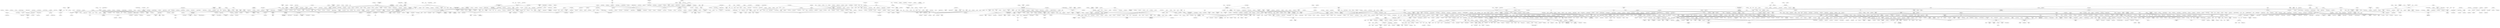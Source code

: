 strict graph "" {
	node [label="\N"];
	1	 [fontsize=16,
		height=0.25,
		label="10,000 Maniacs",
		level=1,
		pos="13117.03,-36500.53",
		weight=185348,
		width=1.4861111111111112];
	248	 [fontsize=16,
		height=0.25,
		label="Beth Orton",
		level=1,
		pos="10648.81,-33157.27",
		weight=312380,
		width=1.0138888888888888];
	1 -- 248;
	10	 [fontsize=16,
		height=0.25,
		label="*NSYNC",
		level=1,
		pos="-22404.29,-7934.47",
		weight=286836,
		width=0.8333333333333334];
	1065	 [fontsize=16,
		height=0.25,
		label="Jessica Simpson",
		level=2,
		pos="-22581.93,-9712.10",
		weight=298868,
		width=1.5694444444444444];
	10 -- 1065;
	1000	 [fontsize=16,
		height=0.25,
		label=Incubus,
		level=1,
		pos="-3700.21,-21739.15",
		weight=1214650,
		width=0.7361111111111112];
	831	 [fontsize=16,
		height=0.25,
		label=Fuel,
		level=1,
		pos="-5160.64,-18534.28",
		weight=373212,
		width=0.4027777777777778];
	1000 -- 831;
	1001	 [fontsize=16,
		height=0.25,
		label="India.Arie",
		level=3,
		pos="-29804.00,-40071.42",
		weight=272268,
		width=0.875];
	1476	 [fontsize=16,
		height=0.25,
		label=Musiq,
		level=5,
		pos="-27031.40,-39028.22",
		weight=110855,
		width=0.5555555555555556];
	1001 -- 1476;
	1002	 [fontsize=16,
		height=0.25,
		label="Indigo Girls",
		level=1,
		pos="9990.63,-29620.27",
		weight=175174,
		width=1.0555555555555556];
	1002 -- 248;
	1003	 [fontsize=16,
		height=0.25,
		label=Infernal,
		level=3,
		pos="-18243.45,-2836.66",
		weight=147992,
		width=0.6944444444444444];
	1212	 [fontsize=16,
		height=0.25,
		label="Kylie Minogue",
		level=2,
		pos="-20438.32,-2073.48",
		weight=780058,
		width=1.3194444444444444];
	1003 -- 1212;
	2385	 [fontsize=16,
		height=0.25,
		label="Uniting Nations",
		level=7,
		pos="-16982.65,-2261.44",
		weight=103026,
		width=1.4166666666666667];
	1003 -- 2385;
	413	 [fontsize=16,
		height=0.25,
		label=Cascada,
		level=5,
		pos="-19608.14,-2957.26",
		weight=422222,
		width=0.8333333333333334];
	1003 -- 413;
	910	 [fontsize=16,
		height=0.25,
		label="Groove Coverage",
		level=6,
		pos="-18282.08,-4077.40",
		weight=249442,
		width=1.6666666666666667];
	1003 -- 910;
	986	 [fontsize=16,
		height=0.25,
		label="Ian Van\nDahl",
		level=2,
		pos="-16876.21,-5268.76",
		weight=207732,
		width=1.3055555555555556];
	1003 -- 986;
	1004	 [fontsize=16,
		height=0.25,
		label="In Flames",
		level=4,
		pos="10234.24,42339.06",
		weight=514041,
		width=0.9166666666666666];
	542	 [fontsize=16,
		height=0.25,
		label="Dark Tranquillity",
		level=5,
		pos="8670.96,40901.69",
		weight=232932,
		width=1.4861111111111112];
	1004 -- 542;
	1005	 [fontsize=16,
		height=0.25,
		label="Ingrid Michaelson",
		level=3,
		pos="8157.04,-17048.11",
		weight=254827,
		width=1.6388888888888888];
	1713	 [fontsize=16,
		height=0.25,
		label="Regina Spektor",
		level=3,
		pos="4361.08,-16384.60",
		weight=689251,
		width=1.4444444444444444];
	1005 -- 1713;
	2362	 [fontsize=16,
		height=0.25,
		label="Tristan Prettyman",
		level=5,
		pos="11974.46,-17591.78",
		weight=153970,
		width=1.6388888888888888];
	1005 -- 2362;
	1006	 [fontsize=16,
		height=0.25,
		label=Interpol,
		level=5,
		pos="-2124.74,37898.74",
		weight=1087041,
		width=0.6944444444444444];
	1127	 [fontsize=16,
		height=0.25,
		label="Joy Division",
		level=6,
		pos="-3815.71,38944.50",
		weight=764356,
		width=1.1111111111111112];
	1006 -- 1127;
	1007	 [fontsize=16,
		height=0.25,
		label=INXS,
		level=7,
		pos="28743.48,17506.81",
		weight=514441,
		width=0.5];
	1389	 [fontsize=16,
		height=0.25,
		label="Men at\nWork",
		level=7,
		pos="29092.80,18593.06",
		weight=251687,
		width=1.3055555555555556];
	1007 -- 1389;
	1009	 [fontsize=16,
		height=0.25,
		label="Iron &\nWine",
		level=4,
		pos="-41458.90,8992.31",
		weight=814278,
		width=1.2083333333333333];
	797	 [fontsize=16,
		height=0.25,
		label="Fleet Foxes",
		level=5,
		pos="-45276.92,9716.85",
		weight=368486,
		width=1.0972222222222223];
	1009 -- 797;
	101	 [fontsize=16,
		height=0.25,
		label="Amon Amarth",
		level=5,
		pos="7939.39,43123.57",
		weight=224808,
		width=1.2777777777777777];
	101 -- 542;
	731	 [fontsize=16,
		height=0.25,
		label=Ensiferum,
		level=5,
		pos="7165.34,45460.87",
		weight=181637,
		width=0.9444444444444444];
	101 -- 731;
	1011	 [fontsize=16,
		height=0.25,
		label="Iron Maiden",
		level=3,
		pos="92682.23,72010.23",
		weight=836037,
		width=1.1111111111111112];
	949	 [fontsize=16,
		height=0.25,
		label=Helloween,
		level=5,
		pos="90183.57,72319.54",
		weight=297463,
		width=0.9861111111111112];
	1011 -- 949;
	1012	 [fontsize=16,
		height=0.25,
		label="Isaac Hayes",
		level=4,
		pos="23230.54,14158.75",
		weight=272216,
		width=1.1527777777777777];
	2200	 [fontsize=16,
		height=0.25,
		label="The O'Jays",
		level=4,
		pos="21414.24,12315.84",
		weight=143905,
		width=1.0555555555555556];
	1012 -- 2200;
	1013	 [fontsize=16,
		height=0.25,
		label=Isis,
		level=8,
		pos="11183.16,37575.14",
		weight=176304,
		width=0.3055555555555556];
	1361	 [fontsize=16,
		height=0.25,
		label=Mastodon,
		level=7,
		pos="13243.08,36287.53",
		weight=241190,
		width=0.9305555555555556];
	1013 -- 1361;
	1014	 [fontsize=16,
		height=0.25,
		label=Islands,
		level=5,
		pos="-33605.98,12532.71",
		weight=224987,
		width=0.6666666666666666];
	2048	 [fontsize=16,
		height=0.25,
		label="The Apples\nin Stereo",
		level=5,
		pos="-31194.50,13193.32",
		weight=225617,
		width=2.0555555555555554];
	1014 -- 2048;
	1016	 [fontsize=16,
		height=0.25,
		label="Jack's Mannequin",
		level=4,
		pos="-35907.81,-21307.46",
		weight=308392,
		width=1.6666666666666667];
	2161	 [fontsize=16,
		height=0.25,
		label="The Hush\nSound",
		level=6,
		pos="-37954.39,-20383.47",
		weight=139773,
		width=1.6944444444444444];
	1016 -- 2161;
	1018	 [fontsize=16,
		height=0.25,
		label="Jack Johnson",
		level=7,
		pos="13531.82,-13727.14",
		weight=1099826,
		width=1.2777777777777777];
	1018 -- 2362;
	549	 [fontsize=16,
		height=0.25,
		label="Dave Matthews &\nTim Reynolds",
		level=7,
		pos="15635.00,-10539.32",
		weight=110409,
		width=3.0972222222222223];
	1018 -- 549;
	1019	 [fontsize=16,
		height=0.25,
		label="Jackson Browne",
		level=5,
		pos="19078.92,-16742.67",
		weight=221481,
		width=1.5416666666666667];
	2402	 [fontsize=16,
		height=0.25,
		label="Van Morrison",
		level=7,
		pos="21269.85,-17223.30",
		weight=650090,
		width=1.2361111111111112];
	1019 -- 2402;
	102	 [fontsize=16,
		height=0.25,
		label="Amon Tobin",
		level=2,
		pos="-21076.63,20444.90",
		weight=440972,
		width=1.1111111111111112];
	2123	 [fontsize=16,
		height=0.25,
		label="The Dust\nBrothers",
		level=5,
		pos="-19277.07,19273.52",
		weight=141869,
		width=1.8194444444444444];
	102 -- 2123;
	1021	 [fontsize=16,
		height=0.25,
		label="Jacques Brel",
		level=8,
		pos="35354.77,-11540.66",
		weight=143415,
		width=1.2083333333333333];
	1827	 [fontsize=16,
		height=0.25,
		label="Serge Gainsbourg",
		level=8,
		pos="33947.20,-13900.96",
		weight=234416,
		width=1.7083333333333333];
	1021 -- 1827;
	382	 [fontsize=16,
		height=0.25,
		label="Édith Piaf",
		level=7,
		pos="36129.38,-10833.60",
		weight=235332,
		width=0.8888888888888888];
	1021 -- 382;
	1023	 [fontsize=16,
		height=0.25,
		label="Jaga Jazzist",
		level=2,
		pos="-26110.22,15136.91",
		weight=162373,
		width=1.1527777777777777];
	1867	 [fontsize=16,
		height=0.25,
		label=Skalpel,
		level=2,
		pos="-28073.16,14225.07",
		weight=186939,
		width=0.6805555555555556];
	1023 -- 1867;
	2090	 [fontsize=16,
		height=0.25,
		label="The Cinematic\nOrchestra",
		level=2,
		pos="-26834.92,17040.53",
		weight=432356,
		width=2.4444444444444446];
	1023 -- 2090;
	24	 [fontsize=16,
		height=0.25,
		label="9 Lazy\n9",
		level=2,
		pos="-27144.46,11416.08",
		weight=168403,
		width=0.9027777777777778];
	1023 -- 24;
	1026	 [fontsize=16,
		height=0.25,
		label=Jamelia,
		level=4,
		pos="-31993.42,-496.52",
		weight=241433,
		width=0.7222222222222222];
	1477	 [fontsize=16,
		height=0.25,
		label="Mutya Buena",
		level=4,
		pos="-30514.44,307.32",
		weight=149083,
		width=1.2361111111111112];
	1026 -- 1477;
	1027	 [fontsize=16,
		height=0.25,
		label=James,
		level=8,
		pos="-1279.57,16266.42",
		weight=246690,
		width=0.625];
	1044	 [fontsize=16,
		height=0.25,
		label="Jarvis Cocker",
		level=7,
		pos="-989.54,15275.20",
		weight=102396,
		width=1.2638888888888888];
	1027 -- 1044;
	1028	 [fontsize=16,
		height=0.25,
		label="James Blunt",
		level=5,
		pos="-5438.89,4841.53",
		weight=873851,
		width=1.1527777777777777];
	1169	 [fontsize=16,
		height=0.25,
		label=Keane,
		level=5,
		pos="-3687.93,5344.25",
		weight=1088831,
		width=0.6111111111111112];
	1028 -- 1169;
	2002	 [fontsize=16,
		height=0.25,
		label="Take That",
		level=4,
		pos="-7084.16,4659.82",
		weight=319087,
		width=0.9166666666666666];
	1028 -- 2002;
	1029	 [fontsize=16,
		height=0.25,
		label="James Brown",
		level=4,
		pos="20476.29,17591.17",
		weight=595105,
		width=1.2777777777777777];
	264	 [fontsize=16,
		height=0.25,
		label="Bill Withers",
		level=4,
		pos="21790.66,16516.57",
		weight=342098,
		width=1.0416666666666667];
	1029 -- 264;
	103	 [fontsize=16,
		height=0.25,
		label=Amorphis,
		level=5,
		pos="7204.95,40759.33",
		weight=206114,
		width=0.8888888888888888];
	103 -- 542;
	1030	 [fontsize=16,
		height=0.25,
		label="James Horner",
		level=3,
		pos="-17678.72,13499.88",
		weight=184293,
		width=1.3194444444444444];
	1199	 [fontsize=16,
		height=0.25,
		label="Klaus Badelt",
		level=3,
		pos="-16329.45,12714.03",
		weight=211545,
		width=1.1666666666666667];
	1030 -- 1199;
	246	 [fontsize=16,
		height=0.25,
		label="Bernard Herrmann",
		level=3,
		pos="-18355.48,14635.08",
		weight=176836,
		width=1.7361111111111112];
	1030 -- 246;
	1031	 [fontsize=16,
		height=0.25,
		label="James Morrison",
		level=3,
		pos="17585.83,-19036.21",
		weight=450459,
		width=1.5];
	1142	 [fontsize=16,
		height=0.25,
		label="Justin Nozuka",
		level=5,
		pos="15978.36,-18857.76",
		weight=107972,
		width=1.3194444444444444];
	1031 -- 1142;
	1033	 [fontsize=16,
		height=0.25,
		label="James Taylor",
		level=7,
		pos="21301.04,-19696.38",
		weight=347328,
		width=1.2361111111111112];
	1093	 [fontsize=16,
		height=0.25,
		label="John Denver",
		level=6,
		pos="21826.25,-21692.84",
		weight=185614,
		width=1.1944444444444444];
	1033 -- 1093;
	1033 -- 2402;
	1034	 [fontsize=16,
		height=0.25,
		label="Jamie Cullum",
		level=8,
		pos="-16313.48,-23669.07",
		weight=450203,
		width=1.2777777777777777];
	1125	 [fontsize=16,
		height=0.25,
		label="Joss Stone",
		level=3,
		pos="-14851.05,-23303.14",
		weight=487412,
		width=1.0416666666666667];
	1034 -- 1125;
	1037	 [fontsize=16,
		height=0.25,
		label=Jamiroquai,
		level=8,
		pos="-31814.85,6689.76",
		weight=794992,
		width=1.0277777777777777];
	2222	 [fontsize=16,
		height=0.25,
		label="The Quantic\nSoul Orchestra",
		level=4,
		pos="-31179.10,7806.30",
		weight=109821,
		width=2.7083333333333335];
	1037 -- 2222;
	1039	 [fontsize=16,
		height=0.25,
		label="Janet Jackson",
		level=2,
		pos="-27368.50,-18674.44",
		weight=474302,
		width=1.3333333333333333];
	1340	 [fontsize=16,
		height=0.25,
		label="Mariah Carey",
		level=4,
		pos="-24279.48,-19497.58",
		weight=720333,
		width=1.2638888888888888];
	1039 -- 1340;
	104	 [fontsize=16,
		height=0.25,
		label="Amos Lee",
		level=4,
		pos="13932.03,-16801.81",
		weight=276612,
		width=0.9444444444444444];
	104 -- 2362;
	1040	 [fontsize=16,
		height=0.25,
		label="Janis Joplin",
		level=7,
		pos="32698.08,-16559.47",
		weight=541450,
		width=1.0833333333333333];
	2166	 [fontsize=16,
		height=0.25,
		label="The Jimi\nHendrix Experience",
		level=1,
		pos="30692.23,-17174.42",
		weight=495688,
		width=2.7916666666666665];
	1040 -- 2166;
	1042	 [fontsize=16,
		height=0.25,
		label="Jarabe de\nPalo",
		level=4,
		pos="2106.25,-19224.69",
		weight=173446,
		width=1.5277777777777777];
	1291	 [fontsize=16,
		height=0.25,
		label="Los Rodríguez",
		level=5,
		pos="1068.12,-18834.50",
		weight=102724,
		width=1.3611111111111112];
	1042 -- 1291;
	225	 [fontsize=16,
		height=0.25,
		label=Bebe,
		level=4,
		pos="3280.96,-19962.19",
		weight=125493,
		width=0.5];
	1042 -- 225;
	1043	 [fontsize=16,
		height=0.25,
		label="Ja Rule",
		level=2,
		pos="-13776.03,-27624.85",
		weight=197508,
		width=0.7083333333333334];
	1284	 [fontsize=16,
		height=0.25,
		label="Lloyd Banks",
		level=2,
		pos="-14834.75,-29516.76",
		weight=141309,
		width=1.1388888888888888];
	1043 -- 1284;
	2281	 [fontsize=16,
		height=0.25,
		label="The Verve",
		level=7,
		pos="-4342.34,13038.52",
		weight=923596,
		width=0.9583333333333334];
	1044 -- 2281;
	1045	 [fontsize=16,
		height=0.25,
		label="Jason Mraz",
		level=8,
		pos="11362.69,-20369.82",
		weight=643326,
		width=1.0833333333333333];
	1045 -- 2362;
	1047	 [fontsize=16,
		height=0.25,
		label="Jay-Z",
		level=7,
		pos="-17913.27,-33304.27",
		weight=638981,
		width=0.5277777777777778];
	1305	 [fontsize=16,
		height=0.25,
		label=Ludacris,
		level=7,
		pos="-21338.81,-30986.97",
		weight=423907,
		width=0.7916666666666666];
	1047 -- 1305;
	1457	 [fontsize=16,
		height=0.25,
		label="Mos Def",
		level=6,
		pos="-18338.20,-37862.15",
		weight=311431,
		width=0.7777777777777778];
	1047 -- 1457;
	1048	 [fontsize=16,
		height=0.25,
		label="Jay-Z and\nLinkin Park",
		level=6,
		pos="14478.00,13604.36",
		weight=330083,
		width=2.138888888888889];
	1591	 [fontsize=16,
		height=0.25,
		label="Papa Roach",
		level=2,
		pos="12900.09,15019.81",
		weight=780535,
		width=1.1666666666666667];
	1048 -- 1591;
	1050	 [fontsize=16,
		height=0.25,
		label=Jazzanova,
		level=2,
		pos="-28270.03,2905.30",
		weight=300664,
		width=1.0];
	1213	 [fontsize=16,
		height=0.25,
		label="Kyoto Jazz\nMassive",
		level=2,
		pos="-28882.59,4255.69",
		weight=129760,
		width=1.9722222222222223];
	1050 -- 1213;
	1052	 [fontsize=16,
		height=0.25,
		label="Jean-Michel Jarre",
		level=5,
		pos="45089.22,15359.33",
		weight=228313,
		width=1.6666666666666667];
	2009	 [fontsize=16,
		height=0.25,
		label="Tangerine Dream",
		level=5,
		pos="46911.89,13880.15",
		weight=165123,
		width=1.6111111111111112];
	1052 -- 2009;
	2472	 [fontsize=16,
		height=0.25,
		label=Yanni,
		level=5,
		pos="44336.46,18424.28",
		weight=141870,
		width=0.5277777777777778];
	1052 -- 2472;
	574	 [fontsize=16,
		height=0.25,
		label="Deep Forest",
		level=5,
		pos="43728.78,14135.02",
		weight=226153,
		width=1.1527777777777777];
	1052 -- 574;
	1054	 [fontsize=16,
		height=0.25,
		label="Jeff Buckley",
		level=7,
		pos="-53825.29,16770.84",
		weight=761225,
		width=1.125];
	1523	 [fontsize=16,
		height=0.25,
		label="Nick Drake",
		level=4,
		pos="-52379.71,18924.01",
		weight=657487,
		width=1.0277777777777777];
	1054 -- 1523;
	1055	 [fontsize=16,
		height=0.25,
		label="Jefferson Airplane",
		level=1,
		pos="31621.22,-13017.28",
		weight=542912,
		width=1.6666666666666667];
	1055 -- 2166;
	1056	 [fontsize=16,
		height=0.25,
		label=Jem,
		level=3,
		pos="-6931.91,21950.44",
		weight=484415,
		width=0.4027777777777778];
	272	 [fontsize=16,
		height=0.25,
		label="Bitter:Sweet",
		level=7,
		pos="-9018.74,21910.62",
		weight=122634,
		width=1.125];
	1056 -- 272;
	1057	 [fontsize=16,
		height=0.25,
		label="Jennifer Hudson",
		level=3,
		pos="-20112.31,-21791.90",
		weight=115919,
		width=1.5277777777777777];
	1057 -- 1125;
	1057 -- 1340;
	1058	 [fontsize=16,
		height=0.25,
		label="Jennifer Lopez",
		level=5,
		pos="-22312.19,-18472.70",
		weight=570845,
		width=1.375];
	1058 -- 1340;
	106	 [fontsize=16,
		height=0.25,
		label="Amy Macdonald",
		level=3,
		pos="10844.01,-38029.07",
		weight=327841,
		width=1.5138888888888888];
	944	 [fontsize=16,
		height=0.25,
		label="Heather Nova",
		level=3,
		pos="9020.54,-37060.04",
		weight=228168,
		width=1.2916666666666667];
	106 -- 944;
	1060	 [fontsize=16,
		height=0.25,
		label="Jens Lekman",
		level=6,
		pos="-40468.29,-4574.52",
		weight=242322,
		width=1.25];
	2272	 [fontsize=16,
		height=0.25,
		label="The Tough\nAlliance",
		level=8,
		pos="-38629.20,-5058.03",
		weight=114582,
		width=1.8888888888888888];
	1060 -- 2272;
	1063	 [fontsize=16,
		height=0.25,
		label="Jerry Lee\nLewis",
		level=7,
		pos="15272.16,-39510.67",
		weight=202282,
		width=1.5833333333333333];
	2126	 [fontsize=16,
		height=0.25,
		label="The Everly\nBrothers",
		level=7,
		pos="16375.91,-38558.00",
		weight=182204,
		width=1.9583333333333333];
	1063 -- 2126;
	1064	 [fontsize=16,
		height=0.25,
		label="Jesse McCartney",
		level=1,
		pos="-21965.61,-13158.64",
		weight=202719,
		width=1.625];
	958	 [fontsize=16,
		height=0.25,
		label="Hilary Duff",
		level=2,
		pos="-23755.69,-12450.78",
		weight=408619,
		width=0.9583333333333334];
	1064 -- 958;
	164	 [fontsize=16,
		height=0.25,
		label="Ashlee Simpson",
		level=4,
		pos="-26329.02,-10327.24",
		weight=469115,
		width=1.5138888888888888];
	1065 -- 164;
	1066	 [fontsize=16,
		height=0.25,
		label=Jet,
		level=7,
		pos="4623.83,8693.14",
		weight=747836,
		width=0.2777777777777778];
	2291	 [fontsize=16,
		height=0.25,
		label="The White\nStripes",
		level=6,
		pos="2016.80,7852.53",
		weight=1242635,
		width=1.7777777777777777];
	1066 -- 2291;
	1067	 [fontsize=16,
		height=0.25,
		label="Jethro Tull",
		level=8,
		pos="25776.83,-1503.01",
		weight=456792,
		width=0.9583333333333334];
	806	 [fontsize=16,
		height=0.25,
		label=Focus,
		level=8,
		pos="27648.35,-1776.42",
		weight=110746,
		width=0.5694444444444444];
	1067 -- 806;
	1068	 [fontsize=16,
		height=0.25,
		label=Jewel,
		level=3,
		pos="-3175.90,-38050.83",
		weight=485526,
		width=0.5416666666666666];
	1387	 [fontsize=16,
		height=0.25,
		label="Melissa Etheridge",
		level=5,
		pos="-1649.67,-37361.40",
		weight=181427,
		width=1.6666666666666667];
	1068 -- 1387;
	1069	 [fontsize=16,
		height=0.25,
		label="Jill Scott",
		level=5,
		pos="-28498.97,-41174.46",
		weight=233196,
		width=0.7638888888888888];
	1069 -- 1476;
	107	 [fontsize=16,
		height=0.25,
		label="Amy Winehouse",
		level=3,
		pos="-12130.97,-22882.37",
		weight=1006978,
		width=1.5416666666666667];
	107 -- 1125;
	1071	 [fontsize=16,
		height=0.25,
		label="Jimi Hendrix",
		level=6,
		pos="30965.36,-19803.15",
		weight=1088057,
		width=1.1527777777777777];
	1071 -- 2166;
	1074	 [fontsize=16,
		height=0.25,
		label="Jimmy Eat\nWorld",
		level=3,
		pos="8986.43,-10991.39",
		weight=936209,
		width=1.6944444444444444];
	2050	 [fontsize=16,
		height=0.25,
		label="The Ataris",
		level=4,
		pos="7769.91,-7650.16",
		weight=402386,
		width=0.9444444444444444];
	1074 -- 2050;
	840	 [fontsize=16,
		height=0.25,
		label="Further Seems\nForever",
		level=8,
		pos="8339.24,-11668.46",
		weight=138114,
		width=2.2777777777777777];
	1074 -- 840;
	1078	 [fontsize=16,
		height=0.25,
		label="Joan Baez",
		level=7,
		pos="-59242.12,20400.06",
		weight=237307,
		width=1.0];
	1250	 [fontsize=16,
		height=0.25,
		label="Leonard Cohen",
		level=7,
		pos="-57604.14,19697.42",
		weight=536625,
		width=1.4583333333333333];
	1078 -- 1250;
	1079	 [fontsize=16,
		height=0.25,
		label="Joanna Newsom",
		level=3,
		pos="6635.06,-15555.56",
		weight=368213,
		width=1.5694444444444444];
	1079 -- 1713;
	108	 [fontsize=16,
		height=0.25,
		label=Anastacia,
		level=5,
		pos="-31873.61,-16632.17",
		weight=391929,
		width=0.9166666666666666];
	586	 [fontsize=16,
		height=0.25,
		label="Delta Goodrem",
		level=5,
		pos="-31196.68,-15318.24",
		weight=210939,
		width=1.4305555555555556];
	108 -- 586;
	1080	 [fontsize=16,
		height=0.25,
		label="Joan Osborne",
		level=2,
		pos="490.21,-37153.42",
		weight=205205,
		width=1.3194444444444444];
	1080 -- 1387;
	1602	 [fontsize=16,
		height=0.25,
		label="Patty Griffin",
		level=5,
		pos="-166.76,-39920.13",
		weight=129702,
		width=1.0833333333333333];
	1080 -- 1602;
	1860	 [fontsize=16,
		height=0.25,
		label="Sinéad O'Connor",
		level=1,
		pos="-234.04,-35206.15",
		weight=431116,
		width=1.6111111111111112];
	1080 -- 1860;
	19	 [fontsize=16,
		height=0.25,
		label="4 Non\nBlondes",
		level=1,
		pos="2009.85,-32675.71",
		weight=176534,
		width=1.5];
	1080 -- 19;
	1082	 [fontsize=16,
		height=0.25,
		label="João Gilberto",
		level=5,
		pos="720.91,18446.23",
		weight=139669,
		width=1.2361111111111112];
	171	 [fontsize=16,
		height=0.25,
		label="Astrud Gilberto",
		level=5,
		pos="-262.32,19100.40",
		weight=230331,
		width=1.3888888888888888];
	1082 -- 171;
	866	 [fontsize=16,
		height=0.25,
		label="Gilberto Gil",
		level=8,
		pos="1405.30,16742.91",
		weight=144354,
		width=1.0416666666666667];
	1082 -- 866;
	1083	 [fontsize=16,
		height=0.25,
		label=Joe,
		level=1,
		pos="-25949.17,-43316.18",
		weight=135278,
		width=0.3333333333333333];
	1283	 [fontsize=16,
		height=0.25,
		label=Lloyd,
		level=7,
		pos="-27350.53,-45011.14",
		weight=127864,
		width=0.5];
	1083 -- 1283;
	1344	 [fontsize=16,
		height=0.25,
		label=Mario,
		level=6,
		pos="-24082.60,-41865.74",
		weight=209723,
		width=0.5277777777777778];
	1083 -- 1344;
	1083 -- 1476;
	1520	 [fontsize=16,
		height=0.25,
		label="Ne-Yo",
		level=3,
		pos="-23035.14,-43402.54",
		weight=449705,
		width=0.5833333333333334];
	1083 -- 1520;
	1736	 [fontsize=16,
		height=0.25,
		label="R. Kelly",
		level=1,
		pos="-30661.33,-43327.49",
		weight=377998,
		width=0.7222222222222222];
	1083 -- 1736;
	2391	 [fontsize=16,
		height=0.25,
		label=Usher,
		level=1,
		pos="-22608.41,-45764.70",
		weight=546757,
		width=0.5555555555555556];
	1083 -- 2391;
	503	 [fontsize=16,
		height=0.25,
		label="Craig David",
		level=6,
		pos="-25181.70,-44926.18",
		weight=312181,
		width=1.0972222222222223];
	1083 -- 503;
	1084	 [fontsize=16,
		height=0.25,
		label="Joe Cocker",
		level=7,
		pos="23658.89,7681.07",
		weight=419628,
		width=1.0555555555555556];
	455	 [fontsize=16,
		height=0.25,
		label="Chris Rea",
		level=8,
		pos="23307.71,5961.15",
		weight=230694,
		width=0.9305555555555556];
	1084 -- 455;
	1088	 [fontsize=16,
		height=0.25,
		label="Joe Walsh",
		level=6,
		pos="38961.74,-22400.54",
		weight=142417,
		width=0.9722222222222222];
	2313	 [fontsize=16,
		height=0.25,
		label="Three Dog\nNight",
		level=5,
		pos="39678.40,-23722.30",
		weight=211350,
		width=1.6527777777777777];
	1088 -- 2313;
	644	 [fontsize=16,
		height=0.25,
		label="Don Henley",
		level=7,
		pos="40096.12,-20651.44",
		weight=207460,
		width=1.0972222222222223];
	1088 -- 644;
	681	 [fontsize=16,
		height=0.25,
		label="Eddie Money",
		level=7,
		pos="37974.99,-20001.60",
		weight=110609,
		width=1.2222222222222223];
	1088 -- 681;
	798	 [fontsize=16,
		height=0.25,
		label="Fleetwood Mac",
		level=5,
		pos="41374.87,-22382.80",
		weight=675635,
		width=1.4305555555555556];
	1088 -- 798;
	807	 [fontsize=16,
		height=0.25,
		label=Foghat,
		level=6,
		pos="34992.48,-23651.03",
		weight=139956,
		width=0.6527777777777778];
	1088 -- 807;
	1089	 [fontsize=16,
		height=0.25,
		label="John Mayall &\nThe Bluesbreakers",
		level=3,
		pos="23867.13,1931.40",
		weight=118074,
		width=3.25];
	1104	 [fontsize=16,
		height=0.25,
		label="Johnny Winter",
		level=3,
		pos="25443.94,-7003.45",
		weight=131056,
		width=1.3333333333333333];
	1089 -- 1104;
	1089 -- 455;
	109	 [fontsize=16,
		height=0.25,
		label=Anathema,
		level=5,
		pos="105797.59,83322.08",
		weight=257668,
		width=0.9583333333333334];
	2318	 [fontsize=16,
		height=0.25,
		label=Tiamat,
		level=5,
		pos="104101.57,82734.81",
		weight=159323,
		width=0.6388888888888888];
	109 -- 2318;
	1092	 [fontsize=16,
		height=0.25,
		label="John Coltrane",
		level=5,
		pos="46727.17,-13861.74",
		weight=378942,
		width=1.3055555555555556];
	431	 [fontsize=16,
		height=0.25,
		label="Charlie Parker",
		level=5,
		pos="45368.23,-11980.40",
		weight=238264,
		width=1.3333333333333333];
	1092 -- 431;
	1504	 [fontsize=16,
		height=0.25,
		label="Neil Diamond",
		level=6,
		pos="19820.60,-21987.99",
		weight=277139,
		width=1.2638888888888888];
	1093 -- 1504;
	409	 [fontsize=16,
		height=0.25,
		label=Carpenters,
		level=2,
		pos="21460.86,-23567.31",
		weight=272974,
		width=1.0416666666666667];
	1093 -- 409;
	645	 [fontsize=16,
		height=0.25,
		label="Don McLean",
		level=4,
		pos="23129.09,-21714.33",
		weight=245217,
		width=1.1944444444444444];
	1093 -- 645;
	1094	 [fontsize=16,
		height=0.25,
		label="John Frusciante",
		level=8,
		pos="2095.74,10251.99",
		weight=232780,
		width=1.4861111111111112];
	1094 -- 2291;
	1096	 [fontsize=16,
		height=0.25,
		label="John Lee\nHooker",
		level=3,
		pos="21376.79,-1876.16",
		weight=276549,
		width=1.7222222222222223];
	1700	 [fontsize=16,
		height=0.25,
		label="Ray Charles",
		level=4,
		pos="21287.81,-425.93",
		weight=603951,
		width=1.1527777777777777];
	1096 -- 1700;
	368	 [fontsize=16,
		height=0.25,
		label="Buddy Guy",
		level=3,
		pos="22785.41,-3687.74",
		weight=168170,
		width=1.0416666666666667];
	1096 -- 368;
	1097	 [fontsize=16,
		height=0.25,
		label="John Legend",
		level=3,
		pos="-29794.66,-38435.44",
		weight=420828,
		width=1.2222222222222223];
	1097 -- 1476;
	1098	 [fontsize=16,
		height=0.25,
		label="John Lennon",
		level=7,
		pos="23703.92,-34478.15",
		weight=850977,
		width=1.2222222222222223];
	1608	 [fontsize=16,
		height=0.25,
		label="Paul McCartney",
		level=7,
		pos="24541.12,-32695.62",
		weight=490203,
		width=1.5];
	1098 -- 1608;
	1099	 [fontsize=16,
		height=0.25,
		label="John Martyn",
		level=8,
		pos="-56447.83,19072.16",
		weight=104145,
		width=1.1527777777777777];
	1111	 [fontsize=16,
		height=0.25,
		label="Joni Mitchell",
		level=5,
		pos="-56945.42,17679.46",
		weight=403885,
		width=1.1388888888888888];
	1099 -- 1111;
	1099 -- 1250;
	1099 -- 1523;
	11	 [fontsize=16,
		height=0.25,
		label="2Pac",
		level=2,
		pos="-11139.33,-28081.47",
		weight=562588,
		width=0.4861111111111111];
	1890	 [fontsize=16,
		height=0.25,
		label="Snoop Dogg",
		level=2,
		pos="-10811.89,-30894.98",
		weight=617991,
		width=1.1805555555555556];
	11 -- 1890;
	110	 [fontsize=16,
		height=0.25,
		label=Anberlin,
		level=3,
		pos="-43661.66,-7018.54",
		weight=323719,
		width=0.7638888888888888];
	2044	 [fontsize=16,
		height=0.25,
		label="The Almost",
		level=3,
		pos="-44352.10,-9963.63",
		weight=103130,
		width=1.0555555555555556];
	110 -- 2044;
	1101	 [fontsize=16,
		height=0.25,
		label="John Mayer",
		level=5,
		pos="17264.22,-12071.92",
		weight=788419,
		width=1.0972222222222223];
	1101 -- 549;
	1102	 [fontsize=16,
		height=0.25,
		label="John Mayer\nTrio",
		level=5,
		pos="18703.12,-8511.34",
		weight=101264,
		width=1.625];
	218	 [fontsize=16,
		height=0.25,
		label="B.B. King &\nEric Clapton",
		level=3,
		pos="20912.65,-7081.82",
		weight=158894,
		width=2.375];
	1102 -- 218;
	1102 -- 549;
	1103	 [fontsize=16,
		height=0.25,
		label="John Mellencamp",
		level=7,
		pos="27616.88,-23621.23",
		weight=250401,
		width=1.6527777777777777];
	1972	 [fontsize=16,
		height=0.25,
		label=Styx,
		level=5,
		pos="28590.45,-26048.81",
		weight=338729,
		width=0.4027777777777778];
	1103 -- 1972;
	1759	 [fontsize=16,
		height=0.25,
		label="Rory Gallagher",
		level=8,
		pos="25082.16,-10022.38",
		weight=121587,
		width=1.4027777777777777];
	1104 -- 1759;
	1955	 [fontsize=16,
		height=0.25,
		label="Stevie Ray\nVaughan",
		level=3,
		pos="23140.30,-5815.53",
		weight=291941,
		width=2.013888888888889];
	1104 -- 1955;
	2001	 [fontsize=16,
		height=0.25,
		label="Taj Mahal",
		level=7,
		pos="23264.82,-10083.57",
		weight=110103,
		width=0.8888888888888888];
	1104 -- 2001;
	2028	 [fontsize=16,
		height=0.25,
		label="Ten Years\nAfter",
		level=7,
		pos="26787.98,-8400.32",
		weight=186994,
		width=1.5277777777777777];
	1104 -- 2028;
	1104 -- 218;
	219	 [fontsize=16,
		height=0.25,
		label="B.B. King",
		level=3,
		pos="28093.23,-6542.94",
		weight=309738,
		width=0.875];
	1104 -- 219;
	1104 -- 368;
	398	 [fontsize=16,
		height=0.25,
		label="Canned Heat",
		level=7,
		pos="23728.74,-7592.05",
		weight=206959,
		width=1.2361111111111112];
	1104 -- 398;
	739	 [fontsize=16,
		height=0.25,
		label="Eric Clapton",
		level=6,
		pos="30502.82,-10796.33",
		weight=989627,
		width=1.1388888888888888];
	1104 -- 739;
	854	 [fontsize=16,
		height=0.25,
		label="Gary Moore",
		level=6,
		pos="26943.30,-5137.23",
		weight=264699,
		width=1.1111111111111112];
	1104 -- 854;
	1107	 [fontsize=16,
		height=0.25,
		label="John Williams",
		level=3,
		pos="-15574.01,11254.69",
		weight=404010,
		width=1.2916666666666667];
	1107 -- 1199;
	1108	 [fontsize=16,
		height=0.25,
		label=JoJo,
		level=4,
		pos="-29451.48,-10205.03",
		weight=316204,
		width=0.4444444444444444];
	1108 -- 164;
	1109	 [fontsize=16,
		height=0.25,
		label="Jonas Brothers",
		level=4,
		pos="16716.76,-14526.48",
		weight=184349,
		width=1.4027777777777777];
	2093	 [fontsize=16,
		height=0.25,
		label="The Click\nFive",
		level=1,
		pos="17253.60,-15718.69",
		weight=111724,
		width=1.4444444444444444];
	1109 -- 2093;
	1115	 [fontsize=16,
		height=0.25,
		label="Jordin Sparks",
		level=8,
		pos="-31865.11,-22402.41",
		weight=168943,
		width=1.2777777777777777];
	1157	 [fontsize=16,
		height=0.25,
		label="Kat DeLuna",
		level=5,
		pos="-29706.31,-21544.38",
		weight=121602,
		width=1.1111111111111112];
	1115 -- 1157;
	1117	 [fontsize=16,
		height=0.25,
		label="José González",
		level=4,
		pos="-48170.15,5712.09",
		weight=545027,
		width=1.3888888888888888];
	1124	 [fontsize=16,
		height=0.25,
		label="Joshua Radin",
		level=4,
		pos="-49555.17,4015.39",
		weight=254988,
		width=1.2916666666666667];
	1117 -- 1124;
	1517	 [fontsize=16,
		height=0.25,
		label="Newton Faulkner",
		level=8,
		pos="-50071.37,5638.36",
		weight=201563,
		width=1.5833333333333333];
	1117 -- 1517;
	1117 -- 797;
	1119	 [fontsize=16,
		height=0.25,
		label="Joseph Arthur",
		level=4,
		pos="-52525.79,24706.21",
		weight=257913,
		width=1.2916666666666667];
	69	 [fontsize=16,
		height=0.25,
		label="Alexi Murdoch",
		level=4,
		pos="-53804.96,23282.34",
		weight=180196,
		width=1.3333333333333333];
	1119 -- 69;
	1121	 [fontsize=16,
		height=0.25,
		label="Josh Kelley",
		level=5,
		pos="8458.84,-22347.77",
		weight=144777,
		width=1.0694444444444444];
	1121 -- 2362;
	668	 [fontsize=16,
		height=0.25,
		label="Duncan Sheik",
		level=8,
		pos="6142.41,-25286.24",
		weight=101168,
		width=1.3055555555555556];
	1121 -- 668;
	1122	 [fontsize=16,
		height=0.25,
		label="Josh Ritter",
		level=4,
		pos="1006.39,-41378.17",
		weight=186561,
		width=1.0];
	1123	 [fontsize=16,
		height=0.25,
		label="Josh Rouse",
		level=7,
		pos="810.26,-42963.32",
		weight=185493,
		width=1.1111111111111112];
	1122 -- 1123;
	1122 -- 1602;
	1772	 [fontsize=16,
		height=0.25,
		label="Ryan Adams",
		level=8,
		pos="2535.05,-41819.21",
		weight=455379,
		width=1.1944444444444444];
	1122 -- 1772;
	120	 [fontsize=16,
		height=0.25,
		label="Angie Stone",
		level=5,
		pos="-15202.92,-24854.70",
		weight=177710,
		width=1.1388888888888888];
	1125 -- 120;
	1316	 [fontsize=16,
		height=0.25,
		label="Macy Gray",
		level=4,
		pos="-12531.65,-24279.16",
		weight=330149,
		width=1.0138888888888888];
	1125 -- 1316;
	153	 [fontsize=16,
		height=0.25,
		label="Aretha Franklin",
		level=4,
		pos="-14223.35,-20782.21",
		weight=642451,
		width=1.4166666666666667];
	1125 -- 153;
	38	 [fontsize=16,
		height=0.25,
		label=Adele,
		level=3,
		pos="-15967.28,-21252.73",
		weight=401785,
		width=0.5416666666666666];
	1125 -- 38;
	496	 [fontsize=16,
		height=0.25,
		label="Corinne Bailey\nRae",
		level=3,
		pos="-12620.82,-21347.32",
		weight=468718,
		width=1.9166666666666667];
	1125 -- 496;
	666	 [fontsize=16,
		height=0.25,
		label=Duffy,
		level=3,
		pos="-13583.13,-25203.70",
		weight=515263,
		width=0.4861111111111111];
	1125 -- 666;
	1126	 [fontsize=16,
		height=0.25,
		label=Journey,
		level=5,
		pos="25848.52,-25271.03",
		weight=465778,
		width=0.75];
	1126 -- 1972;
	1456	 [fontsize=16,
		height=0.25,
		label=Morrissey,
		level=8,
		pos="-6092.57,37512.27",
		weight=581637,
		width=0.9027777777777778];
	1127 -- 1456;
	1515	 [fontsize=16,
		height=0.25,
		label="New Order",
		level=8,
		pos="-3374.12,37157.88",
		weight=741154,
		width=1.0138888888888888];
	1127 -- 1515;
	1840	 [fontsize=16,
		height=0.25,
		label="She Wants\nRevenge",
		level=6,
		pos="-6179.76,40340.17",
		weight=257284,
		width=2.0416666666666665];
	1127 -- 1840;
	1862	 [fontsize=16,
		height=0.25,
		label="Siouxsie and\nthe Banshees",
		level=3,
		pos="-1897.49,39398.87",
		weight=340087,
		width=2.6527777777777777];
	1127 -- 1862;
	1905	 [fontsize=16,
		height=0.25,
		label="Sonic Youth",
		level=6,
		pos="-4958.69,35168.49",
		weight=746676,
		width=1.1111111111111112];
	1127 -- 1905;
	2105	 [fontsize=16,
		height=0.25,
		label="The Cure",
		level=6,
		pos="-6740.92,38077.74",
		weight=1344110,
		width=0.875];
	1127 -- 2105;
	216	 [fontsize=16,
		height=0.25,
		label=Bauhaus,
		level=6,
		pos="-2540.24,41377.21",
		weight=251617,
		width=0.8333333333333334];
	1127 -- 216;
	2247	 [fontsize=16,
		height=0.25,
		label="The Smiths",
		level=6,
		pos="-6995.19,39682.86",
		weight=847939,
		width=1.0555555555555556];
	1127 -- 2247;
	380	 [fontsize=16,
		height=0.25,
		label=Buzzcocks,
		level=7,
		pos="-5224.66,42369.25",
		weight=307283,
		width=1.0];
	1127 -- 380;
	1128	 [fontsize=16,
		height=0.25,
		label=Juanes,
		level=4,
		pos="-3268.35,-6139.94",
		weight=310537,
		width=0.6805555555555556];
	1134	 [fontsize=16,
		height=0.25,
		label="Julieta Venegas",
		level=5,
		pos="-1824.09,-6487.62",
		weight=198629,
		width=1.4722222222222223];
	1128 -- 1134;
	1227	 [fontsize=16,
		height=0.25,
		label="La Oreja de\nVan Gogh",
		level=4,
		pos="-3309.31,-7871.65",
		weight=175298,
		width=2.1944444444444446];
	1128 -- 1227;
	1719	 [fontsize=16,
		height=0.25,
		label="Ricardo Arjona",
		level=4,
		pos="-3243.88,-4785.68",
		weight=125685,
		width=1.375];
	1128 -- 1719;
	1129	 [fontsize=16,
		height=0.25,
		label="Judas Priest",
		level=3,
		pos="91005.13,73955.22",
		weight=490388,
		width=1.1527777777777777];
	1129 -- 949;
	113	 [fontsize=16,
		height=0.25,
		label="Andrea Bocelli",
		level=5,
		pos="-15977.92,2503.05",
		weight=211530,
		width=1.3472222222222223];
	1302	 [fontsize=16,
		height=0.25,
		label="Luciano Pavarotti",
		level=5,
		pos="-15943.90,3041.40",
		weight=116399,
		width=1.6111111111111112];
	113 -- 1302;
	1130	 [fontsize=16,
		height=0.25,
		label="Judy Garland",
		level=6,
		pos="38551.72,2614.88",
		weight=112930,
		width=1.25];
	1843	 [fontsize=16,
		height=0.25,
		label="Shirley Bassey",
		level=6,
		pos="36809.15,3039.80",
		weight=176025,
		width=1.3888888888888888];
	1130 -- 1843;
	249	 [fontsize=16,
		height=0.25,
		label="Bette Midler",
		level=4,
		pos="39003.12,4862.39",
		weight=139097,
		width=1.1111111111111112];
	1130 -- 249;
	677	 [fontsize=16,
		height=0.25,
		label="Eartha Kitt",
		level=7,
		pos="39376.38,508.99",
		weight=130386,
		width=0.9722222222222222];
	1130 -- 677;
	1132	 [fontsize=16,
		height=0.25,
		label=Juli,
		level=2,
		pos="52177.65,27462.52",
		weight=150895,
		width=0.3055555555555556];
	1928	 [fontsize=16,
		height=0.25,
		label="Sportfreunde Stiller",
		level=6,
		pos="53736.00,25823.70",
		weight=175936,
		width=1.7777777777777777];
	1132 -- 1928;
	951	 [fontsize=16,
		height=0.25,
		label="Herbert Grönemeyer",
		level=2,
		pos="49579.98,30008.84",
		weight=135891,
		width=1.9305555555555556];
	1132 -- 951;
	1133	 [fontsize=16,
		height=0.25,
		label="Julie London",
		level=5,
		pos="40105.56,-4170.25",
		weight=262229,
		width=1.1805555555555556];
	1492	 [fontsize=16,
		height=0.25,
		label="Nancy Wilson",
		level=5,
		pos="40259.11,-1515.58",
		weight=148489,
		width=1.2777777777777777];
	1133 -- 1492;
	263	 [fontsize=16,
		height=0.25,
		label="Billie Holiday",
		level=5,
		pos="39189.69,-8505.92",
		weight=521970,
		width=1.1805555555555556];
	1133 -- 263;
	1135	 [fontsize=16,
		height=0.25,
		label="Junior Boys",
		level=8,
		pos="-20423.36,36405.60",
		weight=200236,
		width=1.0972222222222223];
	1237	 [fontsize=16,
		height=0.25,
		label="LCD Soundsystem",
		level=1,
		pos="-20953.88,34100.69",
		weight=622881,
		width=1.7638888888888888];
	1135 -- 1237;
	2174	 [fontsize=16,
		height=0.25,
		label="The Knife",
		level=7,
		pos="-19200.08,38416.32",
		weight=562406,
		width=0.8888888888888888];
	1135 -- 2174;
	741	 [fontsize=16,
		height=0.25,
		label="Erlend Øye",
		level=7,
		pos="-21746.50,38571.83",
		weight=175918,
		width=1.0555555555555556];
	1135 -- 741;
	1136	 [fontsize=16,
		height=0.25,
		label="Junior Jack",
		level=5,
		pos="-5665.29,-11212.99",
		weight=175889,
		width=1.0555555555555556];
	573	 [fontsize=16,
		height=0.25,
		label="Deep Dish",
		level=5,
		pos="-7225.84,-9825.36",
		weight=275645,
		width=0.9861111111111112];
	1136 -- 573;
	1137	 [fontsize=16,
		height=0.25,
		label="Junior Senior",
		level=1,
		pos="-16499.45,33769.31",
		weight=205844,
		width=1.2222222222222223];
	1137 -- 1237;
	1138	 [fontsize=16,
		height=0.25,
		label="Junkie XL",
		level=5,
		pos="-13579.81,35662.17",
		weight=204719,
		width=0.9166666666666666];
	1578	 [fontsize=16,
		height=0.25,
		label=Overseer,
		level=5,
		pos="-13709.06,37481.80",
		weight=145569,
		width=0.8611111111111112];
	1138 -- 1578;
	1139	 [fontsize=16,
		height=0.25,
		label="Jurassic 5",
		level=5,
		pos="-20925.87,-38499.07",
		weight=340808,
		width=0.9444444444444444];
	1139 -- 1457;
	114	 [fontsize=16,
		height=0.25,
		label="Andrew Bird",
		level=3,
		pos="-45581.65,12562.92",
		weight=483747,
		width=1.1388888888888888];
	114 -- 797;
	1140	 [fontsize=16,
		height=0.25,
		label=Justice,
		level=7,
		pos="-24788.15,35915.37",
		weight=505719,
		width=0.6527777777777778];
	1140 -- 1237;
	632	 [fontsize=16,
		height=0.25,
		label="DJ Mehdi",
		level=7,
		pos="-27557.41,38054.22",
		weight=114930,
		width=0.8888888888888888];
	1140 -- 632;
	1590	 [fontsize=16,
		height=0.25,
		label="Paolo Nutini",
		level=3,
		pos="16828.00,-20366.14",
		weight=366738,
		width=1.125];
	1142 -- 1590;
	2018	 [fontsize=16,
		height=0.25,
		label="Teddy Geiger",
		level=8,
		pos="16602.01,-16124.08",
		weight=171716,
		width=1.25];
	1142 -- 2018;
	1142 -- 2362;
	1143	 [fontsize=16,
		height=0.25,
		label="Justin Timberlake",
		level=1,
		pos="-32248.68,-10246.49",
		weight=972050,
		width=1.625];
	358	 [fontsize=16,
		height=0.25,
		label="Britney Spears",
		level=5,
		pos="-30537.11,-9490.73",
		weight=1022718,
		width=1.375];
	1143 -- 358;
	1144	 [fontsize=16,
		height=0.25,
		label="Just Jack",
		level=6,
		pos="-11653.17,-1641.38",
		weight=182697,
		width=0.875];
	1405	 [fontsize=16,
		height=0.25,
		label="M.I.A.",
		level=8,
		pos="-11408.62,-3903.09",
		weight=563873,
		width=0.5416666666666666];
	1144 -- 1405;
	181	 [fontsize=16,
		height=0.25,
		label="Audio Bullys",
		level=5,
		pos="-8406.70,-5101.35",
		weight=206117,
		width=1.1527777777777777];
	1144 -- 181;
	1907	 [fontsize=16,
		height=0.25,
		label="Sophie Ellis-Bextor",
		level=5,
		pos="-23565.29,-141.11",
		weight=310619,
		width=1.7638888888888888];
	1144 -- 1907;
	1948	 [fontsize=16,
		height=0.25,
		label="Stereo MC's",
		level=6,
		pos="-16726.92,1715.66",
		weight=181042,
		width=1.1527777777777777];
	1144 -- 1948;
	213	 [fontsize=16,
		height=0.25,
		label="Basement Jaxx",
		level=5,
		pos="-10686.63,-369.38",
		weight=580544,
		width=1.4444444444444444];
	1144 -- 213;
	2132	 [fontsize=16,
		height=0.25,
		label="The Feeling",
		level=3,
		pos="-5868.15,14.26",
		weight=291405,
		width=1.1111111111111112];
	1144 -- 2132;
	2259	 [fontsize=16,
		height=0.25,
		label="The Streets",
		level=6,
		pos="-8965.83,55.49",
		weight=459699,
		width=1.0833333333333333];
	1144 -- 2259;
	2271	 [fontsize=16,
		height=0.25,
		label="The Ting\nTings",
		level=4,
		pos="-8713.72,-2359.80",
		weight=553469,
		width=1.4861111111111112];
	1144 -- 2271;
	390	 [fontsize=16,
		height=0.25,
		label="Calvin Harris",
		level=6,
		pos="-13424.40,-54.90",
		weight=264959,
		width=1.1944444444444444];
	1144 -- 390;
	534	 [fontsize=16,
		height=0.25,
		label="Daniel Bedingfield",
		level=6,
		pos="-7433.42,-2966.43",
		weight=188172,
		width=1.6805555555555556];
	1144 -- 534;
	744	 [fontsize=16,
		height=0.25,
		label=Estelle,
		level=2,
		pos="-13552.44,-2955.69",
		weight=237700,
		width=0.625];
	1144 -- 744;
	1145	 [fontsize=16,
		height=0.25,
		label="K's Choice",
		level=8,
		pos="8209.45,-35649.56",
		weight=175853,
		width=1.0];
	1145 -- 944;
	1146	 [fontsize=16,
		height=0.25,
		label="Kaiser Chiefs",
		level=5,
		pos="-106.25,26257.92",
		weight=1069671,
		width=1.2361111111111112];
	2052	 [fontsize=16,
		height=0.25,
		label="The Automatic",
		level=3,
		pos="-809.92,24051.01",
		weight=247640,
		width=1.3333333333333333];
	1146 -- 2052;
	1147	 [fontsize=16,
		height=0.25,
		label="Kaki King",
		level=5,
		pos="6761.65,-18885.16",
		weight=105886,
		width=0.8888888888888888];
	1432	 [fontsize=16,
		height=0.25,
		label=Mirah,
		level=6,
		pos="5444.59,-17410.11",
		weight=308944,
		width=0.5277777777777778];
	1147 -- 1432;
	1750	 [fontsize=16,
		height=0.25,
		label="Rodrigo y\nGabriela",
		level=8,
		pos="7130.44,-20515.31",
		weight=133313,
		width=1.8611111111111112];
	1147 -- 1750;
	1149	 [fontsize=16,
		height=0.25,
		label=Kamelot,
		level=5,
		pos="90613.76,76653.67",
		weight=216233,
		width=0.7777777777777778];
	589	 [fontsize=16,
		height=0.25,
		label="Demons &\nWizards",
		level=5,
		pos="88845.14,76519.31",
		weight=146421,
		width=1.9166666666666667];
	1149 -- 589;
	1150	 [fontsize=16,
		height=0.25,
		label=Kansas,
		level=5,
		pos="32383.64,-27343.09",
		weight=336746,
		width=0.7083333333333334];
	1150 -- 1972;
	1151	 [fontsize=16,
		height=0.25,
		label="Kanye West",
		level=3,
		pos="-25638.33,-28234.90",
		weight=1023445,
		width=1.1388888888888888];
	1151 -- 1305;
	1637	 [fontsize=16,
		height=0.25,
		label=Pharrell,
		level=7,
		pos="-27203.37,-28531.50",
		weight=193144,
		width=0.7222222222222222];
	1151 -- 1637;
	2324	 [fontsize=16,
		height=0.25,
		label=Timbaland,
		level=3,
		pos="-25574.17,-26119.85",
		weight=572821,
		width=0.9722222222222222];
	1151 -- 2324;
	882	 [fontsize=16,
		height=0.25,
		label="Gnarls Barkley",
		level=6,
		pos="-26940.63,-27041.05",
		weight=658504,
		width=1.375];
	1151 -- 882;
	1153	 [fontsize=16,
		height=0.25,
		label=Kasabian,
		level=5,
		pos="-6496.43,11543.30",
		weight=813145,
		width=0.875];
	1153 -- 2281;
	1156	 [fontsize=16,
		height=0.25,
		label=Katatonia,
		level=5,
		pos="104022.23,84587.76",
		weight=217441,
		width=0.8888888888888888];
	1156 -- 2318;
	1175	 [fontsize=16,
		height=0.25,
		label="Kelly Rowland",
		level=4,
		pos="-28183.59,-20451.17",
		weight=244804,
		width=1.3333333333333333];
	1157 -- 1175;
	1730	 [fontsize=16,
		height=0.25,
		label=Rihanna,
		level=7,
		pos="-31618.20,-20625.79",
		weight=990964,
		width=0.7777777777777778];
	1157 -- 1730;
	416	 [fontsize=16,
		height=0.25,
		label=Cassie,
		level=5,
		pos="-30584.97,-23746.51",
		weight=251617,
		width=0.6388888888888888];
	1157 -- 416;
	457	 [fontsize=16,
		height=0.25,
		label="Christina Milian",
		level=2,
		pos="-28980.81,-23545.13",
		weight=221628,
		width=1.4166666666666667];
	1157 -- 457;
	536	 [fontsize=16,
		height=0.25,
		label="Danity Kane",
		level=5,
		pos="-30294.09,-19656.02",
		weight=182372,
		width=1.1388888888888888];
	1157 -- 536;
	1158	 [fontsize=16,
		height=0.25,
		label="Kate Bush",
		level=3,
		pos="31502.84,6702.13",
		weight=491069,
		width=0.9722222222222222];
	132	 [fontsize=16,
		height=0.25,
		label="Annie Lennox",
		level=3,
		pos="29192.01,9152.38",
		weight=363635,
		width=1.2916666666666667];
	1158 -- 132;
	1630	 [fontsize=16,
		height=0.25,
		label="Peter Gabriel",
		level=5,
		pos="30783.75,4403.33",
		weight=552607,
		width=1.2222222222222223];
	1158 -- 1630;
	1647	 [fontsize=16,
		height=0.25,
		label="PJ Harvey",
		level=6,
		pos="30292.73,6478.99",
		weight=711575,
		width=0.9722222222222222];
	1158 -- 1647;
	215	 [fontsize=16,
		height=0.25,
		label="Bat for\nLashes",
		level=5,
		pos="33348.84,7359.48",
		weight=311687,
		width=1.4583333333333333];
	1158 -- 215;
	116	 [fontsize=16,
		height=0.25,
		label="...And You Will Know Us\nby the Trail of...",
		level=5,
		pos="-783.34,32054.99",
		weight=339971,
		width=3.8194444444444446];
	2097	 [fontsize=16,
		height=0.25,
		label="The Cooper\nTemple Clause",
		level=5,
		pos="-1063.95,30183.19",
		weight=163583,
		width=2.6805555555555554];
	116 -- 2097;
	1160	 [fontsize=16,
		height=0.25,
		label="Kate Nash",
		level=3,
		pos="3641.89,-14048.94",
		weight=512121,
		width=0.9861111111111112];
	1160 -- 1713;
	1161	 [fontsize=16,
		height=0.25,
		label="Kate Ryan",
		level=3,
		pos="-13120.27,-9999.61",
		weight=193438,
		width=0.9861111111111112];
	815	 [fontsize=16,
		height=0.25,
		label=Fragma,
		level=2,
		pos="-12550.82,-8065.95",
		weight=196835,
		width=0.7222222222222222];
	1161 -- 815;
	1163	 [fontsize=16,
		height=0.25,
		label="Katie Melua",
		level=5,
		pos="9282.06,-41747.36",
		weight=508204,
		width=1.1111111111111112];
	1341	 [fontsize=16,
		height=0.25,
		label="Maria Mena",
		level=3,
		pos="9734.82,-40305.95",
		weight=266367,
		width=1.1111111111111112];
	1163 -- 1341;
	1164	 [fontsize=16,
		height=0.25,
		label="Katy Perry",
		level=5,
		pos="-26649.26,-6966.68",
		weight=573653,
		width=0.9722222222222222];
	1164 -- 164;
	1165	 [fontsize=16,
		height=0.25,
		label=Kavinsky,
		level=7,
		pos="-22414.10,45600.12",
		weight=121006,
		width=0.8333333333333334];
	1803	 [fontsize=16,
		height=0.25,
		label="Sébastien Tellier",
		level=3,
		pos="-22746.06,47098.36",
		weight=184097,
		width=1.5277777777777777];
	1165 -- 1803;
	2418	 [fontsize=16,
		height=0.25,
		label=Vitalic,
		level=4,
		pos="-21057.71,42761.31",
		weight=241537,
		width=0.5416666666666666];
	1165 -- 2418;
	1166	 [fontsize=16,
		height=0.25,
		label="KC and the\nSunshine Band",
		level=6,
		pos="46747.51,1487.65",
		weight=197107,
		width=2.6527777777777777];
	1202	 [fontsize=16,
		height=0.25,
		label="Kool &\nThe Gang",
		level=6,
		pos="48234.06,898.02",
		weight=376684,
		width=1.7361111111111112];
	1166 -- 1202;
	229	 [fontsize=16,
		height=0.25,
		label="Bee Gees",
		level=2,
		pos="47210.31,2924.00",
		weight=477389,
		width=0.9444444444444444];
	1166 -- 229;
	440	 [fontsize=16,
		height=0.25,
		label=Chic,
		level=8,
		pos="44516.64,57.08",
		weight=171406,
		width=0.4166666666666667];
	1166 -- 440;
	646	 [fontsize=16,
		height=0.25,
		label="Donna Summer",
		level=2,
		pos="44709.75,3272.42",
		weight=285175,
		width=1.4861111111111112];
	1166 -- 646;
	969	 [fontsize=16,
		height=0.25,
		label="Hot Chocolate",
		level=6,
		pos="46662.50,-1193.79",
		weight=166460,
		width=1.3333333333333333];
	1166 -- 969;
	147	 [fontsize=16,
		height=0.25,
		label=Aqualung,
		level=3,
		pos="-3210.14,2449.73",
		weight=452138,
		width=0.8888888888888888];
	1169 -- 147;
	1474	 [fontsize=16,
		height=0.25,
		label=Muse,
		level=2,
		pos="-4334.91,7631.00",
		weight=1629255,
		width=0.5138888888888888];
	1169 -- 1474;
	1737	 [fontsize=16,
		height=0.25,
		label="Robbie Williams",
		level=4,
		pos="-5998.94,4106.34",
		weight=862188,
		width=1.5];
	1169 -- 1737;
	174	 [fontsize=16,
		height=0.25,
		label=Athlete,
		level=3,
		pos="-2600.60,2658.16",
		weight=487805,
		width=0.6527777777777778];
	1169 -- 174;
	1891	 [fontsize=16,
		height=0.25,
		label="Snow Patrol",
		level=3,
		pos="-5183.84,2421.15",
		weight=1324962,
		width=1.125];
	1169 -- 1891;
	1169 -- 2132;
	2138	 [fontsize=16,
		height=0.25,
		label="The Fray",
		level=6,
		pos="-3088.61,7271.13",
		weight=763031,
		width=0.8333333333333334];
	1169 -- 2138;
	2169	 [fontsize=16,
		height=0.25,
		label="The Killers",
		level=5,
		pos="-6039.39,7447.09",
		weight=1820368,
		width=0.9861111111111112];
	1169 -- 2169;
	1169 -- 2281;
	2304	 [fontsize=16,
		height=0.25,
		label="Thirteen Senses",
		level=3,
		pos="-5966.42,6884.05",
		weight=236836,
		width=1.5277777777777777];
	1169 -- 2304;
	715	 [fontsize=16,
		height=0.25,
		label=Embrace,
		level=5,
		pos="-1769.85,4468.02",
		weight=296064,
		width=0.8472222222222222];
	1169 -- 715;
	821	 [fontsize=16,
		height=0.25,
		label="Franz Ferdinand",
		level=5,
		pos="-1303.36,6552.78",
		weight=1483084,
		width=1.5416666666666667];
	1169 -- 821;
	1170	 [fontsize=16,
		height=0.25,
		label="Keith Jarrett",
		level=7,
		pos="46539.72,-18230.39",
		weight=174898,
		width=1.1111111111111112];
	1377	 [fontsize=16,
		height=0.25,
		label="McCoy Tyner",
		level=5,
		pos="45957.73,-17172.66",
		weight=100524,
		width=1.2361111111111112];
	1170 -- 1377;
	1172	 [fontsize=16,
		height=0.25,
		label=Kelis,
		level=2,
		pos="-23198.57,-14542.60",
		weight=441679,
		width=0.4444444444444444];
	163	 [fontsize=16,
		height=0.25,
		label=Ashanti,
		level=2,
		pos="-23738.21,-16541.68",
		weight=287385,
		width=0.6944444444444444];
	1172 -- 163;
	1173	 [fontsize=16,
		height=0.25,
		label="Kelly Clarkson",
		level=5,
		pos="-30366.17,-12077.47",
		weight=841862,
		width=1.3333333333333333];
	1173 -- 164;
	1175 -- 1340;
	1177	 [fontsize=16,
		height=0.25,
		label="Kenny Loggins",
		level=8,
		pos="37281.37,-19333.19",
		weight=173609,
		width=1.3888888888888888];
	1177 -- 681;
	1179	 [fontsize=16,
		height=0.25,
		label=Kent,
		level=5,
		pos="-34758.78,-3985.25",
		weight=249149,
		width=0.4305555555555556];
	384	 [fontsize=16,
		height=0.25,
		label=Caesars,
		level=8,
		pos="-36844.87,-5092.33",
		weight=208813,
		width=0.7777777777777778];
	1179 -- 384;
	1180	 [fontsize=16,
		height=0.25,
		label="Keren Ann",
		level=5,
		pos="30382.06,-6662.27",
		weight=190357,
		width=0.9861111111111112];
	2398	 [fontsize=16,
		height=0.25,
		label="Vanessa Paradis",
		level=8,
		pos="31589.21,-5780.52",
		weight=113609,
		width=1.5694444444444444];
	1180 -- 2398;
	1185	 [fontsize=16,
		height=0.25,
		label="Kid Loco",
		level=4,
		pos="-17496.60,16562.55",
		weight=244053,
		width=0.8194444444444444];
	558	 [fontsize=16,
		height=0.25,
		label="David Holmes",
		level=3,
		pos="-18782.76,18048.17",
		weight=148816,
		width=1.3055555555555556];
	1185 -- 558;
	1186	 [fontsize=16,
		height=0.25,
		label="Kid Rock",
		level=2,
		pos="20643.41,2407.22",
		weight=260243,
		width=0.8333333333333334];
	466	 [fontsize=16,
		height=0.25,
		label=CKY,
		level=4,
		pos="19295.53,3387.83",
		weight=252035,
		width=0.4444444444444444];
	1186 -- 466;
	1189	 [fontsize=16,
		height=0.25,
		label="Killswitch Engage",
		level=2,
		pos="-57499.61,3814.47",
		weight=398244,
		width=1.6388888888888888];
	946	 [fontsize=16,
		height=0.25,
		label="Heaven Shall\nBurn",
		level=4,
		pos="-57050.68,1920.26",
		weight=110961,
		width=1.8611111111111112];
	1189 -- 946;
	119	 [fontsize=16,
		height=0.25,
		label="Angels &\nAirwaves",
		level=1,
		pos="1969.63,-9903.09",
		weight=263925,
		width=1.8611111111111112];
	1978	 [fontsize=16,
		height=0.25,
		label=Sugarcult,
		level=1,
		pos="3069.84,-7399.12",
		weight=411221,
		width=0.8888888888888888];
	119 -- 1978;
	1191	 [fontsize=16,
		height=0.25,
		label="Kim Wilde",
		level=4,
		pos="56462.86,38296.93",
		weight=234301,
		width=0.9444444444444444];
	1787	 [fontsize=16,
		height=0.25,
		label=Sandra,
		level=4,
		pos="56485.65,40259.23",
		weight=120151,
		width=0.6805555555555556];
	1191 -- 1787;
	1192	 [fontsize=16,
		height=0.25,
		label="King Crimson",
		level=8,
		pos="27420.77,1293.82",
		weight=227437,
		width=1.2638888888888888];
	555	 [fontsize=16,
		height=0.25,
		label="David Gilmour",
		level=8,
		pos="29685.57,1840.29",
		weight=223557,
		width=1.3333333333333333];
	1192 -- 555;
	1193	 [fontsize=16,
		height=0.25,
		label="Kings of\nConvenience",
		level=6,
		pos="-40869.64,15541.89",
		weight=549526,
		width=2.1527777777777777];
	186	 [fontsize=16,
		height=0.25,
		label="Au Revoir\nSimone",
		level=5,
		pos="-37874.31,15458.80",
		weight=192139,
		width=1.8055555555555556];
	1193 -- 186;
	1194	 [fontsize=16,
		height=0.25,
		label="Kings of\nLeon",
		level=3,
		pos="602.59,3618.61",
		weight=948535,
		width=1.4027777777777777];
	2068	 [fontsize=16,
		height=0.25,
		label="The Black\nKeys",
		level=7,
		pos="157.36,4529.53",
		weight=312496,
		width=1.5694444444444444];
	1194 -- 2068;
	1196	 [fontsize=16,
		height=0.25,
		label=KISS,
		level=3,
		pos="26909.03,-13682.00",
		weight=581809,
		width=0.4861111111111111];
	2302	 [fontsize=16,
		height=0.25,
		label="Thin Lizzy",
		level=7,
		pos="26576.60,-12544.83",
		weight=356257,
		width=0.9444444444444444];
	1196 -- 2302;
	1197	 [fontsize=16,
		height=0.25,
		label=Kitaro,
		level=5,
		pos="43842.83,20026.38",
		weight=179568,
		width=0.5416666666666666];
	1197 -- 2472;
	539	 [fontsize=16,
		height=0.25,
		label="Danny Elfman",
		level=3,
		pos="-17389.86,11651.23",
		weight=315552,
		width=1.3194444444444444];
	1199 -- 539;
	932	 [fontsize=16,
		height=0.25,
		label="Hans Zimmer",
		level=3,
		pos="-14376.17,14257.85",
		weight=420031,
		width=1.2638888888888888];
	1199 -- 932;
	936	 [fontsize=16,
		height=0.25,
		label="Harry Gregson-Williams",
		level=3,
		pos="-16250.43,15804.59",
		weight=166072,
		width=2.2222222222222223];
	1199 -- 936;
	974	 [fontsize=16,
		height=0.25,
		label="Howard Shore",
		level=3,
		pos="-14340.67,12157.48",
		weight=324978,
		width=1.3472222222222223];
	1199 -- 974;
	12	 [fontsize=16,
		height=0.25,
		label="2raumwohnung",
		level=2,
		pos="47801.90,27827.08",
		weight=163349,
		width=1.4583333333333333];
	2561	 [fontsize=16,
		height=0.25,
		label="Die Fantastischen\nVier",
		level=2,
		pos="46141.52,27015.54",
		weight=171131,
		width=2.2083333333333335];
	12 -- 2561;
	12 -- 951;
	1200	 [fontsize=16,
		height=0.25,
		label=Klaxons,
		level=5,
		pos="-23467.86,28057.14",
		weight=511333,
		width=0.75];
	925	 [fontsize=16,
		height=0.25,
		label="Hadouken!",
		level=8,
		pos="-21848.26,29356.64",
		weight=106745,
		width=1.0138888888888888];
	1200 -- 925;
	1201	 [fontsize=16,
		height=0.25,
		label="Ko\:042fn",
		level=3,
		pos="10867.64,20670.31",
		weight=918247,
		width=0.8888888888888888];
	1878	 [fontsize=16,
		height=0.25,
		label=Slipknot,
		level=6,
		pos="7937.80,20081.04",
		weight=739871,
		width=0.7361111111111112];
	1201 -- 1878;
	1203	 [fontsize=16,
		height=0.25,
		label=Koop,
		level=6,
		pos="-29253.94,5828.71",
		weight=328121,
		width=0.5];
	1282	 [fontsize=16,
		height=0.25,
		label=Llorca,
		level=6,
		pos="-27251.49,6219.70",
		weight=114751,
		width=0.5694444444444444];
	1203 -- 1282;
	1205	 [fontsize=16,
		height=0.25,
		label=Kosheen,
		level=8,
		pos="-15773.64,21542.07",
		weight=361595,
		width=0.8333333333333334];
	2386	 [fontsize=16,
		height=0.25,
		label=UNKLE,
		level=5,
		pos="-17039.79,24490.53",
		weight=490687,
		width=0.7083333333333334];
	1205 -- 2386;
	1206	 [fontsize=16,
		height=0.25,
		label=Kreator,
		level=5,
		pos="7524.69,29892.80",
		weight=185539,
		width=0.6805555555555556];
	1384	 [fontsize=16,
		height=0.25,
		label=Megadeth,
		level=5,
		pos="6010.67,30713.57",
		weight=526043,
		width=0.9444444444444444];
	1206 -- 1384;
	1826	 [fontsize=16,
		height=0.25,
		label=Sepultura,
		level=5,
		pos="9768.51,30279.21",
		weight=376107,
		width=0.8888888888888888];
	1206 -- 1826;
	2408	 [fontsize=16,
		height=0.25,
		label=Venom,
		level=8,
		pos="6938.33,27902.97",
		weight=120595,
		width=0.6666666666666666];
	1206 -- 2408;
	1208	 [fontsize=16,
		height=0.25,
		label="Kruder &\nDorfmeister",
		level=7,
		pos="-19606.78,7284.77",
		weight=357924,
		width=2.0833333333333335];
	1528	 [fontsize=16,
		height=0.25,
		label="Nightmares on\nWax",
		level=3,
		pos="-21453.65,8203.17",
		weight=444084,
		width=1.9583333333333333];
	1208 -- 1528;
	1616	 [fontsize=16,
		height=0.25,
		label="Peace Orchestra",
		level=6,
		pos="-17643.02,6816.71",
		weight=169484,
		width=1.5694444444444444];
	1208 -- 1616;
	1208 -- 1948;
	2301	 [fontsize=16,
		height=0.25,
		label="Thievery Corporation",
		level=3,
		pos="-17967.92,5579.10",
		weight=739944,
		width=1.9444444444444444];
	1208 -- 2301;
	2348	 [fontsize=16,
		height=0.25,
		label=Tosca,
		level=6,
		pos="-21534.11,7172.57",
		weight=395353,
		width=0.5555555555555556];
	1208 -- 2348;
	2422	 [fontsize=16,
		height=0.25,
		label=Waldeck,
		level=7,
		pos="-19255.32,8755.17",
		weight=184946,
		width=0.8055555555555556];
	1208 -- 2422;
	2489	 [fontsize=16,
		height=0.25,
		label="Zero 7",
		level=3,
		pos="-19361.64,4651.50",
		weight=784822,
		width=0.6111111111111112];
	1208 -- 2489;
	331	 [fontsize=16,
		height=0.25,
		label="Boozoo Bajou",
		level=6,
		pos="-20629.92,4971.62",
		weight=244374,
		width=1.3055555555555556];
	1208 -- 331;
	631	 [fontsize=16,
		height=0.25,
		label="DJ Krush",
		level=5,
		pos="-22104.72,12969.99",
		weight=297590,
		width=0.8611111111111112];
	1208 -- 631;
	671	 [fontsize=16,
		height=0.25,
		label="dZihan &\nKamien",
		level=3,
		pos="-23450.98,5233.57",
		weight=268681,
		width=1.7361111111111112];
	1208 -- 671;
	774	 [fontsize=16,
		height=0.25,
		label="FC/Kahuna",
		level=3,
		pos="-16874.24,8354.56",
		weight=113815,
		width=1.0694444444444444];
	1208 -- 774;
	909	 [fontsize=16,
		height=0.25,
		label="Groove Armada",
		level=3,
		pos="-19469.44,9132.74",
		weight=691987,
		width=1.4722222222222223];
	1208 -- 909;
	1209	 [fontsize=16,
		height=0.25,
		label="KT Tunstall",
		level=3,
		pos="9513.57,-19960.96",
		weight=684225,
		width=1.0416666666666667];
	1209 -- 2362;
	1212 -- 1907;
	1213 -- 1282;
	18	 [fontsize=16,
		height=0.25,
		label="4hero",
		level=2,
		pos="-30768.66,4292.45",
		weight=169114,
		width=0.5416666666666666];
	1213 -- 18;
	1214	 [fontsize=16,
		height=0.25,
		label=Kyuss,
		level=8,
		pos="9143.50,1840.67",
		weight=173850,
		width=0.5694444444444444];
	1681	 [fontsize=16,
		height=0.25,
		label="Queens of the\nStone Age",
		level=8,
		pos="10284.45,1846.35",
		weight=999056,
		width=2.4583333333333335];
	1214 -- 1681;
	1217	 [fontsize=16,
		height=0.25,
		label="Lacuna Coil",
		level=3,
		pos="98744.75,84239.45",
		weight=405918,
		width=1.1111111111111112];
	2465	 [fontsize=16,
		height=0.25,
		label=Xandria,
		level=3,
		pos="97567.25,81261.09",
		weight=146459,
		width=0.7222222222222222];
	1217 -- 2465;
	1218	 [fontsize=16,
		height=0.25,
		label="Lady GaGa",
		level=4,
		pos="-24609.65,-3091.63",
		weight=461534,
		width=1.0833333333333333];
	1218 -- 1907;
	1219	 [fontsize=16,
		height=0.25,
		label=Ladyhawke,
		level=5,
		pos="-24124.41,37011.29",
		weight=189872,
		width=1.0694444444444444];
	953	 [fontsize=16,
		height=0.25,
		label="Hercules and\nLove Affair",
		level=8,
		pos="-22451.42,35352.21",
		weight=141260,
		width=2.388888888888889];
	1219 -- 953;
	1220	 [fontsize=16,
		height=0.25,
		label="Lady Sovereign",
		level=8,
		pos="-13530.13,-4669.44",
		weight=204482,
		width=1.4583333333333333];
	1220 -- 1405;
	1221	 [fontsize=16,
		height=0.25,
		label=Ladytron,
		level=3,
		pos="-28600.89,47690.41",
		weight=546528,
		width=0.8194444444444444];
	40	 [fontsize=16,
		height=0.25,
		label="ADULT.",
		level=3,
		pos="-27284.95,45848.06",
		weight=115656,
		width=0.7083333333333334];
	1221 -- 40;
	1222	 [fontsize=16,
		height=0.25,
		label=Lagwagon,
		level=3,
		pos="17734.89,-2227.45",
		weight=221328,
		width=0.9722222222222222];
	1383	 [fontsize=16,
		height=0.25,
		label="Me First and the\nGimme Gimmes",
		level=6,
		pos="15067.25,-2489.74",
		weight=228395,
		width=3.2083333333333335];
	1222 -- 1383;
	1223	 [fontsize=16,
		height=0.25,
		label="Lali Puna",
		level=7,
		pos="-36628.23,39212.05",
		weight=233071,
		width=0.875];
	2199	 [fontsize=16,
		height=0.25,
		label="The Notwist",
		level=8,
		pos="-36726.55,38176.57",
		weight=292266,
		width=1.1111111111111112];
	1223 -- 2199;
	1224	 [fontsize=16,
		height=0.25,
		label=Lamb,
		level=3,
		pos="-18712.36,25549.48",
		weight=613913,
		width=0.5277777777777778];
	1224 -- 2386;
	1226	 [fontsize=16,
		height=0.25,
		label="Lamb of\nGod",
		level=4,
		pos="10625.32,34795.00",
		weight=310308,
		width=1.3333333333333333];
	1226 -- 1361;
	149	 [fontsize=16,
		height=0.25,
		label="Arch Enemy",
		level=5,
		pos="8906.54,37396.66",
		weight=307623,
		width=1.1527777777777777];
	1226 -- 149;
	1226 -- 1826;
	123	 [fontsize=16,
		height=0.25,
		label="Ani DiFranco",
		level=5,
		pos="11401.30,-30679.96",
		weight=312705,
		width=1.2083333333333333];
	123 -- 248;
	1230	 [fontsize=16,
		height=0.25,
		label="Late of\nthe Pier",
		level=7,
		pos="-54191.79,10773.87",
		weight=247598,
		width=1.5277777777777777];
	1488	 [fontsize=16,
		height=0.25,
		label="Mystery Jets",
		level=3,
		pos="-53290.56,8567.63",
		weight=224026,
		width=1.1666666666666667];
	1230 -- 1488;
	1232	 [fontsize=16,
		height=0.25,
		label="Laura Marling",
		level=6,
		pos="-49649.17,12400.27",
		weight=233069,
		width=1.2777777777777777];
	320	 [fontsize=16,
		height=0.25,
		label="Bon Iver",
		level=4,
		pos="-48884.93,14172.62",
		weight=202669,
		width=0.7777777777777778];
	1232 -- 320;
	1235	 [fontsize=16,
		height=0.25,
		label="Laurent Wolf",
		level=4,
		pos="-2922.12,-10216.02",
		weight=100383,
		width=1.1805555555555556];
	315	 [fontsize=16,
		height=0.25,
		label="Bob Sinclar",
		level=4,
		pos="-1786.89,-9268.27",
		weight=375094,
		width=1.0694444444444444];
	1235 -- 315;
	557	 [fontsize=16,
		height=0.25,
		label="David Guetta",
		level=4,
		pos="-4502.52,-9774.49",
		weight=401220,
		width=1.2222222222222223];
	1235 -- 557;
	918	 [fontsize=16,
		height=0.25,
		label="Guru Josh\nProject",
		level=4,
		pos="-2031.96,-11569.26",
		weight=115563,
		width=1.7916666666666667];
	1235 -- 918;
	1236	 [fontsize=16,
		height=0.25,
		label="Lauryn Hill",
		level=2,
		pos="-26850.81,-36213.82",
		weight=406920,
		width=0.9861111111111112];
	1236 -- 1476;
	2464	 [fontsize=16,
		height=0.25,
		label="Wyclef Jean",
		level=3,
		pos="-26232.58,-32892.83",
		weight=255232,
		width=1.1388888888888888];
	1236 -- 2464;
	1519	 [fontsize=16,
		height=0.25,
		label="New Young\nPony Club",
		level=8,
		pos="-23613.45,33540.51",
		weight=288467,
		width=2.2083333333333335];
	1237 -- 1519;
	1698	 [fontsize=16,
		height=0.25,
		label=Ratatat,
		level=8,
		pos="-19542.59,31492.44",
		weight=249946,
		width=0.6666666666666666];
	1237 -- 1698;
	1913	 [fontsize=16,
		height=0.25,
		label=Soulwax,
		level=7,
		pos="-21550.97,31352.41",
		weight=264237,
		width=0.7916666666666666];
	1237 -- 1913;
	2053	 [fontsize=16,
		height=0.25,
		label="The Avalanches",
		level=8,
		pos="-18410.81,35617.43",
		weight=239969,
		width=1.4861111111111112];
	1237 -- 2053;
	2088	 [fontsize=16,
		height=0.25,
		label="The Chemical\nBrothers",
		level=5,
		pos="-17009.34,35753.07",
		weight=1033623,
		width=2.263888888888889];
	1237 -- 2088;
	2216	 [fontsize=16,
		height=0.25,
		label="The Presets",
		level=1,
		pos="-25675.66,29839.78",
		weight=259093,
		width=1.125];
	1237 -- 2216;
	2226	 [fontsize=16,
		height=0.25,
		label="The Rapture",
		level=1,
		pos="-25628.14,32423.86",
		weight=380859,
		width=1.1666666666666667];
	1237 -- 2226;
	2289	 [fontsize=16,
		height=0.25,
		label="The Whip",
		level=7,
		pos="-22297.40,31123.11",
		weight=146552,
		width=0.9027777777777778];
	1237 -- 2289;
	2309	 [fontsize=16,
		height=0.25,
		label="Thom Yorke",
		level=5,
		pos="-19100.08,27929.78",
		weight=371639,
		width=1.125];
	1237 -- 2309;
	2369	 [fontsize=16,
		height=0.25,
		label="TV on\nthe Radio",
		level=1,
		pos="-28820.39,29062.96",
		weight=590113,
		width=1.625];
	1237 -- 2369;
	520	 [fontsize=16,
		height=0.25,
		label="Cut Copy",
		level=1,
		pos="-16830.66,31275.25",
		weight=416442,
		width=0.875];
	1237 -- 520;
	547	 [fontsize=16,
		height=0.25,
		label=Datarock,
		level=1,
		pos="-18638.92,38948.07",
		weight=196999,
		width=0.8333333333333334];
	1237 -- 547;
	6	 [fontsize=16,
		height=0.25,
		label="!!!",
		level=1,
		pos="-22697.17,38487.95",
		weight=291033,
		width=0.16666666666666666];
	1237 -- 6;
	1237 -- 953;
	968	 [fontsize=16,
		height=0.25,
		label="Hot Chip",
		level=1,
		pos="-16973.20,32386.27",
		weight=581254,
		width=0.8194444444444444];
	1237 -- 968;
	1238	 [fontsize=16,
		height=0.25,
		label=Leadbelly,
		level=8,
		pos="-49312.67,23781.29",
		weight=119088,
		width=0.8888888888888888];
	1740	 [fontsize=16,
		height=0.25,
		label="Robert Johnson",
		level=6,
		pos="-49312.84,25055.45",
		weight=179100,
		width=1.4861111111111112];
	1238 -- 1740;
	2340	 [fontsize=16,
		height=0.25,
		label="Tom Waits",
		level=7,
		pos="-48847.66,21486.84",
		weight=622809,
		width=0.9722222222222222];
	1238 -- 2340;
	1239	 [fontsize=16,
		height=0.25,
		label="LeAnn Rimes",
		level=8,
		pos="3282.75,-49170.17",
		weight=257216,
		width=1.2638888888888888];
	622	 [fontsize=16,
		height=0.25,
		label="Dixie Chicks",
		level=4,
		pos="1905.72,-47913.85",
		weight=241869,
		width=1.1527777777777777];
	1239 -- 622;
	124	 [fontsize=16,
		height=0.25,
		label="Animal Collective",
		level=3,
		pos="-42229.04,8903.33",
		weight=467779,
		width=1.5972222222222223];
	124 -- 797;
	1241	 [fontsize=16,
		height=0.25,
		label="Led Zeppelin",
		level=3,
		pos="28126.59,-20302.89",
		weight=1267330,
		width=1.2083333333333333];
	1241 -- 2166;
	1243	 [fontsize=16,
		height=0.25,
		label=Leftfield,
		level=5,
		pos="-17590.01,26836.03",
		weight=365785,
		width=0.7222222222222222];
	1243 -- 2386;
	1244	 [fontsize=16,
		height=0.25,
		label=Lemongrass,
		level=3,
		pos="-24986.74,3590.89",
		weight=180462,
		width=1.1666666666666667];
	1244 -- 671;
	1245	 [fontsize=16,
		height=0.25,
		label="Lemon Jelly",
		level=3,
		pos="-23515.25,17336.77",
		weight=195296,
		width=1.1111111111111112];
	327	 [fontsize=16,
		height=0.25,
		label=Bonobo,
		level=2,
		pos="-21956.24,16200.38",
		weight=471515,
		width=0.7222222222222222];
	1245 -- 327;
	1248	 [fontsize=16,
		height=0.25,
		label="Lenny Kravitz",
		level=8,
		pos="-7746.43,-25564.64",
		weight=800370,
		width=1.2638888888888888];
	507	 [fontsize=16,
		height=0.25,
		label=Creed,
		level=1,
		pos="-6271.16,-24199.63",
		weight=566764,
		width=0.5694444444444444];
	1248 -- 507;
	672	 [fontsize=16,
		height=0.25,
		label="Eagle-Eye Cherry",
		level=8,
		pos="-8885.89,-25601.47",
		weight=300539,
		width=1.6527777777777777];
	1248 -- 672;
	839	 [fontsize=16,
		height=0.25,
		label="Fun Lovin'\nCriminals",
		level=2,
		pos="-7264.00,-26478.31",
		weight=191712,
		width=2.0];
	1248 -- 839;
	1249	 [fontsize=16,
		height=0.25,
		label="Leona Lewis",
		level=3,
		pos="-21749.69,-17631.05",
		weight=481890,
		width=1.1805555555555556];
	1249 -- 1340;
	125	 [fontsize=16,
		height=0.25,
		label="Anita Baker",
		level=4,
		pos="-18829.98,-19876.48",
		weight=106558,
		width=1.0833333333333333];
	1310	 [fontsize=16,
		height=0.25,
		label="Luther Vandross",
		level=5,
		pos="-17477.59,-19360.34",
		weight=187645,
		width=1.5277777777777777];
	125 -- 1310;
	2341	 [fontsize=16,
		height=0.25,
		label="Toni Braxton",
		level=2,
		pos="-20588.65,-19152.55",
		weight=289811,
		width=1.1666666666666667];
	125 -- 2341;
	424	 [fontsize=16,
		height=0.25,
		label="Chaka Khan",
		level=5,
		pos="-18050.32,-21035.95",
		weight=178036,
		width=1.1666666666666667];
	125 -- 424;
	1252	 [fontsize=16,
		height=0.25,
		label="Less Than\nJake",
		level=7,
		pos="14008.00,-295.47",
		weight=328278,
		width=1.5972222222222223];
	1252 -- 1383;
	1253	 [fontsize=16,
		height=0.25,
		label="Le Tigre",
		level=7,
		pos="2933.73,14947.11",
		weight=419347,
		width=0.75];
	2474	 [fontsize=16,
		height=0.25,
		label="Yeah Yeah\nYeahs",
		level=5,
		pos="4906.90,14422.82",
		weight=991497,
		width=1.75];
	1253 -- 2474;
	1256	 [fontsize=16,
		height=0.25,
		label=Liars,
		level=5,
		pos="-37793.81,24856.31",
		weight=186567,
		width=0.4444444444444444];
	577	 [fontsize=16,
		height=0.25,
		label=Deerhunter,
		level=5,
		pos="-39132.29,24606.41",
		weight=169185,
		width=1.0555555555555556];
	1256 -- 577;
	1257	 [fontsize=16,
		height=0.25,
		label=Lifehouse,
		level=1,
		pos="-7309.71,-34620.37",
		weight=626378,
		width=0.9027777777777778];
	1567	 [fontsize=16,
		height=0.25,
		label=OneRepublic,
		level=6,
		pos="-6465.07,-32674.36",
		weight=293660,
		width=1.2222222222222223];
	1257 -- 1567;
	1259	 [fontsize=16,
		height=0.25,
		label="Lil' Kim",
		level=8,
		pos="-21402.11,-24929.95",
		weight=127069,
		width=0.6666666666666666];
	1281	 [fontsize=16,
		height=0.25,
		label="LL Cool\nJ",
		level=7,
		pos="-21083.63,-27281.99",
		weight=229660,
		width=0.9861111111111112];
	1259 -- 1281;
	1357	 [fontsize=16,
		height=0.25,
		label="Mary J.\nBlige",
		level=2,
		pos="-23118.26,-23787.73",
		weight=397642,
		width=1.3194444444444444];
	1259 -- 1357;
	1436	 [fontsize=16,
		height=0.25,
		label="Missy Elliott",
		level=2,
		pos="-20808.74,-24262.88",
		weight=467973,
		width=1.0972222222222223];
	1259 -- 1436;
	461	 [fontsize=16,
		height=0.25,
		label=Ciara,
		level=2,
		pos="-20339.08,-25223.46",
		weight=405789,
		width=0.5];
	1259 -- 461;
	1260	 [fontsize=16,
		height=0.25,
		label="Lil' Wayne",
		level=8,
		pos="-23275.76,-34305.58",
		weight=325910,
		width=0.9444444444444444];
	1260 -- 1305;
	2311	 [fontsize=16,
		height=0.25,
		label="Three 6\nMafia",
		level=7,
		pos="-24383.50,-35180.98",
		weight=193662,
		width=1.4027777777777777];
	1260 -- 2311;
	1261	 [fontsize=16,
		height=0.25,
		label="Lil Jon & The\nEast Side Boyz",
		level=8,
		pos="-24103.69,-30706.68",
		weight=169318,
		width=2.8055555555555554];
	1261 -- 1305;
	1263	 [fontsize=16,
		height=0.25,
		label="Lily Allen",
		level=3,
		pos="-20415.58,-202.82",
		weight=735619,
		width=0.8194444444444444];
	1263 -- 1907;
	1264	 [fontsize=16,
		height=0.25,
		label="Limp Bizkit",
		level=1,
		pos="5453.66,19575.83",
		weight=809599,
		width=1.0];
	1264 -- 1878;
	1265	 [fontsize=16,
		height=0.25,
		label="Lindsay Lohan",
		level=4,
		pos="-27444.69,-13366.20",
		weight=304837,
		width=1.3611111111111112];
	1265 -- 164;
	1266	 [fontsize=16,
		height=0.25,
		label="Linkin Park",
		level=2,
		pos="11011.74,18097.34",
		weight=1361417,
		width=1.0277777777777777];
	1266 -- 1878;
	1267	 [fontsize=16,
		height=0.25,
		label="Lionel Richie",
		level=6,
		pos="33186.16,12650.87",
		weight=291554,
		width=1.1944444444444444];
	2440	 [fontsize=16,
		height=0.25,
		label="Wham!",
		level=6,
		pos="35049.33,13262.91",
		weight=326565,
		width=0.6666666666666666];
	1267 -- 2440;
	1271	 [fontsize=16,
		height=0.25,
		label="Lisa Ekdahl",
		level=8,
		pos="6408.86,-38529.09",
		weight=128366,
		width=1.0833333333333333];
	1908	 [fontsize=16,
		height=0.25,
		label="Sophie Zelmani",
		level=5,
		pos="6413.20,-37366.55",
		weight=115985,
		width=1.4583333333333333];
	1271 -- 1908;
	1932	 [fontsize=16,
		height=0.25,
		label="Stacey Kent",
		level=7,
		pos="4989.95,-40410.64",
		weight=136652,
		width=1.125];
	1271 -- 1932;
	1272	 [fontsize=16,
		height=0.25,
		label="Lisa Loeb",
		level=1,
		pos="4495.53,-23186.96",
		weight=274835,
		width=0.9027777777777778];
	1272 -- 668;
	1274	 [fontsize=16,
		height=0.25,
		label=Lit,
		level=2,
		pos="1659.41,-11178.79",
		weight=192681,
		width=0.2222222222222222];
	1274 -- 2050;
	1274 -- 831;
	1277	 [fontsize=16,
		height=0.25,
		label="Little Richard",
		level=7,
		pos="9223.52,-52220.32",
		weight=194277,
		width=1.2083333333333333];
	459	 [fontsize=16,
		height=0.25,
		label="Chubby Checker",
		level=7,
		pos="8873.64,-50725.84",
		weight=101631,
		width=1.5694444444444444];
	1277 -- 459;
	1278	 [fontsize=16,
		height=0.25,
		label=Live,
		level=7,
		pos="2410.19,-23172.58",
		weight=509553,
		width=0.3888888888888889];
	2282	 [fontsize=16,
		height=0.25,
		label="The Verve\nPipe",
		level=7,
		pos="47.64,-24357.80",
		weight=171136,
		width=1.5555555555555556];
	1278 -- 2282;
	1279	 [fontsize=16,
		height=0.25,
		label="Liz Phair",
		level=1,
		pos="11236.15,-35979.85",
		weight=271289,
		width=0.8055555555555556];
	1279 -- 248;
	128	 [fontsize=16,
		height=0.25,
		label="Anna Nalick",
		level=3,
		pos="12724.97,-14609.32",
		weight=305049,
		width=1.1111111111111112];
	128 -- 2362;
	1281 -- 1305;
	1430	 [fontsize=16,
		height=0.25,
		label="Minus 8",
		level=6,
		pos="-26351.21,6902.41",
		weight=169244,
		width=0.7361111111111112];
	1282 -- 1430;
	1438	 [fontsize=16,
		height=0.25,
		label="Mo' Horizons",
		level=7,
		pos="-27471.12,7340.47",
		weight=213986,
		width=1.2222222222222223];
	1282 -- 1438;
	1958	 [fontsize=16,
		height=0.25,
		label="St. Germain",
		level=8,
		pos="-28609.86,6871.95",
		weight=412216,
		width=1.1111111111111112];
	1282 -- 1958;
	1282 -- 671;
	1815	 [fontsize=16,
		height=0.25,
		label="Sean Kingston",
		level=3,
		pos="-29013.37,-45634.79",
		weight=289357,
		width=1.3611111111111112];
	1283 -- 1815;
	450	 [fontsize=16,
		height=0.25,
		label="Chris Brown",
		level=3,
		pos="-27467.54,-46792.67",
		weight=451767,
		width=1.1388888888888888];
	1283 -- 450;
	21	 [fontsize=16,
		height=0.25,
		label="50 Cent",
		level=2,
		pos="-12805.75,-29568.40",
		weight=685200,
		width=0.7361111111111112];
	1284 -- 21;
	525	 [fontsize=16,
		height=0.25,
		label=D12,
		level=2,
		pos="-15269.13,-31363.23",
		weight=242564,
		width=0.3888888888888889];
	1284 -- 525;
	721	 [fontsize=16,
		height=0.25,
		label=Eminem,
		level=2,
		pos="-17864.81,-30256.55",
		weight=956558,
		width=0.7777777777777778];
	1284 -- 721;
	1286	 [fontsize=16,
		height=0.25,
		label=Lonestar,
		level=8,
		pos="5208.37,-45158.93",
		weight=103286,
		width=0.8194444444444444];
	1697	 [fontsize=16,
		height=0.25,
		label="Rascal Flatts",
		level=7,
		pos="6928.85,-44662.37",
		weight=181161,
		width=1.2083333333333333];
	1286 -- 1697;
	766	 [fontsize=16,
		height=0.25,
		label="Faith Hill",
		level=8,
		pos="4733.87,-46191.67",
		weight=231645,
		width=0.8055555555555556];
	1286 -- 766;
	1287	 [fontsize=16,
		height=0.25,
		label="Loreena McKennitt",
		level=7,
		pos="46006.47,22692.80",
		weight=262157,
		width=1.7638888888888888];
	423	 [fontsize=16,
		height=0.25,
		label="Celtic Woman",
		level=7,
		pos="47662.45,21851.62",
		weight=114314,
		width=1.3055555555555556];
	1287 -- 423;
	1288	 [fontsize=16,
		height=0.25,
		label="Los Campesinos!",
		level=5,
		pos="5284.78,11700.06",
		weight=211495,
		width=1.625];
	254	 [fontsize=16,
		height=0.25,
		label="Be Your\nOwn Pet",
		level=7,
		pos="7447.46,12410.35",
		weight=177691,
		width=1.7222222222222223];
	1288 -- 254;
	1289	 [fontsize=16,
		height=0.25,
		label="Los Fabulosos\nCadillacs",
		level=5,
		pos="183.42,-19878.10",
		weight=186279,
		width=2.388888888888889];
	1289 -- 1291;
	129	 [fontsize=16,
		height=0.25,
		label="Anna Ternheim",
		level=5,
		pos="-40743.59,-1060.74",
		weight=189732,
		width=1.4166666666666667];
	2322	 [fontsize=16,
		height=0.25,
		label="Tiger Lou",
		level=5,
		pos="-38889.34,-1568.61",
		weight=105194,
		width=0.875];
	129 -- 2322;
	1290	 [fontsize=16,
		height=0.25,
		label="Los Hermanos",
		level=8,
		pos="610.35,12363.64",
		weight=167779,
		width=1.375];
	2260	 [fontsize=16,
		height=0.25,
		label="The Strokes",
		level=3,
		pos="-1055.49,10048.84",
		weight=1231044,
		width=1.125];
	1290 -- 2260;
	445	 [fontsize=16,
		height=0.25,
		label="Chico Buarque",
		level=5,
		pos="653.39,14658.59",
		weight=170396,
		width=1.3888888888888888];
	1290 -- 445;
	1292	 [fontsize=16,
		height=0.25,
		label=Lostprophets,
		level=2,
		pos="3989.85,-5049.10",
		weight=636420,
		width=1.2083333333333333];
	1292 -- 1978;
	1293	 [fontsize=16,
		height=0.25,
		label="Louis Armstrong",
		level=7,
		pos="35746.81,-8731.01",
		weight=609230,
		width=1.5138888888888888];
	1293 -- 263;
	1294	 [fontsize=16,
		height=0.25,
		label="Louis Prima",
		level=7,
		pos="40316.81,-14425.68",
		weight=134134,
		width=1.1111111111111112];
	1620	 [fontsize=16,
		height=0.25,
		label="Peggy Lee",
		level=5,
		pos="38894.01,-12575.97",
		weight=302278,
		width=1.0138888888888888];
	1294 -- 1620;
	2343	 [fontsize=16,
		height=0.25,
		label="Tony Bennett",
		level=7,
		pos="41310.11,-14221.44",
		weight=227587,
		width=1.2222222222222223];
	1294 -- 2343;
	309	 [fontsize=16,
		height=0.25,
		label="Bobby Darin",
		level=7,
		pos="39497.12,-16415.15",
		weight=242445,
		width=1.1527777777777777];
	1294 -- 309;
	383	 [fontsize=16,
		height=0.25,
		label="Cab Calloway",
		level=7,
		pos="37110.68,-15415.24",
		weight=126526,
		width=1.2916666666666667];
	1294 -- 383;
	565	 [fontsize=16,
		height=0.25,
		label="Dean Martin",
		level=5,
		pos="41389.69,-16325.14",
		weight=353835,
		width=1.1388888888888888];
	1294 -- 565;
	1295	 [fontsize=16,
		height=0.25,
		label="Louis XIV",
		level=5,
		pos="6337.07,4937.99",
		weight=187630,
		width=0.8888888888888888];
	485	 [fontsize=16,
		height=0.25,
		label="Cold War\nKids",
		level=3,
		pos="6219.04,6718.35",
		weight=424655,
		width=1.4444444444444444];
	1295 -- 485;
	1297	 [fontsize=16,
		height=0.25,
		label="Lou Reed",
		level=7,
		pos="-44897.59,21975.15",
		weight=592004,
		width=0.9166666666666666];
	1503	 [fontsize=16,
		height=0.25,
		label="Neil Young &\nCrazy Horse",
		level=7,
		pos="-46164.11,20374.72",
		weight=172935,
		width=2.5416666666666665];
	1297 -- 1503;
	1505	 [fontsize=16,
		height=0.25,
		label="Neil Young",
		level=7,
		pos="-42490.81,21009.25",
		weight=675838,
		width=1.0];
	1297 -- 1505;
	1522	 [fontsize=16,
		height=0.25,
		label="Nick Cave and the\nBad Seeds",
		level=6,
		pos="-43400.22,23721.41",
		weight=514082,
		width=2.9166666666666665];
	1297 -- 1522;
	1601	 [fontsize=16,
		height=0.25,
		label="Patti Smith",
		level=7,
		pos="-46408.36,22730.38",
		weight=301715,
		width=1.0];
	1297 -- 1601;
	1764	 [fontsize=16,
		height=0.25,
		label="Roxy Music",
		level=7,
		pos="-43516.53,19775.89",
		weight=297505,
		width=1.0833333333333333];
	1297 -- 1764;
	2025	 [fontsize=16,
		height=0.25,
		label=Television,
		level=7,
		pos="-45791.74,23839.29",
		weight=197190,
		width=0.9166666666666666];
	1297 -- 2025;
	2257	 [fontsize=16,
		height=0.25,
		label="The Stooges",
		level=7,
		pos="-44917.37,19515.00",
		weight=372542,
		width=1.1944444444444444];
	1297 -- 2257;
	1297 -- 2340;
	713	 [fontsize=16,
		height=0.25,
		label="Elvis Costello",
		level=7,
		pos="-42483.99,22563.91",
		weight=477693,
		width=1.25];
	1297 -- 713;
	990	 [fontsize=16,
		height=0.25,
		label="Iggy Pop",
		level=7,
		pos="-44610.57,24072.07",
		weight=549042,
		width=0.8333333333333334];
	1297 -- 990;
	1298	 [fontsize=16,
		height=0.25,
		label=Love,
		level=1,
		pos="20048.67,-34454.82",
		weight=208521,
		width=0.4583333333333333];
	2171	 [fontsize=16,
		height=0.25,
		label="The Kinks",
		level=7,
		pos="21599.44,-34039.21",
		weight=815953,
		width=0.9305555555555556];
	1298 -- 2171;
	1299	 [fontsize=16,
		height=0.25,
		label="Love Is\nAll",
		level=3,
		pos="-38251.33,22256.74",
		weight=105033,
		width=1.0694444444444444];
	1627	 [fontsize=16,
		height=0.25,
		label="Peter Bjorn\nand John",
		level=5,
		pos="-39564.87,22107.46",
		weight=356697,
		width=2.0833333333333335];
	1299 -- 1627;
	2096	 [fontsize=16,
		height=0.25,
		label="The Concretes",
		level=6,
		pos="-36450.62,19694.97",
		weight=160134,
		width=1.375];
	1299 -- 2096;
	1299 -- 577;
	1300	 [fontsize=16,
		height=0.25,
		label=Low,
		level=8,
		pos="-8085.84,29720.26",
		weight=226068,
		width=0.3888888888888889];
	2481	 [fontsize=16,
		height=0.25,
		label="Yo La\nTengo",
		level=6,
		pos="-7660.55,31576.76",
		weight=501036,
		width=1.2777777777777777];
	1300 -- 2481;
	2512	 [fontsize=16,
		height=0.25,
		label="Gioacchino Rossini",
		level=8,
		pos="-14358.94,3719.73",
		weight=158378,
		width=1.7916666666666667];
	1302 -- 2512;
	1507	 [fontsize=16,
		height=0.25,
		label=Nelly,
		level=2,
		pos="-18446.55,-32645.47",
		weight=458759,
		width=0.4583333333333333];
	1305 -- 1507;
	1544	 [fontsize=16,
		height=0.25,
		label="Notorious B.I.G.",
		level=2,
		pos="-18869.00,-29043.15",
		weight=400668,
		width=1.4861111111111112];
	1305 -- 1544;
	1577	 [fontsize=16,
		height=0.25,
		label=OutKast,
		level=5,
		pos="-22531.56,-33819.28",
		weight=804335,
		width=0.7638888888888888];
	1305 -- 1577;
	2142	 [fontsize=16,
		height=0.25,
		label="The Game",
		level=2,
		pos="-24518.55,-30887.93",
		weight=371642,
		width=1.0];
	1305 -- 2142;
	2317	 [fontsize=16,
		height=0.25,
		label="T.I.",
		level=2,
		pos="-19954.93,-33579.15",
		weight=407077,
		width=0.2777777777777778];
	1305 -- 2317;
	2351	 [fontsize=16,
		height=0.25,
		label="T-Pain",
		level=3,
		pos="-18893.57,-30842.34",
		weight=193718,
		width=0.6111111111111112];
	1305 -- 2351;
	2371	 [fontsize=16,
		height=0.25,
		label=Twista,
		level=7,
		pos="-20469.11,-28791.76",
		weight=191450,
		width=0.5972222222222222];
	1305 -- 2371;
	2451	 [fontsize=16,
		height=0.25,
		label="Will Smith",
		level=2,
		pos="-22650.57,-28821.09",
		weight=322201,
		width=0.9305555555555556];
	1305 -- 2451;
	1305 -- 2464;
	2480	 [fontsize=16,
		height=0.25,
		label="Ying Yang\nTwins",
		level=7,
		pos="-17564.11,-28504.49",
		weight=158923,
		width=1.6527777777777777];
	1305 -- 2480;
	2484	 [fontsize=16,
		height=0.25,
		label="Young Jeezy",
		level=8,
		pos="-20605.12,-33123.26",
		weight=183181,
		width=1.1944444444444444];
	1305 -- 2484;
	426	 [fontsize=16,
		height=0.25,
		label=Chamillionaire,
		level=3,
		pos="-23009.30,-28650.67",
		weight=188537,
		width=1.3194444444444444];
	1305 -- 426;
	448	 [fontsize=16,
		height=0.25,
		label=Chingy,
		level=6,
		pos="-23716.46,-32392.84",
		weight=188408,
		width=0.6527777777777778];
	1305 -- 448;
	1305 -- 721;
	764	 [fontsize=16,
		height=0.25,
		label=Fabolous,
		level=2,
		pos="-21482.37,-27909.36",
		weight=216202,
		width=0.8611111111111112];
	1305 -- 764;
	1306	 [fontsize=16,
		height=0.25,
		label="Luis Miguel",
		level=4,
		pos="-2089.74,-4017.92",
		weight=100781,
		width=1.0555555555555556];
	1306 -- 1719;
	1727	 [fontsize=16,
		height=0.25,
		label="Ricky Martin",
		level=4,
		pos="-1580.60,-2429.60",
		weight=226683,
		width=1.1527777777777777];
	1306 -- 1727;
	879	 [fontsize=16,
		height=0.25,
		label="Gloria Estefan",
		level=8,
		pos="-100.20,-4807.76",
		weight=170534,
		width=1.3194444444444444];
	1306 -- 879;
	1309	 [fontsize=16,
		height=0.25,
		label="Lupe Fiasco",
		level=7,
		pos="-16371.18,-37521.38",
		weight=323095,
		width=1.1388888888888888];
	1309 -- 1457;
	131	 [fontsize=16,
		height=0.25,
		label=Annie,
		level=4,
		pos="-20117.94,1532.15",
		weight=259435,
		width=0.5416666666666666];
	131 -- 1907;
	87	 [fontsize=16,
		height=0.25,
		label=Alphabeat,
		level=4,
		pos="-18584.25,941.35",
		weight=204174,
		width=0.9444444444444444];
	131 -- 87;
	1311	 [fontsize=16,
		height=0.25,
		label="Lykke Li",
		level=6,
		pos="-37551.43,12337.08",
		weight=217002,
		width=0.7638888888888888];
	1311 -- 186;
	479	 [fontsize=16,
		height=0.25,
		label=CocoRosie,
		level=5,
		pos="-37629.70,11096.60",
		weight=403429,
		width=1.0277777777777777];
	1311 -- 479;
	1312	 [fontsize=16,
		height=0.25,
		label="Lynyrd Skynyrd",
		level=6,
		pos="32986.67,-22477.72",
		weight=710355,
		width=1.4305555555555556];
	1312 -- 807;
	1313	 [fontsize=16,
		height=0.25,
		label=M83,
		level=2,
		pos="-40577.18,26995.47",
		weight=493679,
		width=0.4166666666666667];
	1375	 [fontsize=16,
		height=0.25,
		label=múm,
		level=5,
		pos="-40895.15,28744.97",
		weight=338387,
		width=0.4722222222222222];
	1313 -- 1375;
	2041	 [fontsize=16,
		height=0.25,
		label="The Album\nLeaf",
		level=5,
		pos="-39173.27,27747.97",
		weight=351326,
		width=1.5833333333333333];
	1313 -- 2041;
	1313 -- 577;
	711	 [fontsize=16,
		height=0.25,
		label=Eluvium,
		level=5,
		pos="-42278.67,27562.65",
		weight=187273,
		width=0.75];
	1313 -- 711;
	1314	 [fontsize=16,
		height=0.25,
		label=Macaco,
		level=5,
		pos="4535.28,-19983.38",
		weight=104340,
		width=0.7361111111111112];
	1559	 [fontsize=16,
		height=0.25,
		label="Ojos de\nBrujo",
		level=4,
		pos="5326.98,-21107.38",
		weight=117639,
		width=1.3888888888888888];
	1314 -- 1559;
	1314 -- 225;
	1315	 [fontsize=16,
		height=0.25,
		label="Machine Head",
		level=5,
		pos="6821.26,25035.40",
		weight=314244,
		width=1.3611111111111112];
	1315 -- 1826;
	1315 -- 1878;
	1317	 [fontsize=16,
		height=0.25,
		label="Mad Caddies",
		level=7,
		pos="14446.66,-4543.78",
		weight=175751,
		width=1.2361111111111112];
	1317 -- 1383;
	1319	 [fontsize=16,
		height=0.25,
		label="Madeleine Peyroux",
		level=7,
		pos="41214.98,-6522.17",
		weight=331118,
		width=1.7916666666666667];
	1319 -- 263;
	1858	 [fontsize=16,
		height=0.25,
		label="Simply Red",
		level=5,
		pos="28636.09,12327.32",
		weight=330517,
		width=1.0694444444444444];
	132 -- 1858;
	436	 [fontsize=16,
		height=0.25,
		label=Cher,
		level=2,
		pos="28345.38,7507.63",
		weight=373372,
		width=0.4583333333333333];
	132 -- 436;
	1322	 [fontsize=16,
		height=0.25,
		label=Madonna,
		level=3,
		pos="-26413.96,-2169.22",
		weight=1223315,
		width=0.8888888888888888];
	1322 -- 1907;
	1324	 [fontsize=16,
		height=0.25,
		label=Madsen,
		level=6,
		pos="52535.00,24147.63",
		weight=112263,
		width=0.75];
	1406	 [fontsize=16,
		height=0.25,
		label=mia,
		level=2,
		pos="52101.56,22837.43",
		weight=169410,
		width=0.3333333333333333];
	1324 -- 1406;
	1324 -- 1928;
	1325	 [fontsize=16,
		height=0.25,
		label=Madvillain,
		level=7,
		pos="-6359.40,-41904.44",
		weight=185607,
		width=0.9305555555555556];
	588	 [fontsize=16,
		height=0.25,
		label="Deltron 3030",
		level=3,
		pos="-7290.47,-43185.91",
		weight=149636,
		width=1.1944444444444444];
	1325 -- 588;
	1326	 [fontsize=16,
		height=0.25,
		label=Mae,
		level=3,
		pos="6667.02,-12405.83",
		weight=310303,
		width=0.4166666666666667];
	1715	 [fontsize=16,
		height=0.25,
		label="Relient K",
		level=5,
		pos="5004.99,-11537.28",
		weight=317317,
		width=0.8472222222222222];
	1326 -- 1715;
	32	 [fontsize=16,
		height=0.25,
		label=Acceptance,
		level=3,
		pos="5102.48,-13098.73",
		weight=184243,
		width=1.0972222222222223];
	1326 -- 32;
	1326 -- 840;
	1329	 [fontsize=16,
		height=0.25,
		label=Mandalay,
		level=5,
		pos="-14822.91,28635.75",
		weight=237522,
		width=0.9166666666666666];
	1657	 [fontsize=16,
		height=0.25,
		label=Portishead,
		level=3,
		pos="-12689.29,28286.62",
		weight=1005250,
		width=1.0];
	1329 -- 1657;
	1330	 [fontsize=16,
		height=0.25,
		label="Mando Diao",
		level=6,
		pos="-35389.48,-7006.39",
		weight=424759,
		width=1.1388888888888888];
	1371	 [fontsize=16,
		height=0.25,
		label="Maxïmo Park",
		level=5,
		pos="-34300.83,-7935.11",
		weight=463424,
		width=1.2361111111111112];
	1330 -- 1371;
	2137	 [fontsize=16,
		height=0.25,
		label="The Fratellis",
		level=5,
		pos="-35793.86,-8625.27",
		weight=621001,
		width=1.1388888888888888];
	1330 -- 2137;
	1330 -- 384;
	1331	 [fontsize=16,
		height=0.25,
		label="Mandy Moore",
		level=2,
		pos="-24935.57,-6666.86",
		weight=281127,
		width=1.2916666666666667];
	1331 -- 164;
	1333	 [fontsize=16,
		height=0.25,
		label="Manic Street\nPreachers",
		level=5,
		pos="-1459.60,13413.58",
		weight=523277,
		width=2.3055555555555554];
	1333 -- 2281;
	1335	 [fontsize=16,
		height=0.25,
		label=Manowar,
		level=3,
		pos="88229.89,72143.83",
		weight=287888,
		width=0.875];
	1335 -- 949;
	1339	 [fontsize=16,
		height=0.25,
		label="Marcy Playground",
		level=7,
		pos="2179.14,-25374.66",
		weight=244071,
		width=1.6944444444444444];
	1339 -- 2282;
	134	 [fontsize=16,
		height=0.25,
		label="Antônio Carlos\nJobim",
		level=5,
		pos="3012.58,19068.62",
		weight=209413,
		width=2.111111111111111];
	702	 [fontsize=16,
		height=0.25,
		label="Elis Regina",
		level=5,
		pos="2046.85,17525.45",
		weight=148727,
		width=1.0555555555555556];
	134 -- 702;
	1340 -- 1357;
	1340 -- 163;
	2221	 [fontsize=16,
		height=0.25,
		label="The Pussycat\nDolls",
		level=5,
		pos="-25981.83,-15296.89",
		weight=538598,
		width=1.9027777777777777];
	1340 -- 2221;
	1340 -- 2341;
	2446	 [fontsize=16,
		height=0.25,
		label="Whitney Houston",
		level=5,
		pos="-26040.98,-22506.90",
		weight=456802,
		width=1.5972222222222223];
	1340 -- 2446;
	253	 [fontsize=16,
		height=0.25,
		label=Beyoncé,
		level=3,
		pos="-26702.19,-17562.59",
		weight=806626,
		width=0.8194444444444444];
	1340 -- 253;
	347	 [fontsize=16,
		height=0.25,
		label=Brandy,
		level=2,
		pos="-23543.42,-17344.32",
		weight=258100,
		width=0.6666666666666666];
	1340 -- 347;
	421	 [fontsize=16,
		height=0.25,
		label="Céline Dion",
		level=5,
		pos="-24746.11,-22295.90",
		weight=486842,
		width=1.0833333333333333];
	1340 -- 421;
	594	 [fontsize=16,
		height=0.25,
		label="Destiny's Child",
		level=2,
		pos="-22883.65,-21819.96",
		weight=571296,
		width=1.375];
	1340 -- 594;
	76	 [fontsize=16,
		height=0.25,
		label="Alicia Keys",
		level=2,
		pos="-26695.56,-21233.82",
		weight=747095,
		width=1.0138888888888888];
	1340 -- 76;
	782	 [fontsize=16,
		height=0.25,
		label=Fergie,
		level=7,
		pos="-21979.10,-20426.41",
		weight=624584,
		width=0.5972222222222222];
	1340 -- 782;
	844	 [fontsize=16,
		height=0.25,
		label="Gabriella Cilmi",
		level=3,
		pos="11125.07,-41336.50",
		weight=229391,
		width=1.3472222222222223];
	1341 -- 844;
	1341 -- 944;
	1346	 [fontsize=16,
		height=0.25,
		label="Mark Knopfler",
		level=7,
		pos="25697.81,6599.60",
		weight=258526,
		width=1.3055555555555556];
	1346 -- 455;
	1347	 [fontsize=16,
		height=0.25,
		label="Mark Lanegan",
		level=8,
		pos="12959.80,1857.18",
		weight=141577,
		width=1.3472222222222223];
	1521	 [fontsize=16,
		height=0.25,
		label="Nick Cave",
		level=8,
		pos="13449.54,2336.44",
		weight=200734,
		width=0.9583333333333334];
	1347 -- 1521;
	1347 -- 1681;
	1349	 [fontsize=16,
		height=0.25,
		label="Maroon 5",
		level=8,
		pos="-6064.09,-34898.06",
		weight=1083002,
		width=0.8888888888888888];
	1349 -- 1567;
	1352	 [fontsize=16,
		height=0.25,
		label="Martha Wainwright",
		level=3,
		pos="12779.30,-31017.92",
		weight=207931,
		width=1.7361111111111112];
	1352 -- 248;
	1354	 [fontsize=16,
		height=0.25,
		label="Martina Topley-Bird",
		level=5,
		pos="-16325.87,21870.23",
		weight=188421,
		width=1.7916666666666667];
	1354 -- 2386;
	1356	 [fontsize=16,
		height=0.25,
		label="Marvin Gaye",
		level=4,
		pos="14280.32,-47502.57",
		weight=630961,
		width=1.1944444444444444];
	2265	 [fontsize=16,
		height=0.25,
		label="The Supremes",
		level=8,
		pos="15482.36,-46131.03",
		weight=222145,
		width=1.3888888888888888];
	1356 -- 2265;
	1359	 [fontsize=16,
		height=0.25,
		label="Massive Attack",
		level=3,
		pos="-21442.55,17100.26",
		weight=1156891,
		width=1.3888888888888888];
	1359 -- 2123;
	1359 -- 631;
	136	 [fontsize=16,
		height=0.25,
		label=Anthrax,
		level=5,
		pos="12514.05,30395.96",
		weight=310236,
		width=0.7222222222222222];
	136 -- 1826;
	1360	 [fontsize=16,
		height=0.25,
		label="Masta Ace",
		level=8,
		pos="-17151.28,-45928.60",
		weight=112153,
		width=0.9861111111111112];
	1709	 [fontsize=16,
		height=0.25,
		label=Redman,
		level=7,
		pos="-13634.49,-48140.78",
		weight=131327,
		width=0.8055555555555556];
	1360 -- 1709;
	2004	 [fontsize=16,
		height=0.25,
		label="Talib Kweli",
		level=6,
		pos="-18379.28,-46250.17",
		weight=265979,
		width=0.9861111111111112];
	1360 -- 2004;
	608	 [fontsize=16,
		height=0.25,
		label="Dilated Peoples",
		level=8,
		pos="-15926.17,-44571.61",
		weight=186075,
		width=1.4583333333333333];
	1360 -- 608;
	850	 [fontsize=16,
		height=0.25,
		label="Gang Starr",
		level=5,
		pos="-17469.49,-42391.09",
		weight=267576,
		width=1.0277777777777777];
	1360 -- 850;
	1570	 [fontsize=16,
		height=0.25,
		label=Opeth,
		level=5,
		pos="13201.64,34812.02",
		weight=373765,
		width=0.5694444444444444];
	1361 -- 1570;
	1621	 [fontsize=16,
		height=0.25,
		label=Pelican,
		level=8,
		pos="14977.66,35567.36",
		weight=109132,
		width=0.6805555555555556];
	1361 -- 1621;
	2114	 [fontsize=16,
		height=0.25,
		label="The Dillinger\nEscape Plan",
		level=7,
		pos="14619.61,37409.45",
		weight=183619,
		width=2.513888888888889];
	1361 -- 2114;
	2344	 [fontsize=16,
		height=0.25,
		label=Tool,
		level=5,
		pos="13501.75,38950.36",
		weight=814482,
		width=0.3888888888888889];
	1361 -- 2344;
	1362	 [fontsize=16,
		height=0.25,
		label="Matchbook Romance",
		level=4,
		pos="1213.48,-6266.35",
		weight=252902,
		width=2.0];
	1362 -- 1978;
	1363	 [fontsize=16,
		height=0.25,
		label="Matchbox Twenty",
		level=6,
		pos="-7647.88,-20567.75",
		weight=570024,
		width=1.6388888888888888];
	1363 -- 831;
	1364	 [fontsize=16,
		height=0.25,
		label="Mates of\nState",
		level=5,
		pos="-34557.24,12662.57",
		weight=279900,
		width=1.4583333333333333];
	1364 -- 2048;
	1366	 [fontsize=16,
		height=0.25,
		label="Matt Costa",
		level=4,
		pos="10753.70,-15217.42",
		weight=229045,
		width=1.0138888888888888];
	1366 -- 2362;
	1367	 [fontsize=16,
		height=0.25,
		label="Matt Nathanson",
		level=6,
		pos="5812.30,-26961.32",
		weight=227609,
		width=1.4861111111111112];
	1367 -- 668;
	137	 [fontsize=16,
		height=0.25,
		label="Anti-Flag",
		level=3,
		pos="11835.68,7339.21",
		weight=336794,
		width=0.8333333333333334];
	2201	 [fontsize=16,
		height=0.25,
		label="The Offspring",
		level=3,
		pos="14614.20,8557.96",
		weight=1081707,
		width=1.2638888888888888];
	137 -- 2201;
	1370	 [fontsize=16,
		height=0.25,
		label="Mauro Picotto",
		level=8,
		pos="-15707.61,-8664.63",
		weight=131819,
		width=1.2916666666666667];
	1611	 [fontsize=16,
		height=0.25,
		label="Paul van\nDyk",
		level=3,
		pos="-16570.78,-9237.40",
		weight=357834,
		width=1.3472222222222223];
	1370 -- 1611;
	1777	 [fontsize=16,
		height=0.25,
		label="Safri Duo",
		level=5,
		pos="-15285.73,-8587.30",
		weight=137195,
		width=0.875];
	1370 -- 1777;
	1999	 [fontsize=16,
		height=0.25,
		label="System F",
		level=2,
		pos="-16267.19,-6320.62",
		weight=115545,
		width=0.8888888888888888];
	1370 -- 1999;
	1374	 [fontsize=16,
		height=0.25,
		label="Mötley Crüe",
		level=3,
		pos="73525.48,50583.88",
		weight=356089,
		width=1.125];
	321	 [fontsize=16,
		height=0.25,
		label="Bon Jovi",
		level=3,
		pos="70219.06,49800.85",
		weight=858344,
		width=0.8055555555555556];
	1374 -- 321;
	429	 [fontsize=16,
		height=0.25,
		label="Charles Mingus",
		level=5,
		pos="45483.17,-15189.22",
		weight=233472,
		width=1.4583333333333333];
	1377 -- 429;
	1378	 [fontsize=16,
		height=0.25,
		label=McFly,
		level=4,
		pos="19322.53,-14601.26",
		weight=204853,
		width=0.5555555555555556];
	1378 -- 2093;
	1379	 [fontsize=16,
		height=0.25,
		label="MC Hammer",
		level=8,
		pos="-9290.04,-37772.79",
		weight=197261,
		width=1.2083333333333333];
	2401	 [fontsize=16,
		height=0.25,
		label="Vanilla Ice",
		level=8,
		pos="-11628.61,-36264.05",
		weight=120664,
		width=0.9444444444444444];
	1379 -- 2401;
	138	 [fontsize=16,
		height=0.25,
		label="Antony and\nthe Johnsons",
		level=5,
		pos="-47292.37,15295.07",
		weight=334464,
		width=2.486111111111111];
	138 -- 320;
	1380	 [fontsize=16,
		height=0.25,
		label="Meat Loaf",
		level=3,
		pos="71295.59,53684.89",
		weight=303221,
		width=0.9305555555555556];
	1380 -- 321;
	1424	 [fontsize=16,
		height=0.25,
		label=Millencolin,
		level=5,
		pos="17873.12,-1404.42",
		weight=314248,
		width=0.9722222222222222];
	1383 -- 1424;
	1479	 [fontsize=16,
		height=0.25,
		label=MxPx,
		level=1,
		pos="15089.01,-5126.02",
		weight=284328,
		width=0.5277777777777778];
	1383 -- 1479;
	1539	 [fontsize=16,
		height=0.25,
		label=NOFX,
		level=3,
		pos="17735.50,-4461.47",
		weight=484532,
		width=0.5972222222222222];
	1383 -- 1539;
	1545	 [fontsize=16,
		height=0.25,
		label="No Use for\na Name",
		level=4,
		pos="12157.19,-4928.33",
		weight=207931,
		width=1.9166666666666667];
	1383 -- 1545;
	1623	 [fontsize=16,
		height=0.25,
		label=Pennywise,
		level=3,
		pos="13013.65,-3610.03",
		weight=307364,
		width=1.0138888888888888];
	1383 -- 1623;
	1693	 [fontsize=16,
		height=0.25,
		label=Rancid,
		level=3,
		pos="14468.42,-11.10",
		weight=371926,
		width=0.6527777777777778];
	1383 -- 1693;
	1722	 [fontsize=16,
		height=0.25,
		label="Richard Cheese",
		level=1,
		pos="12020.50,-1627.58",
		weight=214574,
		width=1.5];
	1383 -- 1722;
	204	 [fontsize=16,
		height=0.25,
		label="Bad Religion",
		level=3,
		pos="16179.50,1768.28",
		weight=499017,
		width=1.1805555555555556];
	1383 -- 204;
	2076	 [fontsize=16,
		height=0.25,
		label="The Bouncing\nSouls",
		level=3,
		pos="11899.46,-2106.52",
		weight=180190,
		width=2.0];
	1383 -- 2076;
	593	 [fontsize=16,
		height=0.25,
		label=Descendents,
		level=3,
		pos="16727.20,-443.02",
		weight=186414,
		width=1.2222222222222223];
	1383 -- 593;
	888	 [fontsize=16,
		height=0.25,
		label=Goldfinger,
		level=7,
		pos="17021.07,-4346.73",
		weight=378337,
		width=0.9583333333333334];
	1383 -- 888;
	1385	 [fontsize=16,
		height=0.25,
		label="Melanie C",
		level=3,
		pos="-21534.17,-1915.05",
		weight=274824,
		width=0.9444444444444444];
	1385 -- 1907;
	2352	 [fontsize=16,
		height=0.25,
		label="Tracy Chapman",
		level=5,
		pos="-2580.94,-36189.08",
		weight=467792,
		width=1.4861111111111112];
	1387 -- 2352;
	1415	 [fontsize=16,
		height=0.25,
		label="Midnight Oil",
		level=8,
		pos="27597.42,20334.78",
		weight=181802,
		width=1.0972222222222223];
	1389 -- 1415;
	1856	 [fontsize=16,
		height=0.25,
		label="Simple Minds",
		level=2,
		pos="30778.63,18930.79",
		weight=378332,
		width=1.2638888888888888];
	1389 -- 1856;
	2212	 [fontsize=16,
		height=0.25,
		label="The Police",
		level=7,
		pos="27334.45,18382.35",
		weight=957227,
		width=0.9861111111111112];
	1389 -- 2212;
	139	 [fontsize=16,
		height=0.25,
		label="A Perfect\nCircle",
		level=1,
		pos="6248.99,2320.78",
		weight=766161,
		width=1.5555555555555556];
	660	 [fontsize=16,
		height=0.25,
		label=dredg,
		level=5,
		pos="6748.40,3058.04",
		weight=243148,
		width=0.5416666666666666];
	139 -- 660;
	74	 [fontsize=16,
		height=0.25,
		label="Alice in\nChains",
		level=4,
		pos="4181.76,-465.67",
		weight=629040,
		width=1.5];
	139 -- 74;
	1390	 [fontsize=16,
		height=0.25,
		label=Menomena,
		level=5,
		pos="-31457.96,19211.37",
		weight=215426,
		width=1.0555555555555556];
	729	 [fontsize=16,
		height=0.25,
		label=Enon,
		level=7,
		pos="-31711.20,19425.26",
		weight=108667,
		width=0.5];
	1390 -- 729;
	1392	 [fontsize=16,
		height=0.25,
		label="Mercury Rev",
		level=7,
		pos="-33079.94,8102.36",
		weight=187376,
		width=1.1944444444444444];
	2213	 [fontsize=16,
		height=0.25,
		label="The Polyphonic\nSpree",
		level=5,
		pos="-35113.27,8450.25",
		weight=223443,
		width=2.1805555555555554];
	1392 -- 2213;
	1396	 [fontsize=16,
		height=0.25,
		label=Metallica,
		level=3,
		pos="8152.96,31590.36",
		weight=1334527,
		width=0.8194444444444444];
	1396 -- 1826;
	1398	 [fontsize=16,
		height=0.25,
		label="Method Man",
		level=7,
		pos="-10136.18,-47374.62",
		weight=193357,
		width=1.1666666666666667];
	1398 -- 1709;
	1775	 [fontsize=16,
		height=0.25,
		label=RZA,
		level=8,
		pos="-9092.39,-49296.31",
		weight=180767,
		width=0.4305555555555556];
	1398 -- 1775;
	524	 [fontsize=16,
		height=0.25,
		label="Cypress Hill",
		level=2,
		pos="-7994.48,-47670.68",
		weight=471151,
		width=1.1111111111111112];
	1398 -- 524;
	923	 [fontsize=16,
		height=0.25,
		label="GZA/Genius",
		level=7,
		pos="-8773.20,-45343.46",
		weight=139601,
		width=1.1666666666666667];
	1398 -- 923;
	1399	 [fontsize=16,
		height=0.25,
		label=Metric,
		level=7,
		pos="2977.32,13154.15",
		weight=563444,
		width=0.5694444444444444];
	1399 -- 2474;
	14	 [fontsize=16,
		height=0.25,
		label="30 Seconds\nto Mars",
		level=1,
		pos="12618.31,12753.68",
		weight=723734,
		width=1.9861111111111112];
	14 -- 1591;
	140	 [fontsize=16,
		height=0.25,
		label="Aphex Twin",
		level=3,
		pos="-25482.66,20355.86",
		weight=664060,
		width=1.0833333333333333];
	1929	 [fontsize=16,
		height=0.25,
		label=Squarepusher,
		level=2,
		pos="-26990.22,19370.36",
		weight=335714,
		width=1.3194444444444444];
	140 -- 1929;
	2406	 [fontsize=16,
		height=0.25,
		label="Venetian Snares",
		level=3,
		pos="-24991.51,18899.62",
		weight=182520,
		width=1.5416666666666667];
	140 -- 2406;
	814	 [fontsize=16,
		height=0.25,
		label="Four Tet",
		level=5,
		pos="-25088.29,22129.41",
		weight=355413,
		width=0.7638888888888888];
	140 -- 814;
	1400	 [fontsize=16,
		height=0.25,
		label="Metro Station",
		level=4,
		pos="-33388.09,-27664.11",
		weight=215634,
		width=1.2361111111111112];
	521	 [fontsize=16,
		height=0.25,
		label="Cute Is What We\nAim For",
		level=4,
		pos="-35544.38,-26697.87",
		weight=202105,
		width=2.486111111111111];
	1400 -- 521;
	1401	 [fontsize=16,
		height=0.25,
		label=Mew,
		level=7,
		pos="-5357.81,25047.15",
		weight=323244,
		width=0.4444444444444444];
	2230	 [fontsize=16,
		height=0.25,
		label="The Raveonettes",
		level=7,
		pos="-6939.52,25809.43",
		weight=225545,
		width=1.5972222222222223];
	1401 -- 2230;
	1402	 [fontsize=16,
		height=0.25,
		label=mewithoutYou,
		level=6,
		pos="-47816.89,-3678.35",
		weight=132963,
		width=1.3194444444444444];
	1619	 [fontsize=16,
		height=0.25,
		label="Pedro the\nLion",
		level=8,
		pos="-46418.23,189.20",
		weight=240022,
		width=1.4722222222222223];
	1402 -- 1619;
	2314	 [fontsize=16,
		height=0.25,
		label=Thrice,
		level=4,
		pos="-49032.34,-9213.60",
		weight=387528,
		width=0.5833333333333334];
	1402 -- 2314;
	1403	 [fontsize=16,
		height=0.25,
		label="MF DOOM",
		level=8,
		pos="-6239.22,-43646.00",
		weight=180309,
		width=1.0277777777777777];
	1403 -- 588;
	1404	 [fontsize=16,
		height=0.25,
		label=MGMT,
		level=7,
		pos="-34769.57,36535.62",
		weight=714327,
		width=0.6527777777777778];
	2215	 [fontsize=16,
		height=0.25,
		label="The Postal\nService",
		level=5,
		pos="-36514.16,35817.47",
		weight=968206,
		width=1.875];
	1404 -- 2215;
	873	 [fontsize=16,
		height=0.25,
		label="Girl Talk",
		level=8,
		pos="-11106.70,-5190.04",
		weight=192956,
		width=0.7361111111111112];
	1405 -- 873;
	1409	 [fontsize=16,
		height=0.25,
		label="Michael Bublé",
		level=7,
		pos="42114.14,-17535.11",
		weight=462278,
		width=1.3194444444444444];
	1409 -- 565;
	141	 [fontsize=16,
		height=0.25,
		label=Apocalyptica,
		level=3,
		pos="96926.57,75793.38",
		weight=528633,
		width=1.1805555555555556];
	1529	 [fontsize=16,
		height=0.25,
		label=Nightwish,
		level=3,
		pos="95426.19,76908.96",
		weight=674973,
		width=0.9027777777777778];
	141 -- 1529;
	1411	 [fontsize=16,
		height=0.25,
		label="Michelle Branch",
		level=3,
		pos="-28511.76,-6144.25",
		weight=440679,
		width=1.4861111111111112];
	1411 -- 164;
	1413	 [fontsize=16,
		height=0.25,
		label=Midlake,
		level=6,
		pos="-45738.65,-2068.51",
		weight=174137,
		width=0.7222222222222222];
	1413 -- 1619;
	1414	 [fontsize=16,
		height=0.25,
		label="Midnight Juggernauts",
		level=8,
		pos="-14827.38,1028.49",
		weight=175402,
		width=2.0];
	1414 -- 390;
	1416	 [fontsize=16,
		height=0.25,
		label=Midtown,
		level=4,
		pos="9381.68,-9287.43",
		weight=177685,
		width=0.7777777777777778];
	1416 -- 2050;
	1417	 [fontsize=16,
		height=0.25,
		label=Mika,
		level=4,
		pos="-24220.49,1506.01",
		weight=692106,
		width=0.4444444444444444];
	1417 -- 1907;
	1419	 [fontsize=16,
		height=0.25,
		label="Mike Oldfield",
		level=5,
		pos="46042.48,17501.72",
		weight=350492,
		width=1.2083333333333333];
	1419 -- 2472;
	142	 [fontsize=16,
		height=0.25,
		label="Apollo 440",
		level=5,
		pos="-14985.96,35976.01",
		weight=288912,
		width=0.9861111111111112];
	142 -- 1578;
	1420	 [fontsize=16,
		height=0.25,
		label=Milburn,
		level=3,
		pos="-3325.94,20561.14",
		weight=162623,
		width=0.6805555555555556];
	160	 [fontsize=16,
		height=0.25,
		label="Art Brut",
		level=5,
		pos="-3088.37,19034.19",
		weight=349339,
		width=0.7083333333333334];
	1420 -- 160;
	1420 -- 2052;
	1421	 [fontsize=16,
		height=0.25,
		label="Miles Davis",
		level=5,
		pos="48041.82,-13231.00",
		weight=609610,
		width=1.0694444444444444];
	1421 -- 431;
	1422	 [fontsize=16,
		height=0.25,
		label="Miley Cyrus",
		level=4,
		pos="-24976.26,-6029.10",
		weight=216043,
		width=1.0972222222222223];
	1422 -- 164;
	1426	 [fontsize=16,
		height=0.25,
		label=Ministry,
		level=8,
		pos="16141.55,28233.59",
		weight=252802,
		width=0.7222222222222222];
	776	 [fontsize=16,
		height=0.25,
		label="Fear Factory",
		level=5,
		pos="15730.67,27366.80",
		weight=307880,
		width=1.1805555555555556];
	1426 -- 776;
	1431	 [fontsize=16,
		height=0.25,
		label=Minutemen,
		level=7,
		pos="21397.55,23649.21",
		weight=115779,
		width=1.0416666666666667];
	2232	 [fontsize=16,
		height=0.25,
		label="The Replacements",
		level=8,
		pos="23377.11,23507.53",
		weight=153863,
		width=1.7638888888888888];
	1431 -- 2232;
	276	 [fontsize=16,
		height=0.25,
		label="Black Flag",
		level=6,
		pos="19761.47,21955.77",
		weight=215829,
		width=0.9722222222222222];
	1431 -- 276;
	379	 [fontsize=16,
		height=0.25,
		label="Butthole Surfers",
		level=7,
		pos="19788.23,24427.72",
		weight=199712,
		width=1.5];
	1431 -- 379;
	1432 -- 1713;
	1433	 [fontsize=16,
		height=0.25,
		label="Miss Kittin &\nThe Hacker",
		level=3,
		pos="-24502.21,44614.61",
		weight=133473,
		width=2.4027777777777777];
	1433 -- 2418;
	1433 -- 40;
	1435	 [fontsize=16,
		height=0.25,
		label="Miss Kittin",
		level=3,
		pos="-18233.85,45101.78",
		weight=181767,
		width=0.9444444444444444];
	1435 -- 2418;
	1437	 [fontsize=16,
		height=0.25,
		label="Missy Higgins",
		level=3,
		pos="9471.88,-18020.21",
		weight=190785,
		width=1.2916666666666667];
	1437 -- 2362;
	1439	 [fontsize=16,
		height=0.25,
		label="Mobb Deep",
		level=2,
		pos="-14414.50,-46775.48",
		weight=207866,
		width=1.0972222222222223];
	1439 -- 1709;
	144	 [fontsize=16,
		height=0.25,
		label=Apparat,
		level=5,
		pos="-23560.21,25065.22",
		weight=158464,
		width=0.7361111111111112];
	1472	 [fontsize=16,
		height=0.25,
		label=MUM,
		level=5,
		pos="-21741.49,23582.40",
		weight=173564,
		width=0.5138888888888888];
	144 -- 1472;
	157	 [fontsize=16,
		height=0.25,
		label=Arovane,
		level=5,
		pos="-25527.98,24658.82",
		weight=120077,
		width=0.7777777777777778];
	144 -- 157;
	1649	 [fontsize=16,
		height=0.25,
		label=Plaid,
		level=3,
		pos="-23096.09,22915.32",
		weight=206666,
		width=0.4583333333333333];
	144 -- 1649;
	187	 [fontsize=16,
		height=0.25,
		label=Autechre,
		level=3,
		pos="-24474.86,26383.45",
		weight=269071,
		width=0.8333333333333334];
	144 -- 187;
	144 -- 2309;
	638	 [fontsize=16,
		height=0.25,
		label=Dntel,
		level=5,
		pos="-21246.85,25030.49",
		weight=202537,
		width=0.4861111111111111];
	144 -- 638;
	144 -- 814;
	1440	 [fontsize=16,
		height=0.25,
		label=Moby,
		level=3,
		pos="-13602.78,25492.56",
		weight=1277865,
		width=0.5138888888888888];
	767	 [fontsize=16,
		height=0.25,
		label=Faithless,
		level=5,
		pos="-14219.31,24907.43",
		weight=732138,
		width=0.8333333333333334];
	1440 -- 767;
	1443	 [fontsize=16,
		height=0.25,
		label="Modest Mouse",
		level=5,
		pos="-33371.26,26115.02",
		weight=1082498,
		width=1.3888888888888888];
	2377	 [fontsize=16,
		height=0.25,
		label="Ugly Casanova",
		level=7,
		pos="-31104.87,26637.08",
		weight=124169,
		width=1.4305555555555556];
	1443 -- 2377;
	1445	 [fontsize=16,
		height=0.25,
		label=Mogwai,
		level=2,
		pos="22770.21,32295.45",
		weight=582879,
		width=0.7222222222222222];
	168	 [fontsize=16,
		height=0.25,
		label="A Silver\nMt. Zion",
		level=2,
		pos="21106.21,35211.53",
		weight=182872,
		width=1.625];
	1445 -- 168;
	1446	 [fontsize=16,
		height=0.25,
		label=Moloko,
		level=5,
		pos="-11044.41,27956.78",
		weight=602757,
		width=0.6805555555555556];
	1446 -- 1657;
	1449	 [fontsize=16,
		height=0.25,
		label=Mono,
		level=2,
		pos="24365.18,36165.07",
		weight=255706,
		width=0.5277777777777778];
	1449 -- 168;
	1450	 [fontsize=16,
		height=0.25,
		label="Monster Magnet",
		level=8,
		pos="10406.15,2850.67",
		weight=171838,
		width=1.5138888888888888];
	1450 -- 1681;
	1451	 [fontsize=16,
		height=0.25,
		label="Monty Python",
		level=1,
		pos="7279.93,-2871.91",
		weight=174941,
		width=1.2777777777777777];
	1915	 [fontsize=16,
		height=0.25,
		label="South Park",
		level=1,
		pos="8523.41,-2310.94",
		weight=145323,
		width=1.0416666666666667];
	1451 -- 1915;
	1452	 [fontsize=16,
		height=0.25,
		label=Moonspell,
		level=5,
		pos="105122.76,81254.80",
		weight=193201,
		width=0.9583333333333334];
	1452 -- 2318;
	1455	 [fontsize=16,
		height=0.25,
		label=Morcheeba,
		level=3,
		pos="-14295.99,30214.48",
		weight=642060,
		width=1.0555555555555556];
	1455 -- 1657;
	1494	 [fontsize=16,
		height=0.25,
		label=Nas,
		level=2,
		pos="-20452.15,-40175.69",
		weight=479776,
		width=0.375];
	1457 -- 1494;
	1678	 [fontsize=16,
		height=0.25,
		label="Q-Tip",
		level=6,
		pos="-21823.81,-37706.97",
		weight=124264,
		width=0.5138888888888888];
	1457 -- 1678;
	178	 [fontsize=16,
		height=0.25,
		label="A Tribe\nCalled Quest",
		level=5,
		pos="-17454.02,-40160.08",
		weight=382956,
		width=2.0277777777777777];
	1457 -- 178;
	2207	 [fontsize=16,
		height=0.25,
		label="The Pharcyde",
		level=5,
		pos="-15866.87,-37055.84",
		weight=177117,
		width=1.3055555555555556];
	1457 -- 2207;
	2239	 [fontsize=16,
		height=0.25,
		label="The Roots",
		level=5,
		pos="-16129.12,-38784.05",
		weight=486260,
		width=0.9722222222222222];
	1457 -- 2239;
	274	 [fontsize=16,
		height=0.25,
		label=Blackalicious,
		level=5,
		pos="-17736.21,-35375.10",
		weight=204179,
		width=1.2083333333333333];
	1457 -- 274;
	490	 [fontsize=16,
		height=0.25,
		label=Common,
		level=5,
		pos="-19596.40,-40194.02",
		weight=390856,
		width=0.8611111111111112];
	1457 -- 490;
	582	 [fontsize=16,
		height=0.25,
		label="De La\nSoul",
		level=5,
		pos="-16083.74,-35896.84",
		weight=334174,
		width=1.1527777777777777];
	1457 -- 582;
	833	 [fontsize=16,
		height=0.25,
		label=Fugees,
		level=5,
		pos="-19473.11,-35633.20",
		weight=398029,
		width=0.7083333333333334];
	1457 -- 833;
	1457 -- 850;
	930	 [fontsize=16,
		height=0.25,
		label="Handsome Boy\nModeling School",
		level=6,
		pos="-20754.56,-36261.10",
		weight=171332,
		width=3.1666666666666665];
	1457 -- 930;
	1458	 [fontsize=16,
		height=0.25,
		label=Motörhead,
		level=3,
		pos="39867.32,-27731.43",
		weight=536711,
		width=1.0];
	2493	 [fontsize=16,
		height=0.25,
		label="ZZ Top",
		level=3,
		pos="36863.59,-27511.86",
		weight=523070,
		width=0.6527777777777778];
	1458 -- 2493;
	278	 [fontsize=16,
		height=0.25,
		label="Black Label\nSociety",
		level=5,
		pos="41363.11,-27618.09",
		weight=240041,
		width=1.9444444444444444];
	1458 -- 278;
	146	 [fontsize=16,
		height=0.25,
		label=Aqua,
		level=2,
		pos="65354.06,38753.78",
		weight=276105,
		width=0.5];
	33	 [fontsize=16,
		height=0.25,
		label="Ace of\nBase",
		level=2,
		pos="64103.15,40815.38",
		weight=371921,
		width=1.25];
	146 -- 33;
	1460	 [fontsize=16,
		height=0.25,
		label="Motion City\nSoundtrack",
		level=1,
		pos="-45997.50,-16909.45",
		weight=388212,
		width=2.2777777777777777];
	942	 [fontsize=16,
		height=0.25,
		label="Head Automatica",
		level=6,
		pos="-44315.99,-16018.59",
		weight=247822,
		width=1.5972222222222223];
	1460 -- 942;
	1464	 [fontsize=16,
		height=0.25,
		label="Mr. Big",
		level=3,
		pos="65937.51,51340.37",
		weight=173796,
		width=0.6527777777777778];
	1464 -- 321;
	763	 [fontsize=16,
		height=0.25,
		label=Extreme,
		level=8,
		pos="64564.95,51697.78",
		weight=194185,
		width=0.7777777777777778];
	1464 -- 763;
	1466	 [fontsize=16,
		height=0.25,
		label="Mr. Oizo",
		level=7,
		pos="-21493.84,41346.96",
		weight=230839,
		width=0.7777777777777778];
	1466 -- 2418;
	1467	 [fontsize=16,
		height=0.25,
		label="Mr. Scruff",
		level=2,
		pos="-27814.87,9629.11",
		weight=298012,
		width=0.8888888888888888];
	1467 -- 24;
	1468	 [fontsize=16,
		height=0.25,
		label=MSTRKRFT,
		level=7,
		pos="-28964.40,38338.74",
		weight=259367,
		width=1.1666666666666667];
	1468 -- 632;
	1469	 [fontsize=16,
		height=0.25,
		label="Muddy Waters",
		level=3,
		pos="23394.64,-1985.07",
		weight=236634,
		width=1.3472222222222223];
	1469 -- 368;
	1470	 [fontsize=16,
		height=0.25,
		label=Mudhoney,
		level=4,
		pos="839.05,-1933.87",
		weight=189721,
		width=0.9861111111111112];
	1470 -- 74;
	1471	 [fontsize=16,
		height=0.25,
		label=Mudvayne,
		level=5,
		pos="11429.21,20290.69",
		weight=390050,
		width=0.9722222222222222];
	1471 -- 1878;
	1744	 [fontsize=16,
		height=0.25,
		label="Robin Thicke",
		level=4,
		pos="-28505.62,-37529.87",
		weight=168586,
		width=1.2222222222222223];
	1476 -- 1744;
	342	 [fontsize=16,
		height=0.25,
		label="Boyz II\nMen",
		level=1,
		pos="-25470.16,-39745.19",
		weight=224997,
		width=1.2222222222222223];
	1476 -- 342;
	742	 [fontsize=16,
		height=0.25,
		label="Erykah Badu",
		level=5,
		pos="-25713.91,-38184.15",
		weight=382640,
		width=1.2083333333333333];
	1476 -- 742;
	176	 [fontsize=16,
		height=0.25,
		label="Atomic Kitten",
		level=2,
		pos="-29233.65,-1548.64",
		weight=191060,
		width=1.2222222222222223];
	1477 -- 176;
	1861	 [fontsize=16,
		height=0.25,
		label="Siobhan Donaghy",
		level=4,
		pos="-27361.40,1484.37",
		weight=105076,
		width=1.6805555555555556];
	1477 -- 1861;
	1933	 [fontsize=16,
		height=0.25,
		label="Stacie Orrico",
		level=4,
		pos="-30381.63,2001.40",
		weight=193566,
		width=1.2083333333333333];
	1477 -- 1933;
	83	 [fontsize=16,
		height=0.25,
		label="All Saints",
		level=4,
		pos="-31809.77,1121.38",
		weight=281514,
		width=0.8611111111111112];
	1477 -- 83;
	98	 [fontsize=16,
		height=0.25,
		label=Amerie,
		level=2,
		pos="-30823.37,-1536.66",
		weight=254164,
		width=0.6666666666666666];
	1477 -- 98;
	1478	 [fontsize=16,
		height=0.25,
		label="M. Ward",
		level=5,
		pos="-42882.96,11211.13",
		weight=327010,
		width=0.7916666666666666];
	1478 -- 797;
	148	 [fontsize=16,
		height=0.25,
		label="Arcade Fire",
		level=5,
		pos="-39809.54,10559.03",
		weight=483352,
		width=1.0833333333333333];
	148 -- 2213;
	148 -- 797;
	1480	 [fontsize=16,
		height=0.25,
		label=Mya,
		level=2,
		pos="-24727.32,-14705.48",
		weight=190710,
		width=0.4027777777777778];
	1480 -- 163;
	1482	 [fontsize=16,
		height=0.25,
		label="My Bloody\nValentine",
		level=5,
		pos="-4984.24,27337.66",
		weight=395548,
		width=2.013888888888889];
	1482 -- 2230;
	480	 [fontsize=16,
		height=0.25,
		label="Cocteau Twins",
		level=8,
		pos="-4359.59,27866.39",
		weight=226994,
		width=1.375];
	1482 -- 480;
	1483	 [fontsize=16,
		height=0.25,
		label="My Brightest\nDiamond",
		level=5,
		pos="16243.61,-29167.28",
		weight=201832,
		width=2.1805555555555554];
	1794	 [fontsize=16,
		height=0.25,
		label="Sarah Slean",
		level=8,
		pos="16398.08,-30750.25",
		weight=100375,
		width=1.1527777777777777];
	1483 -- 1794;
	1484	 [fontsize=16,
		height=0.25,
		label="My Chemical\nRomance",
		level=2,
		pos="-36154.31,-12287.39",
		weight=928094,
		width=2.2916666666666665];
	2277	 [fontsize=16,
		height=0.25,
		label="The Used",
		level=2,
		pos="-39254.59,-12380.29",
		weight=533923,
		width=0.9166666666666666];
	1484 -- 2277;
	1486	 [fontsize=16,
		height=0.25,
		label=Mylo,
		level=5,
		pos="-12953.37,2088.45",
		weight=420371,
		width=0.4444444444444444];
	1486 -- 390;
	1487	 [fontsize=16,
		height=0.25,
		label="My Morning\nJacket",
		level=6,
		pos="-47719.12,8490.54",
		weight=379393,
		width=1.875];
	1487 -- 797;
	1537	 [fontsize=16,
		height=0.25,
		label="Noah and\nthe Whale",
		level=6,
		pos="-49795.59,8829.16",
		weight=108674,
		width=2.0277777777777777];
	1488 -- 1537;
	1600	 [fontsize=16,
		height=0.25,
		label="Patrick Wolf",
		level=5,
		pos="-53975.83,6865.51",
		weight=339277,
		width=1.1111111111111112];
	1488 -- 1600;
	2334	 [fontsize=16,
		height=0.25,
		label="Tokyo Police\nClub",
		level=5,
		pos="-52283.39,7127.18",
		weight=258878,
		width=1.7777777777777777];
	1488 -- 2334;
	293	 [fontsize=16,
		height=0.25,
		label="Bloc Party",
		level=5,
		pos="-55602.83,9679.55",
		weight=1280409,
		width=0.9444444444444444];
	1488 -- 293;
	805	 [fontsize=16,
		height=0.25,
		label=Foals,
		level=7,
		pos="-54945.48,8187.16",
		weight=265087,
		width=0.5138888888888888];
	1488 -- 805;
	894	 [fontsize=16,
		height=0.25,
		label="Good Shoes",
		level=3,
		pos="-52063.72,10644.87",
		weight=196826,
		width=1.1805555555555556];
	1488 -- 894;
	1489	 [fontsize=16,
		height=0.25,
		label="N*E*R*D",
		level=6,
		pos="-23107.47,-38045.85",
		weight=460984,
		width=0.8472222222222222];
	1489 -- 1678;
	2150	 [fontsize=16,
		height=0.25,
		label="The Haunted",
		level=5,
		pos="7065.11,36812.91",
		weight=138500,
		width=1.2222222222222223];
	149 -- 2150;
	149 -- 542;
	1490	 [fontsize=16,
		height=0.25,
		label="Nada Surf",
		level=5,
		pos="-35114.38,127.42",
		weight=502496,
		width=0.9444444444444444];
	2270	 [fontsize=16,
		height=0.25,
		label="The Thrills",
		level=3,
		pos="-36790.23,1535.10",
		weight=278211,
		width=0.9583333333333334];
	1490 -- 2270;
	1491	 [fontsize=16,
		height=0.25,
		label="Nancy Sinatra",
		level=7,
		pos="19151.87,-39564.90",
		weight=399785,
		width=1.3194444444444444];
	2234	 [fontsize=16,
		height=0.25,
		label="The Righteous\nBrothers",
		level=7,
		pos="18898.55,-41178.47",
		weight=160867,
		width=2.3333333333333335];
	1491 -- 2234;
	1495	 [fontsize=16,
		height=0.25,
		label="Natalie Cole",
		level=5,
		pos="41772.02,-1774.33",
		weight=176528,
		width=1.1388888888888888];
	1492 -- 1495;
	1492 -- 677;
	1496	 [fontsize=16,
		height=0.25,
		label="Natalie Imbruglia",
		level=3,
		pos="-32829.31,-14878.28",
		weight=556836,
		width=1.5555555555555556];
	1496 -- 586;
	1497	 [fontsize=16,
		height=0.25,
		label="Natalie Merchant",
		level=1,
		pos="6623.27,-33663.15",
		weight=241734,
		width=1.5833333333333333];
	1497 -- 248;
	1498	 [fontsize=16,
		height=0.25,
		label="Natasha Bedingfield",
		level=4,
		pos="-23245.06,-10092.24",
		weight=634312,
		width=1.875];
	1498 -- 164;
	15	 [fontsize=16,
		height=0.25,
		label=311,
		level=2,
		pos="-13240.53,-13476.47",
		weight=417857,
		width=0.3333333333333333];
	1538	 [fontsize=16,
		height=0.25,
		label="No Doubt",
		level=2,
		pos="-17234.49,-14255.71",
		weight=910959,
		width=0.8888888888888888];
	15 -- 1538;
	150	 [fontsize=16,
		height=0.25,
		label="Architecture in\nHelsinki",
		level=5,
		pos="-31786.57,15412.57",
		weight=512380,
		width=2.2222222222222223];
	150 -- 186;
	150 -- 2048;
	1500	 [fontsize=16,
		height=0.25,
		label="Nat King\nCole",
		level=7,
		pos="37673.33,-4523.49",
		weight=458108,
		width=1.4027777777777777];
	1625	 [fontsize=16,
		height=0.25,
		label="Perry Como",
		level=5,
		pos="36226.72,-3337.06",
		weight=156087,
		width=1.125];
	1500 -- 1625;
	1500 -- 263;
	1502	 [fontsize=16,
		height=0.25,
		label=Nazareth,
		level=4,
		pos="24526.86,-12997.64",
		weight=225983,
		width=0.8472222222222222];
	1994	 [fontsize=16,
		height=0.25,
		label=Sweet,
		level=6,
		pos="23883.23,-14242.82",
		weight=181077,
		width=0.5833333333333334];
	1502 -- 1994;
	1502 -- 2302;
	1506	 [fontsize=16,
		height=0.25,
		label="Neko Case",
		level=7,
		pos="-40101.48,3181.83",
		weight=227957,
		width=1.0416666666666667];
	388	 [fontsize=16,
		height=0.25,
		label=Calexico,
		level=7,
		pos="-41422.23,5307.77",
		weight=330058,
		width=0.8055555555555556];
	1506 -- 388;
	1508	 [fontsize=16,
		height=0.25,
		label="Nelly Furtado",
		level=3,
		pos="-26980.28,-6337.19",
		weight=1092709,
		width=1.2361111111111112];
	1508 -- 164;
	1509	 [fontsize=16,
		height=0.25,
		label=Nena,
		level=5,
		pos="46013.91,32647.71",
		weight=228159,
		width=0.5];
	768	 [fontsize=16,
		height=0.25,
		label=Falco,
		level=4,
		pos="47365.55,31566.99",
		weight=184335,
		width=0.5138888888888888];
	1509 -- 768;
	151	 [fontsize=16,
		height=0.25,
		label=Archive,
		level=5,
		pos="-18580.24,23068.62",
		weight=266492,
		width=0.6944444444444444];
	151 -- 2386;
	1512	 [fontsize=16,
		height=0.25,
		label="Neutral Milk\nHotel",
		level=5,
		pos="-29446.57,20909.72",
		weight=548340,
		width=1.7638888888888888];
	1512 -- 2048;
	1512 -- 2377;
	1514	 [fontsize=16,
		height=0.25,
		label="New Found\nGlory",
		level=1,
		pos="10420.36,-5517.47",
		weight=442726,
		width=1.75];
	1514 -- 2050;
	1516	 [fontsize=16,
		height=0.25,
		label="New Radicals",
		level=7,
		pos="9709.41,-26366.64",
		weight=198737,
		width=1.2777777777777777];
	2331	 [fontsize=16,
		height=0.25,
		label="Toad the\nWet Sprocket",
		level=1,
		pos="10234.78,-25117.80",
		weight=155873,
		width=2.236111111111111];
	1516 -- 2331;
	152	 [fontsize=16,
		height=0.25,
		label="Arctic Monkeys",
		level=3,
		pos="-31321.23,-5142.39",
		weight=1120718,
		width=1.4166666666666667];
	197	 [fontsize=16,
		height=0.25,
		label=Babyshambles,
		level=5,
		pos="-32551.53,-3853.87",
		weight=499914,
		width=1.3888888888888888];
	152 -- 197;
	1525	 [fontsize=16,
		height=0.25,
		label=Nico,
		level=8,
		pos="-54243.88,20449.38",
		weight=210589,
		width=0.4166666666666667];
	1523 -- 1525;
	1855	 [fontsize=16,
		height=0.25,
		label="Simon &\nGarfunkel",
		level=7,
		pos="-50259.59,19941.23",
		weight=945402,
		width=1.875];
	1523 -- 1855;
	1523 -- 2340;
	2404	 [fontsize=16,
		height=0.25,
		label="Vashti Bunyan",
		level=3,
		pos="-52453.14,16248.06",
		weight=174335,
		width=1.3333333333333333];
	1523 -- 2404;
	312	 [fontsize=16,
		height=0.25,
		label="Bob Dylan",
		level=7,
		pos="-51920.73,20976.51",
		weight=1228317,
		width=0.9722222222222222];
	1523 -- 312;
	1523 -- 320;
	322	 [fontsize=16,
		height=0.25,
		label="Bonnie 'Prince'\nBilly",
		level=5,
		pos="-50287.92,17157.84",
		weight=301843,
		width=1.9305555555555556];
	1523 -- 322;
	420	 [fontsize=16,
		height=0.25,
		label="Cat Stevens",
		level=7,
		pos="-50553.91,17801.74",
		weight=546004,
		width=1.1388888888888888];
	1523 -- 420;
	596	 [fontsize=16,
		height=0.25,
		label="Devendra Banhart",
		level=3,
		pos="-48947.43,18615.66",
		weight=444185,
		width=1.7083333333333333];
	1523 -- 596;
	650	 [fontsize=16,
		height=0.25,
		label=Donovan,
		level=7,
		pos="-54496.04,17697.24",
		weight=329147,
		width=0.8472222222222222];
	1523 -- 650;
	1523 -- 69;
	1524	 [fontsize=16,
		height=0.25,
		label=Nickelback,
		level=2,
		pos="15774.28,14401.56",
		weight=968277,
		width=1.0138888888888888];
	1524 -- 1591;
	1526	 [fontsize=16,
		height=0.25,
		label="Nicola Conte",
		level=6,
		pos="-23317.20,6873.98",
		weight=217888,
		width=1.1944444444444444];
	1526 -- 671;
	1902	 [fontsize=16,
		height=0.25,
		label="Sonata Arctica",
		level=5,
		pos="93472.78,74551.19",
		weight=349647,
		width=1.3472222222222223];
	1529 -- 1902;
	1529 -- 2465;
	1531	 [fontsize=16,
		height=0.25,
		label=Nile,
		level=6,
		pos="3816.58,38774.91",
		weight=132731,
		width=0.3611111111111111];
	230	 [fontsize=16,
		height=0.25,
		label=Behemoth,
		level=6,
		pos="2454.30,37714.20",
		weight=156598,
		width=0.9583333333333334];
	1531 -- 230;
	296	 [fontsize=16,
		height=0.25,
		label=Bloodbath,
		level=5,
		pos="5476.66,37743.51",
		weight=104489,
		width=0.9444444444444444];
	1531 -- 296;
	566	 [fontsize=16,
		height=0.25,
		label=Death,
		level=6,
		pos="2870.25,39917.85",
		weight=179941,
		width=0.5555555555555556];
	1531 -- 566;
	1532	 [fontsize=16,
		height=0.25,
		label="Nina Simone",
		level=5,
		pos="38017.01,-10718.93",
		weight=683820,
		width=1.2083333333333333];
	1532 -- 263;
	1533	 [fontsize=16,
		height=0.25,
		label="Nine Black\nAlps",
		level=5,
		pos="-1246.85,27644.27",
		weight=150012,
		width=1.5833333333333333];
	1533 -- 2052;
	1533 -- 2097;
	1535	 [fontsize=16,
		height=0.25,
		label=Nirvana,
		level=4,
		pos="1190.26,791.42",
		weight=1686815,
		width=0.7222222222222222];
	1535 -- 74;
	1536	 [fontsize=16,
		height=0.25,
		label="Nitin Sawhney",
		level=3,
		pos="-23352.13,3249.23",
		weight=276508,
		width=1.3333333333333333];
	1536 -- 671;
	1537 -- 797;
	1538 -- 164;
	1839	 [fontsize=16,
		height=0.25,
		label="Sheryl Crow",
		level=1,
		pos="-13832.77,-14237.57",
		weight=605660,
		width=1.1388888888888888];
	1538 -- 1839;
	1871	 [fontsize=16,
		height=0.25,
		label="Skunk Anansie",
		level=2,
		pos="-19103.03,-15515.54",
		weight=277102,
		width=1.3888888888888888];
	1538 -- 1871;
	1882	 [fontsize=16,
		height=0.25,
		label="Smash Mouth",
		level=2,
		pos="-17644.91,-11617.80",
		weight=414274,
		width=1.3055555555555556];
	1538 -- 1882;
	1973	 [fontsize=16,
		height=0.25,
		label=Sublime,
		level=2,
		pos="-13369.35,-16877.52",
		weight=664300,
		width=0.7638888888888888];
	1538 -- 1973;
	1980	 [fontsize=16,
		height=0.25,
		label="Sugar Ray",
		level=2,
		pos="-18945.77,-12070.40",
		weight=225325,
		width=1.0];
	1538 -- 1980;
	2085	 [fontsize=16,
		height=0.25,
		label="The Cardigans",
		level=3,
		pos="-14924.68,-16153.36",
		weight=804033,
		width=1.375];
	1538 -- 2085;
	2101	 [fontsize=16,
		height=0.25,
		label="The Cranberries",
		level=1,
		pos="-18742.63,-16908.81",
		weight=1000991,
		width=1.5138888888888888];
	1538 -- 2101;
	58	 [fontsize=16,
		height=0.25,
		label="Alanis Morissette",
		level=2,
		pos="-16287.55,-17972.50",
		weight=881375,
		width=1.5833333333333333];
	1538 -- 58;
	792	 [fontsize=16,
		height=0.25,
		label="Fiona Apple",
		level=3,
		pos="-19456.11,-14081.56",
		weight=652836,
		width=1.1111111111111112];
	1538 -- 792;
	851	 [fontsize=16,
		height=0.25,
		label=Garbage,
		level=3,
		pos="-17120.00,-16609.33",
		weight=824282,
		width=0.8194444444444444];
	1538 -- 851;
	963	 [fontsize=16,
		height=0.25,
		label=Hole,
		level=4,
		pos="-15176.58,-12799.18",
		weight=360592,
		width=0.4305555555555556];
	1538 -- 963;
	154	 [fontsize=16,
		height=0.25,
		label="Armand van\nHelden",
		level=5,
		pos="-7532.27,-7644.56",
		weight=322114,
		width=1.9722222222222223];
	154 -- 181;
	154 -- 573;
	1540	 [fontsize=16,
		height=0.25,
		label=Nonpoint,
		level=1,
		pos="17539.82,18181.89",
		weight=166970,
		width=0.8333333333333334];
	1658	 [fontsize=16,
		height=0.25,
		label="Powerman 5000",
		level=5,
		pos="17838.75,19544.23",
		weight=226512,
		width=1.5416666666666667];
	1540 -- 1658;
	2011	 [fontsize=16,
		height=0.25,
		label=Taproot,
		level=1,
		pos="15303.47,19285.88",
		weight=212719,
		width=0.6944444444444444];
	1540 -- 2011;
	476	 [fontsize=16,
		height=0.25,
		label="Coal Chamber",
		level=5,
		pos="17720.83,16759.72",
		weight=186532,
		width=1.3611111111111112];
	1540 -- 476;
	1541	 [fontsize=16,
		height=0.25,
		label="Norah Jones",
		level=7,
		pos="40480.27,-10747.00",
		weight=904642,
		width=1.1944444444444444];
	1541 -- 263;
	1542	 [fontsize=16,
		height=0.25,
		label="Norma Jean",
		level=6,
		pos="-55866.63,-5035.64",
		weight=144513,
		width=1.1527777777777777];
	185	 [fontsize=16,
		height=0.25,
		label="August Burns\nRed",
		level=2,
		pos="-57027.64,-3389.03",
		weight=102240,
		width=1.8194444444444444];
	1542 -- 185;
	760	 [fontsize=16,
		height=0.25,
		label="Every Time\nI Die",
		level=8,
		pos="-54541.32,-6126.25",
		weight=159968,
		width=1.6527777777777777];
	1542 -- 760;
	1543	 [fontsize=16,
		height=0.25,
		label=Norther,
		level=5,
		pos="4939.39,45253.90",
		weight=145502,
		width=0.6944444444444444];
	1824	 [fontsize=16,
		height=0.25,
		label=Sentenced,
		level=5,
		pos="3409.18,44391.60",
		weight=196004,
		width=1.0138888888888888];
	1543 -- 1824;
	1543 -- 731;
	1545 -- 2050;
	1546	 [fontsize=16,
		height=0.25,
		label="Nouvelle Vague",
		level=6,
		pos="-41780.28,14957.21",
		weight=442788,
		width=1.4722222222222223];
	1644	 [fontsize=16,
		height=0.25,
		label="Pink Martini",
		level=5,
		pos="-43527.80,14459.98",
		weight=275631,
		width=1.0833333333333333];
	1546 -- 1644;
	1546 -- 186;
	226	 [fontsize=16,
		height=0.25,
		label="Bebel Gilberto",
		level=5,
		pos="-42985.21,15907.91",
		weight=276618,
		width=1.3194444444444444];
	1546 -- 226;
	1549	 [fontsize=16,
		height=0.25,
		label="N.W.A",
		level=2,
		pos="-9638.67,-28538.44",
		weight=243288,
		width=0.5972222222222222];
	1549 -- 1890;
	155	 [fontsize=16,
		height=0.25,
		label="Armin van\nBuuren",
		level=2,
		pos="-7511.11,-13358.41",
		weight=272579,
		width=1.7916666666666667];
	2319	 [fontsize=16,
		height=0.25,
		label=Tiësto,
		level=3,
		pos="-8587.76,-14017.70",
		weight=268961,
		width=0.5555555555555556];
	155 -- 2319;
	843	 [fontsize=16,
		height=0.25,
		label="Gabriel &\nDresden",
		level=2,
		pos="-7248.93,-11487.83",
		weight=105664,
		width=1.8472222222222223];
	155 -- 843;
	1551	 [fontsize=16,
		height=0.25,
		label=Oasis,
		level=5,
		pos="-4954.73,10436.29",
		weight=1593442,
		width=0.5416666666666666];
	1551 -- 2281;
	1553	 [fontsize=16,
		height=0.25,
		label="Ocean Colour\nScene",
		level=5,
		pos="-6707.74,14255.59",
		weight=238247,
		width=2.0694444444444446];
	1553 -- 2281;
	1555	 [fontsize=16,
		height=0.25,
		label="of Montreal",
		level=5,
		pos="-30099.70,11131.74",
		weight=555182,
		width=1.0416666666666667];
	1555 -- 2048;
	871	 [fontsize=16,
		height=0.25,
		label="Gipsy Kings",
		level=4,
		pos="6702.90,-21030.77",
		weight=237925,
		width=1.1111111111111112];
	1559 -- 871;
	156	 [fontsize=16,
		height=0.25,
		label="Armor for\nSleep",
		level=3,
		pos="-42439.98,-8006.62",
		weight=281710,
		width=1.5833333333333333];
	156 -- 2044;
	1560	 [fontsize=16,
		height=0.25,
		label="OK Go",
		level=7,
		pos="-36023.95,-18909.49",
		weight=485588,
		width=0.6527777777777778];
	1560 -- 2161;
	1561	 [fontsize=16,
		height=0.25,
		label="Okkervil River",
		level=5,
		pos="-46659.73,4804.61",
		weight=300893,
		width=1.2916666666666667];
	905	 [fontsize=16,
		height=0.25,
		label="Great Lake\nSwimmers",
		level=7,
		pos="-47212.83,6422.50",
		weight=183333,
		width=2.1944444444444446];
	1561 -- 905;
	1564	 [fontsize=16,
		height=0.25,
		label="Olivia Newton-John",
		level=2,
		pos="18851.34,-25511.62",
		weight=127094,
		width=1.8194444444444444];
	2211	 [fontsize=16,
		height=0.25,
		label="The Pointer\nSisters",
		level=7,
		pos="17519.75,-24890.89",
		weight=192510,
		width=1.8888888888888888];
	1564 -- 2211;
	406	 [fontsize=16,
		height=0.25,
		label="Carly Simon",
		level=6,
		pos="20688.53,-25289.83",
		weight=204859,
		width=1.1388888888888888];
	1564 -- 406;
	1746	 [fontsize=16,
		height=0.25,
		label="Rob Thomas",
		level=8,
		pos="-7198.96,-31660.78",
		weight=269787,
		width=1.2083333333333333];
	1567 -- 1746;
	1983	 [fontsize=16,
		height=0.25,
		label="Sunrise Avenue",
		level=8,
		pos="-4043.56,-30090.62",
		weight=181985,
		width=1.4722222222222223];
	1567 -- 1983;
	2240	 [fontsize=16,
		height=0.25,
		label="The Script",
		level=8,
		pos="-4290.09,-32949.78",
		weight=177474,
		width=0.9444444444444444];
	1567 -- 2240;
	795	 [fontsize=16,
		height=0.25,
		label="Five for\nFighting",
		level=6,
		pos="-4684.81,-34508.76",
		weight=314892,
		width=1.6111111111111112];
	1567 -- 795;
	856	 [fontsize=16,
		height=0.25,
		label="Gavin DeGraw",
		level=8,
		pos="-7848.93,-33149.95",
		weight=396594,
		width=1.3888888888888888];
	1567 -- 856;
	2379	 [fontsize=16,
		height=0.25,
		label="Ulrich Schnauss",
		level=5,
		pos="-26737.96,25964.00",
		weight=175283,
		width=1.5138888888888888];
	157 -- 2379;
	308	 [fontsize=16,
		height=0.25,
		label="Boards of\nCanada",
		level=3,
		pos="-27039.83,23778.60",
		weight=623541,
		width=1.8055555555555556];
	157 -- 308;
	1571	 [fontsize=16,
		height=0.25,
		label=Orbital,
		level=2,
		pos="49223.21,7556.15",
		weight=413940,
		width=0.6111111111111112];
	206	 [fontsize=16,
		height=0.25,
		label="Banco de\nGaia",
		level=5,
		pos="49808.84,9650.05",
		weight=141388,
		width=1.5138888888888888];
	1571 -- 206;
	1572	 [fontsize=16,
		height=0.25,
		label="Orchestral Manoeuvres in\nthe Dark",
		level=2,
		pos="38260.51,17505.34",
		weight=269229,
		width=3.361111111111111];
	1916	 [fontsize=16,
		height=0.25,
		label="Spandau Ballet",
		level=2,
		pos="34688.92,16931.14",
		weight=200569,
		width=1.4166666666666667];
	1572 -- 1916;
	1573	 [fontsize=16,
		height=0.25,
		label=Orson,
		level=5,
		pos="-101.34,21665.83",
		weight=197616,
		width=0.5694444444444444];
	1573 -- 2052;
	1575	 [fontsize=16,
		height=0.25,
		label="Otis Redding",
		level=4,
		pos="22089.96,18337.62",
		weight=420659,
		width=1.2083333333333333];
	1575 -- 264;
	1576	 [fontsize=16,
		height=0.25,
		label="Our Lady\nPeace",
		level=6,
		pos="-7832.91,-17714.28",
		weight=290309,
		width=1.6388888888888888];
	1576 -- 831;
	1666	 [fontsize=16,
		height=0.25,
		label=Prodigy,
		level=5,
		pos="-12181.20,35486.48",
		weight=128831,
		width=0.7083333333333334];
	1578 -- 1666;
	1578 -- 2088;
	2103	 [fontsize=16,
		height=0.25,
		label="The Crystal\nMethod",
		level=5,
		pos="-15449.04,39106.61",
		weight=402472,
		width=1.9444444444444444];
	1578 -- 2103;
	2219	 [fontsize=16,
		height=0.25,
		label="The Prodigy",
		level=5,
		pos="-11836.00,39174.64",
		weight=929174,
		width=1.125];
	1578 -- 2219;
	771	 [fontsize=16,
		height=0.25,
		label="Fatboy Slim",
		level=5,
		pos="-13431.99,39902.58",
		weight=864764,
		width=1.1111111111111112];
	1578 -- 771;
	802	 [fontsize=16,
		height=0.25,
		label=Fluke,
		level=5,
		pos="-11587.78,37661.32",
		weight=239439,
		width=0.5138888888888888];
	1578 -- 802;
	1580	 [fontsize=16,
		height=0.25,
		label="Ozzy Osbourne",
		level=3,
		pos="81007.35,61941.62",
		weight=616696,
		width=1.4583333333333333];
	1683	 [fontsize=16,
		height=0.25,
		label="Quiet Riot",
		level=3,
		pos="76642.96,56466.75",
		weight=134496,
		width=0.9305555555555556];
	1580 -- 1683;
	1801	 [fontsize=16,
		height=0.25,
		label=Saxon,
		level=3,
		pos="85312.86,67068.26",
		weight=173883,
		width=0.5972222222222222];
	1580 -- 1801;
	1581	 [fontsize=16,
		height=0.25,
		label="P!nk",
		level=3,
		pos="-28379.56,-12575.74",
		weight=293683,
		width=0.4166666666666667];
	1581 -- 164;
	1584	 [fontsize=16,
		height=0.25,
		label=Pain,
		level=8,
		pos="13753.36,24488.04",
		weight=155990,
		width=0.4166666666666667];
	1691	 [fontsize=16,
		height=0.25,
		label=Rammstein,
		level=8,
		pos="14102.12,23549.28",
		weight=877473,
		width=1.0694444444444444];
	1584 -- 1691;
	1748	 [fontsize=16,
		height=0.25,
		label="Rob Zombie",
		level=8,
		pos="15231.63,24378.54",
		weight=494396,
		width=1.1527777777777777];
	1584 -- 1748;
	651	 [fontsize=16,
		height=0.25,
		label=Dope,
		level=3,
		pos="11716.90,23361.38",
		weight=242776,
		width=0.5];
	1584 -- 651;
	1584 -- 776;
	1587	 [fontsize=16,
		height=0.25,
		label="Panda Bear",
		level=3,
		pos="-32708.61,32168.26",
		weight=208434,
		width=1.1111111111111112];
	2191	 [fontsize=16,
		height=0.25,
		label="The Microphones",
		level=3,
		pos="-31226.69,30399.34",
		weight=209964,
		width=1.625];
	1587 -- 2191;
	1588	 [fontsize=16,
		height=0.25,
		label="Panic at\nthe Disco",
		level=4,
		pos="-36287.89,-23013.76",
		weight=253447,
		width=1.7916666666666667];
	1588 -- 2161;
	1588 -- 521;
	1589	 [fontsize=16,
		height=0.25,
		label=Pantera,
		level=5,
		pos="10239.61,27946.83",
		weight=552590,
		width=0.7361111111111112];
	1589 -- 1826;
	159	 [fontsize=16,
		height=0.25,
		label="Art Blakey & The\nJazz Messengers",
		level=5,
		pos="48666.54,-9784.18",
		weight=105787,
		width=3.375];
	2109	 [fontsize=16,
		height=0.25,
		label="The Dave\nBrubeck Quartet",
		level=5,
		pos="50911.36,-9080.12",
		weight=200121,
		width=2.611111111111111];
	159 -- 2109;
	159 -- 431;
	1591 -- 1878;
	1591 -- 2201;
	2312	 [fontsize=16,
		height=0.25,
		label="Three Days\nGrace",
		level=1,
		pos="15563.65,15980.59",
		weight=560425,
		width=1.8333333333333333];
	1591 -- 2312;
	349	 [fontsize=16,
		height=0.25,
		label="Breaking Benjamin",
		level=1,
		pos="11285.43,13540.91",
		weight=568249,
		width=1.7638888888888888];
	1591 -- 349;
	39	 [fontsize=16,
		height=0.25,
		label=Adema,
		level=3,
		pos="14268.98,17669.36",
		weight=320351,
		width=0.6666666666666666];
	1591 -- 39;
	505	 [fontsize=16,
		height=0.25,
		label="Crazy Town",
		level=1,
		pos="10793.74,15142.50",
		weight=241640,
		width=1.0972222222222223];
	1591 -- 505;
	1592	 [fontsize=16,
		height=0.25,
		label="Paradise Lost",
		level=5,
		pos="2799.75,43133.35",
		weight=199139,
		width=1.2777777777777777];
	1592 -- 1824;
	1593	 [fontsize=16,
		height=0.25,
		label=Paramore,
		level=4,
		pos="-36327.90,-28603.72",
		weight=596805,
		width=0.9305555555555556];
	1593 -- 521;
	1595	 [fontsize=16,
		height=0.25,
		label="Paris Hilton",
		level=5,
		pos="-28719.12,-9083.69",
		weight=208320,
		width=1.0555555555555556];
	1595 -- 164;
	1598	 [fontsize=16,
		height=0.25,
		label="Pat Benatar",
		level=6,
		pos="42054.33,3696.08",
		weight=254208,
		width=1.1111111111111112];
	266	 [fontsize=16,
		height=0.25,
		label="Billy Idol",
		level=7,
		pos="41987.48,2363.30",
		weight=491926,
		width=0.7638888888888888];
	1598 -- 266;
	523	 [fontsize=16,
		height=0.25,
		label="Cyndi Lauper",
		level=4,
		pos="42541.03,5124.22",
		weight=518039,
		width=1.25];
	1598 -- 523;
	1599	 [fontsize=16,
		height=0.25,
		label="Pati Yang",
		level=5,
		pos="-11931.69,25020.92",
		weight=153359,
		width=0.8888888888888888];
	1599 -- 1657;
	718	 [fontsize=16,
		height=0.25,
		label="Emiliana Torrini",
		level=5,
		pos="-11663.23,22853.41",
		weight=393116,
		width=1.4166666666666667];
	1599 -- 718;
	719	 [fontsize=16,
		height=0.25,
		label="Emilie Simon",
		level=5,
		pos="-12484.19,24144.14",
		weight=245841,
		width=1.2222222222222223];
	1599 -- 719;
	16	 [fontsize=16,
		height=0.25,
		label="36 Crazyfists",
		level=2,
		pos="-59305.28,-3500.34",
		weight=185875,
		width=1.2083333333333333];
	16 -- 185;
	867	 [fontsize=16,
		height=0.25,
		label="Gillian Welch",
		level=4,
		pos="-1703.75,-41654.05",
		weight=109141,
		width=1.2083333333333333];
	1602 -- 867;
	1603	 [fontsize=16,
		height=0.25,
		label="Paul McCartney\n& Wings",
		level=7,
		pos="21535.36,-33320.54",
		weight=246761,
		width=2.4444444444444446];
	1603 -- 1608;
	1605	 [fontsize=16,
		height=0.25,
		label="Paula Cole",
		level=1,
		pos="4372.78,-25751.49",
		weight=176111,
		width=1.0277777777777777];
	1605 -- 668;
	1610	 [fontsize=16,
		height=0.25,
		label="Paul Simon",
		level=7,
		pos="25599.78,-34736.59",
		weight=432872,
		width=1.0694444444444444];
	1608 -- 1610;
	2057	 [fontsize=16,
		height=0.25,
		label="The Beach\nBoys",
		level=7,
		pos="24286.87,-30512.87",
		weight=902412,
		width=1.6666666666666667];
	1608 -- 2057;
	2058	 [fontsize=16,
		height=0.25,
		label="The Beatles",
		level=8,
		pos="22772.76,-31603.97",
		weight=1711020,
		width=1.1111111111111112];
	1608 -- 2058;
	2155	 [fontsize=16,
		height=0.25,
		label="The Hollies",
		level=7,
		pos="24479.19,-38267.35",
		weight=298630,
		width=1.0416666666666667];
	1608 -- 2155;
	1608 -- 2171;
	2336	 [fontsize=16,
		height=0.25,
		label="Tom Petty",
		level=7,
		pos="27010.62,-33322.38",
		weight=346538,
		width=0.9305555555555556];
	1608 -- 2336;
	267	 [fontsize=16,
		height=0.25,
		label="Billy Joel",
		level=7,
		pos="27113.09,-34282.69",
		weight=666852,
		width=0.8194444444444444];
	1608 -- 267;
	441	 [fontsize=16,
		height=0.25,
		label=Chicago,
		level=3,
		pos="26600.18,-30961.95",
		weight=341644,
		width=0.7777777777777778];
	1608 -- 441;
	697	 [fontsize=16,
		height=0.25,
		label="Electric Light\nOrchestra",
		level=6,
		pos="25279.20,-28918.72",
		weight=517725,
		width=2.2777777777777777];
	1608 -- 697;
	710	 [fontsize=16,
		height=0.25,
		label="Elton John",
		level=6,
		pos="27250.23,-31227.66",
		weight=946440,
		width=0.9861111111111112];
	1608 -- 710;
	861	 [fontsize=16,
		height=0.25,
		label="George Harrison",
		level=7,
		pos="22433.36,-30376.52",
		weight=399119,
		width=1.5555555555555556];
	1608 -- 861;
	1609	 [fontsize=16,
		height=0.25,
		label="Paul Oakenfold",
		level=5,
		pos="-5557.67,-5772.19",
		weight=431254,
		width=1.4305555555555556];
	2327	 [fontsize=16,
		height=0.25,
		label="Timo Maas",
		level=5,
		pos="-6942.08,-5679.87",
		weight=178191,
		width=1.0416666666666667];
	1609 -- 2327;
	161	 [fontsize=16,
		height=0.25,
		label="Art of\nNoise",
		level=2,
		pos="47753.57,11857.47",
		weight=153823,
		width=1.2083333333333333];
	161 -- 2009;
	161 -- 206;
	699	 [fontsize=16,
		height=0.25,
		label=Electronic,
		level=2,
		pos="44813.84,10799.33",
		weight=106894,
		width=0.9166666666666666];
	161 -- 699;
	1612	 [fontsize=16,
		height=0.25,
		label="Paul Weller",
		level=8,
		pos="-7354.68,12309.23",
		weight=200944,
		width=1.0694444444444444];
	1612 -- 2281;
	1614	 [fontsize=16,
		height=0.25,
		label=Pavement,
		level=5,
		pos="-8730.23,33038.03",
		weight=464010,
		width=0.9444444444444444];
	1614 -- 2481;
	1617	 [fontsize=16,
		height=0.25,
		label=Peaches,
		level=3,
		pos="-26247.84,47917.11",
		weight=356967,
		width=0.8194444444444444];
	1617 -- 40;
	1618	 [fontsize=16,
		height=0.25,
		label="Pearl Jam",
		level=4,
		pos="2192.54,1318.41",
		weight=1059832,
		width=0.9444444444444444];
	1618 -- 74;
	1641	 [fontsize=16,
		height=0.25,
		label=Pinback,
		level=4,
		pos="-46410.68,1694.53",
		weight=303216,
		width=0.75];
	1619 -- 1641;
	1976	 [fontsize=16,
		height=0.25,
		label="Sufjan Stevens",
		level=5,
		pos="-45052.88,3526.63",
		weight=772295,
		width=1.4027777777777777];
	1619 -- 1976;
	2045	 [fontsize=16,
		height=0.25,
		label="The American\nAnalog Set",
		level=4,
		pos="-44142.96,776.32",
		weight=195624,
		width=2.5];
	1619 -- 2045;
	517	 [fontsize=16,
		height=0.25,
		label=Cursive,
		level=5,
		pos="-48073.80,-511.03",
		weight=306166,
		width=0.7083333333333334];
	1619 -- 517;
	707	 [fontsize=16,
		height=0.25,
		label="Elliott Smith",
		level=5,
		pos="-47599.09,1021.27",
		weight=810691,
		width=1.0972222222222223];
	1619 -- 707;
	902	 [fontsize=16,
		height=0.25,
		label=Grandaddy,
		level=7,
		pos="-43879.87,-1407.79",
		weight=338703,
		width=1.0416666666666667];
	1619 -- 902;
	162	 [fontsize=16,
		height=0.25,
		label=Ash,
		level=5,
		pos="-9691.03,12447.57",
		weight=321421,
		width=0.3611111111111111];
	1986	 [fontsize=16,
		height=0.25,
		label=Supergrass,
		level=5,
		pos="-9312.15,13904.78",
		weight=485340,
		width=1.0694444444444444];
	162 -- 1986;
	1620 -- 263;
	1711	 [fontsize=16,
		height=0.25,
		label="Red Sparowes",
		level=2,
		pos="16930.89,35204.96",
		weight=125058,
		width=1.3888888888888888];
	1621 -- 1711;
	1622	 [fontsize=16,
		height=0.25,
		label=Pendulum,
		level=8,
		pos="-10815.76,33596.69",
		weight=338677,
		width=0.9444444444444444];
	1622 -- 1666;
	270	 [fontsize=16,
		height=0.25,
		label="Bing Crosby",
		level=5,
		pos="35469.24,-1662.98",
		weight=238683,
		width=1.1388888888888888];
	1625 -- 270;
	2330	 [fontsize=16,
		height=0.25,
		label=TLC,
		level=2,
		pos="-21713.50,-14985.91",
		weight=333436,
		width=0.4027777777777778];
	163 -- 2330;
	26	 [fontsize=16,
		height=0.25,
		label=Aaliyah,
		level=2,
		pos="-21205.89,-16099.70",
		weight=377241,
		width=0.6805555555555556];
	163 -- 26;
	1630 -- 555;
	1631	 [fontsize=16,
		height=0.25,
		label="Pete Yorn",
		level=5,
		pos="7723.94,-25528.55",
		weight=273882,
		width=0.9027777777777778];
	1631 -- 668;
	1633	 [fontsize=16,
		height=0.25,
		label="Pet Shop\nBoys",
		level=3,
		pos="37706.70,7222.45",
		weight=492274,
		width=1.5138888888888888];
	79	 [fontsize=16,
		height=0.25,
		label="Alison Moyet",
		level=2,
		pos="40242.17,8040.70",
		weight=115870,
		width=1.1944444444444444];
	1633 -- 79;
	1635	 [fontsize=16,
		height=0.25,
		label="Phantom Planet",
		level=8,
		pos="-37798.87,-17814.37",
		weight=431228,
		width=1.5];
	1635 -- 2161;
	1638	 [fontsize=16,
		height=0.25,
		label="Phil Collins",
		level=7,
		pos="30641.74,11964.53",
		weight=657205,
		width=1.0277777777777777];
	1638 -- 1858;
	1639	 [fontsize=16,
		height=0.25,
		label=Phish,
		level=7,
		pos="14500.61,-8427.28",
		weight=166021,
		width=0.5277777777777778];
	1639 -- 549;
	904	 [fontsize=16,
		height=0.25,
		label="Grateful Dead",
		level=7,
		pos="13730.10,-7087.29",
		weight=339215,
		width=1.3055555555555556];
	1639 -- 904;
	1642	 [fontsize=16,
		height=0.25,
		label=Pink,
		level=3,
		pos="-28263.62,-7216.92",
		weight=748518,
		width=0.4027777777777778];
	164 -- 1642;
	191	 [fontsize=16,
		height=0.25,
		label="Avril Lavigne",
		level=4,
		pos="-25346.62,-12814.81",
		weight=1025037,
		width=1.1944444444444444];
	164 -- 191;
	164 -- 2221;
	2280	 [fontsize=16,
		height=0.25,
		label="The Veronicas",
		level=4,
		pos="-29027.84,-14388.03",
		weight=247943,
		width=1.3333333333333333];
	164 -- 2280;
	2395	 [fontsize=16,
		height=0.25,
		label="Vanessa Carlton",
		level=3,
		pos="-24137.40,-8511.39",
		weight=403428,
		width=1.5277777777777777];
	164 -- 2395;
	164 -- 358;
	456	 [fontsize=16,
		height=0.25,
		label="Christina Aguilera",
		level=5,
		pos="-29795.68,-12094.50",
		weight=947487,
		width=1.625];
	164 -- 456;
	921	 [fontsize=16,
		height=0.25,
		label="Gwen Stefani",
		level=5,
		pos="-22807.98,-6267.00",
		weight=827112,
		width=1.2638888888888888];
	164 -- 921;
	164 -- 958;
	1640	 [fontsize=16,
		height=0.25,
		label=Phoenix,
		level=7,
		pos="10581.49,5292.38",
		weight=399008,
		width=0.7638888888888888];
	1696	 [fontsize=16,
		height=0.25,
		label="Ra Ra\nRiot",
		level=3,
		pos="8324.74,5994.54",
		weight=114080,
		width=1.1388888888888888];
	1640 -- 1696;
	1643	 [fontsize=16,
		height=0.25,
		label="Pink Floyd",
		level=8,
		pos="31001.01,463.59",
		weight=1362391,
		width=0.9722222222222222];
	1643 -- 555;
	1645	 [fontsize=16,
		height=0.25,
		label=Pitbull,
		level=6,
		pos="-16870.97,-27519.31",
		weight=125340,
		width=0.5555555555555556];
	1645 -- 2480;
	527	 [fontsize=16,
		height=0.25,
		label="Daddy Yankee",
		level=8,
		pos="-17329.58,-25992.83",
		weight=209032,
		width=1.3611111111111112];
	1645 -- 527;
	1646	 [fontsize=16,
		height=0.25,
		label=Pixies,
		level=5,
		pos="3356.74,5003.03",
		weight=962774,
		width=0.5555555555555556];
	1646 -- 2291;
	1648	 [fontsize=16,
		height=0.25,
		label=Placebo,
		level=2,
		pos="-476.88,8278.25",
		weight=1310676,
		width=0.7638888888888888];
	1648 -- 2291;
	1650	 [fontsize=16,
		height=0.25,
		label="Plain White\nT's",
		level=4,
		pos="2929.83,-5460.35",
		weight=579664,
		width=1.5];
	1650 -- 1978;
	1652	 [fontsize=16,
		height=0.25,
		label="P.O.D.",
		level=1,
		pos="5910.58,22726.21",
		weight=523021,
		width=0.5972222222222222];
	1652 -- 1878;
	1653	 [fontsize=16,
		height=0.25,
		label=Poe,
		level=8,
		pos="17808.10,-31537.29",
		weight=170106,
		width=0.375];
	1653 -- 1794;
	1655	 [fontsize=16,
		height=0.25,
		label=Poison,
		level=3,
		pos="67692.63,51285.80",
		weight=257449,
		width=0.6388888888888888];
	1655 -- 321;
	1885	 [fontsize=16,
		height=0.25,
		label="Smoke City",
		level=4,
		pos="-9734.48,24829.78",
		weight=274580,
		width=1.0694444444444444];
	1657 -- 1885;
	1657 -- 2386;
	273	 [fontsize=16,
		height=0.25,
		label=Björk,
		level=6,
		pos="-12805.70,29868.59",
		weight=1069174,
		width=0.4722222222222222];
	1657 -- 273;
	53	 [fontsize=16,
		height=0.25,
		label=Air,
		level=3,
		pos="-11559.49,29589.81",
		weight=1134369,
		width=0.25];
	1657 -- 53;
	1659	 [fontsize=16,
		height=0.25,
		label="Prefuse 73",
		level=7,
		pos="-25699.16,9268.55",
		weight=259980,
		width=1.0138888888888888];
	528	 [fontsize=16,
		height=0.25,
		label=Daedelus,
		level=5,
		pos="-24931.53,8944.40",
		weight=127008,
		width=0.8888888888888888];
	1659 -- 528;
	1662	 [fontsize=16,
		height=0.25,
		label="Primal Scream",
		level=7,
		pos="-5107.02,19351.87",
		weight=428628,
		width=1.375];
	1662 -- 2230;
	1662 -- 2281;
	1663	 [fontsize=16,
		height=0.25,
		label=Prince,
		level=8,
		pos="17754.59,12791.27",
		weight=664339,
		width=0.5972222222222222];
	1725	 [fontsize=16,
		height=0.25,
		label="Rick James",
		level=8,
		pos="17665.81,11748.31",
		weight=179537,
		width=1.0833333333333333];
	1663 -- 1725;
	1665	 [fontsize=16,
		height=0.25,
		label="Procol Harum",
		level=8,
		pos="27931.15,-2733.25",
		weight=204087,
		width=1.2777777777777777];
	1665 -- 806;
	317	 [fontsize=16,
		height=0.25,
		label="Bomfunk MC's",
		level=7,
		pos="-12586.54,33799.22",
		weight=216041,
		width=1.3611111111111112];
	1666 -- 317;
	1668	 [fontsize=16,
		height=0.25,
		label=Propellerheads,
		level=5,
		pos="-16832.63,20455.42",
		weight=274296,
		width=1.4027777777777777];
	1668 -- 2123;
	1669	 [fontsize=16,
		height=0.25,
		label=Psapp,
		level=6,
		pos="-40680.72,17726.78",
		weight=184617,
		width=0.5972222222222222];
	1669 -- 186;
	167	 [fontsize=16,
		height=0.25,
		label="As I\nLay Dying",
		level=2,
		pos="-59026.34,2016.61",
		weight=276169,
		width=1.4583333333333333];
	167 -- 946;
	1670	 [fontsize=16,
		height=0.25,
		label="Public Enemy",
		level=6,
		pos="-14025.25,-33288.06",
		weight=313170,
		width=1.2777777777777777];
	987	 [fontsize=16,
		height=0.25,
		label="Ice Cube",
		level=2,
		pos="-13221.56,-32334.38",
		weight=306252,
		width=0.8333333333333334];
	1670 -- 987;
	1671	 [fontsize=16,
		height=0.25,
		label="Public Image\nLtd.",
		level=3,
		pos="26398.08,22490.09",
		weight=165055,
		width=1.7361111111111112];
	2130	 [fontsize=16,
		height=0.25,
		label="The Fall",
		level=8,
		pos="25711.23,21389.50",
		weight=181019,
		width=0.75];
	1671 -- 2130;
	598	 [fontsize=16,
		height=0.25,
		label=Devo,
		level=3,
		pos="29947.36,25893.41",
		weight=306665,
		width=0.5];
	1671 -- 598;
	1672	 [fontsize=16,
		height=0.25,
		label="Puddle of\nMudd",
		level=1,
		pos="247.25,-17530.67",
		weight=394073,
		width=1.5833333333333333];
	1672 -- 831;
	1674	 [fontsize=16,
		height=0.25,
		label=Pulp,
		level=7,
		pos="-10390.48,14081.49",
		weight=506107,
		width=0.4166666666666667];
	1674 -- 1986;
	1677	 [fontsize=16,
		height=0.25,
		label="Q and\nNot U",
		level=1,
		pos="-33616.40,22023.24",
		weight=112957,
		width=1.2777777777777777];
	2019	 [fontsize=16,
		height=0.25,
		label="Ted Leo and\nThe Pharmacists",
		level=3,
		pos="-35313.71,22284.10",
		weight=277046,
		width=2.9027777777777777];
	1677 -- 2019;
	1677 -- 729;
	832	 [fontsize=16,
		height=0.25,
		label=Fugazi,
		level=6,
		pos="-33848.56,23175.18",
		weight=242245,
		width=0.625];
	1677 -- 832;
	1679	 [fontsize=16,
		height=0.25,
		label=Quantic,
		level=2,
		pos="-29982.15,8945.08",
		weight=235304,
		width=0.7222222222222222];
	1679 -- 2222;
	1679 -- 24;
	168 -- 1711;
	1849	 [fontsize=16,
		height=0.25,
		label="Sigur Rós",
		level=5,
		pos="23167.62,34336.86",
		weight=941380,
		width=0.9166666666666666];
	168 -- 1849;
	22	 [fontsize=16,
		height=0.25,
		label="65daysofstatic",
		level=2,
		pos="18677.14,33470.15",
		weight=199660,
		width=1.3333333333333333];
	168 -- 22;
	641	 [fontsize=16,
		height=0.25,
		label="Do Make\nSay Think",
		level=5,
		pos="19883.41,37666.26",
		weight=204702,
		width=1.9444444444444444];
	168 -- 641;
	762	 [fontsize=16,
		height=0.25,
		label="Explosions in\nthe Sky",
		level=2,
		pos="22788.20,37917.27",
		weight=466687,
		width=2.0972222222222223];
	168 -- 762;
	885	 [fontsize=16,
		height=0.25,
		label="Godspeed You!\nBlack Emperor",
		level=2,
		pos="20037.64,31872.09",
		weight=272618,
		width=2.986111111111111];
	168 -- 885;
	1689	 [fontsize=16,
		height=0.25,
		label="Rage Against\nthe Machine",
		level=5,
		pos="12465.04,3861.53",
		weight=1145249,
		width=2.5694444444444446];
	1681 -- 1689;
	1914	 [fontsize=16,
		height=0.25,
		label=Soundgarden,
		level=4,
		pos="8230.21,-158.09",
		weight=650323,
		width=1.2638888888888888];
	1681 -- 1914;
	808	 [fontsize=16,
		height=0.25,
		label="Foo Fighters",
		level=2,
		pos="10127.14,-193.56",
		weight=1524991,
		width=1.1666666666666667];
	1681 -- 808;
	2372	 [fontsize=16,
		height=0.25,
		label="Twisted Sister",
		level=3,
		pos="76448.64,58990.18",
		weight=262749,
		width=1.2916666666666667];
	1683 -- 2372;
	2427	 [fontsize=16,
		height=0.25,
		label="W.A.S.P.",
		level=3,
		pos="74528.32,57526.26",
		weight=199470,
		width=0.8055555555555556];
	1683 -- 2427;
	31	 [fontsize=16,
		height=0.25,
		label=Accept,
		level=3,
		pos="78006.83,54634.74",
		weight=179019,
		width=0.6388888888888888];
	1683 -- 31;
	463	 [fontsize=16,
		height=0.25,
		label=Cinderella,
		level=7,
		pos="74099.90,53069.01",
		weight=154819,
		width=0.9444444444444444];
	1683 -- 463;
	72	 [fontsize=16,
		height=0.25,
		label="Alice Cooper",
		level=3,
		pos="79024.72,56953.46",
		weight=527380,
		width=1.1944444444444444];
	1683 -- 72;
	1684	 [fontsize=16,
		height=0.25,
		label="Rachael Yamagata",
		level=3,
		pos="13399.02,-20869.37",
		weight=348857,
		width=1.7638888888888888];
	1684 -- 2362;
	1686	 [fontsize=16,
		height=0.25,
		label=Radiohead,
		level=1,
		pos="1674.44,10693.51",
		weight=2082607,
		width=1.0138888888888888];
	1686 -- 2291;
	1689 -- 2201;
	1690	 [fontsize=16,
		height=0.25,
		label=Rainbow,
		level=3,
		pos="27280.79,-10554.32",
		weight=309223,
		width=0.8194444444444444];
	1690 -- 2302;
	1692	 [fontsize=16,
		height=0.25,
		label=Ramones,
		level=6,
		pos="-6823.64,43037.16",
		weight=757401,
		width=0.9027777777777778];
	1692 -- 380;
	1754	 [fontsize=16,
		height=0.25,
		label="Rogue Wave",
		level=4,
		pos="9733.73,6919.25",
		weight=311713,
		width=1.2083333333333333];
	1696 -- 1754;
	2255	 [fontsize=16,
		height=0.25,
		label="The Stills",
		level=4,
		pos="8364.34,4224.15",
		weight=199921,
		width=0.8472222222222222];
	1696 -- 2255;
	1696 -- 485;
	17	 [fontsize=16,
		height=0.25,
		label="3 Doors\nDown",
		level=1,
		pos="-3788.46,-22957.06",
		weight=949527,
		width=1.4444444444444444];
	17 -- 831;
	1702	 [fontsize=16,
		height=0.25,
		label="Ray LaMontagne",
		level=4,
		pos="16051.73,-7978.55",
		weight=343547,
		width=1.6111111111111112];
	1702 -- 549;
	1703	 [fontsize=16,
		height=0.25,
		label=Razorlight,
		level=3,
		pos="-3277.45,24763.08",
		weight=775277,
		width=0.9444444444444444];
	1703 -- 2052;
	1704	 [fontsize=16,
		height=0.25,
		label="Róisín Murphy",
		level=5,
		pos="-21750.21,1202.05",
		weight=218622,
		width=1.3472222222222223];
	1704 -- 1907;
	1705	 [fontsize=16,
		height=0.25,
		label=Röyksopp,
		level=3,
		pos="-17135.88,9940.44",
		weight=846313,
		width=0.9444444444444444];
	1705 -- 774;
	1706	 [fontsize=16,
		height=0.25,
		label=Reamonn,
		level=8,
		pos="-5337.03,-30247.73",
		weight=196349,
		width=0.9166666666666666];
	1706 -- 1983;
	1707	 [fontsize=16,
		height=0.25,
		label="Red Hot\nChili Peppers",
		level=6,
		pos="8589.69,8979.43",
		weight=1850896,
		width=2.1805555555555554];
	1707 -- 2201;
	1707 -- 2291;
	2463	 [fontsize=16,
		height=0.25,
		label="Wu-Tang Clan",
		level=6,
		pos="-13397.63,-46210.25",
		weight=390499,
		width=1.3333333333333333];
	1709 -- 2463;
	2470	 [fontsize=16,
		height=0.25,
		label=Xzibit,
		level=2,
		pos="-12285.35,-49922.35",
		weight=245020,
		width=0.5];
	1709 -- 2470;
	376	 [fontsize=16,
		height=0.25,
		label="Busta Rhymes",
		level=2,
		pos="-14046.29,-50621.41",
		weight=398590,
		width=1.375];
	1709 -- 376;
	637	 [fontsize=16,
		height=0.25,
		label=DMX,
		level=2,
		pos="-15542.88,-49289.97",
		weight=353243,
		width=0.4722222222222222];
	1709 -- 637;
	864	 [fontsize=16,
		height=0.25,
		label=Ghostface,
		level=8,
		pos="-12144.91,-47209.52",
		weight=202592,
		width=0.9583333333333334];
	1709 -- 864;
	1710	 [fontsize=16,
		height=0.25,
		label="Red Snapper",
		level=2,
		pos="-23624.28,14824.62",
		weight=189162,
		width=1.2361111111111112];
	1710 -- 631;
	1712	 [fontsize=16,
		height=0.25,
		label="Reel Big\nFish",
		level=7,
		pos="-13333.56,-18863.11",
		weight=336486,
		width=1.3611111111111112];
	2192	 [fontsize=16,
		height=0.25,
		label="The Mighty\nMighty Bosstones",
		level=7,
		pos="-12587.66,-17477.50",
		weight=194604,
		width=2.861111111111111];
	1712 -- 2192;
	1731	 [fontsize=16,
		height=0.25,
		label="Rilo Kiley",
		level=6,
		pos="2625.56,-16129.59",
		weight=558451,
		width=0.8611111111111112];
	1713 -- 1731;
	2121	 [fontsize=16,
		height=0.25,
		label="The Dresden\nDolls",
		level=8,
		pos="3471.92,-16973.29",
		weight=329837,
		width=1.8472222222222223];
	1713 -- 2121;
	44	 [fontsize=16,
		height=0.25,
		label="A Fine\nFrenzy",
		level=3,
		pos="5441.71,-14359.50",
		weight=229882,
		width=1.4027777777777777];
	1713 -- 44;
	997	 [fontsize=16,
		height=0.25,
		label="Imogen Heap",
		level=3,
		pos="1997.64,-14523.51",
		weight=677093,
		width=1.2638888888888888];
	1713 -- 997;
	1995	 [fontsize=16,
		height=0.25,
		label=Switchfoot,
		level=5,
		pos="3768.44,-11881.92",
		weight=413550,
		width=0.9583333333333334];
	1715 -- 1995;
	1716	 [fontsize=16,
		height=0.25,
		label="R.E.M.",
		level=1,
		pos="12451.60,-22907.03",
		weight=1314084,
		width=0.6388888888888888];
	1716 -- 2331;
	1717	 [fontsize=16,
		height=0.25,
		label="Remy Zero",
		level=7,
		pos="3826.54,-29171.63",
		weight=272923,
		width=1.0416666666666667];
	2342	 [fontsize=16,
		height=0.25,
		label=Tonic,
		level=7,
		pos="5128.93,-27947.56",
		weight=204494,
		width=0.4861111111111111];
	1717 -- 2342;
	1718	 [fontsize=16,
		height=0.25,
		label="REO Speedwagon",
		level=3,
		pos="29783.71,-29918.90",
		weight=213533,
		width=1.75];
	1718 -- 1972;
	1991	 [fontsize=16,
		height=0.25,
		label=Survivor,
		level=5,
		pos="31400.32,-30620.76",
		weight=271744,
		width=0.7638888888888888];
	1718 -- 1991;
	54	 [fontsize=16,
		height=0.25,
		label="Air Supply",
		level=3,
		pos="30327.06,-32098.90",
		weight=171621,
		width=0.9444444444444444];
	1718 -- 54;
	172	 [fontsize=16,
		height=0.25,
		label=ATB,
		level=2,
		pos="-10720.90,-9214.30",
		weight=438399,
		width=0.4027777777777778];
	172 -- 815;
	1721	 [fontsize=16,
		height=0.25,
		label="Richard Ashcroft",
		level=8,
		pos="-6760.53,10992.37",
		weight=318149,
		width=1.5277777777777777];
	1721 -- 2281;
	7	 [fontsize=16,
		height=0.25,
		label="\"Weird Al\"\nYankovic",
		level=1,
		pos="10207.08,-2336.12",
		weight=286194,
		width=1.9305555555555556];
	1722 -- 7;
	1723	 [fontsize=16,
		height=0.25,
		label="Richard Marx",
		level=3,
		pos="59320.13,46607.33",
		weight=180069,
		width=1.25];
	1763	 [fontsize=16,
		height=0.25,
		label=Roxette,
		level=2,
		pos="61512.78,45301.63",
		weight=461144,
		width=0.7222222222222222];
	1723 -- 1763;
	2162	 [fontsize=16,
		height=0.25,
		label="The Isley\nBrothers",
		level=4,
		pos="19969.79,11500.05",
		weight=270478,
		width=1.8055555555555556];
	1725 -- 2162;
	730	 [fontsize=16,
		height=0.25,
		label="Enrique Iglesias",
		level=6,
		pos="-2580.06,-1858.56",
		weight=410708,
		width=1.4861111111111112];
	1727 -- 730;
	1728	 [fontsize=16,
		height=0.25,
		label="Ricky Nelson",
		level=7,
		pos="9877.41,-49086.71",
		weight=142152,
		width=1.2222222222222223];
	350	 [fontsize=16,
		height=0.25,
		label="Brenda Lee",
		level=5,
		pos="10954.65,-47713.48",
		weight=147329,
		width=1.0833333333333333];
	1728 -- 350;
	1728 -- 459;
	1733	 [fontsize=16,
		height=0.25,
		label="Rise Against",
		level=3,
		pos="15420.43,10655.32",
		weight=579114,
		width=1.1666666666666667];
	1733 -- 2201;
	1735	 [fontsize=16,
		height=0.25,
		label=RJD2,
		level=3,
		pos="-23836.61,11113.56",
		weight=380837,
		width=0.5277777777777778];
	1735 -- 631;
	1738	 [fontsize=16,
		height=0.25,
		label="Rob Dougan",
		level=5,
		pos="-19901.46,21324.74",
		weight=276013,
		width=1.1805555555555556];
	1738 -- 2123;
	1741	 [fontsize=16,
		height=0.25,
		label="Robert Miles",
		level=5,
		pos="-21986.34,-6221.70",
		weight=266857,
		width=1.1666666666666667];
	442	 [fontsize=16,
		height=0.25,
		label=Chicane,
		level=2,
		pos="-19690.20,-7603.89",
		weight=332065,
		width=0.7777777777777778];
	1741 -- 442;
	1742	 [fontsize=16,
		height=0.25,
		label="Robert Palmer",
		level=7,
		pos="26302.42,11440.44",
		weight=210546,
		width=1.3472222222222223];
	1742 -- 1858;
	1747	 [fontsize=16,
		height=0.25,
		label=Robyn,
		level=4,
		pos="-27562.98,-818.70",
		weight=309001,
		width=0.6111111111111112];
	1747 -- 1907;
	175	 [fontsize=16,
		height=0.25,
		label=Atmosphere,
		level=3,
		pos="-13959.91,-42067.70",
		weight=207161,
		width=1.1388888888888888];
	996	 [fontsize=16,
		height=0.25,
		label="Immortal Technique",
		level=6,
		pos="-15581.46,-42181.23",
		weight=171592,
		width=1.8194444444444444];
	175 -- 996;
	1750 -- 871;
	1751	 [fontsize=16,
		height=0.25,
		label="Rod Stewart",
		level=6,
		pos="22652.99,4724.10",
		weight=492284,
		width=1.1527777777777777];
	1751 -- 455;
	1752	 [fontsize=16,
		height=0.25,
		label="Roger Sanchez",
		level=5,
		pos="-5788.57,-8123.06",
		weight=193698,
		width=1.4583333333333333];
	1752 -- 573;
	1753	 [fontsize=16,
		height=0.25,
		label="Roger Waters",
		level=8,
		pos="28827.45,4005.90",
		weight=168669,
		width=1.2916666666666667];
	1753 -- 555;
	1755	 [fontsize=16,
		height=0.25,
		label="Ronan Keating",
		level=6,
		pos="-5370.35,-2388.41",
		weight=209105,
		width=1.3888888888888888];
	1755 -- 534;
	1755 -- 730;
	1757	 [fontsize=16,
		height=0.25,
		label=Rooney,
		level=8,
		pos="-39119.53,1151.45",
		weight=332451,
		width=0.7222222222222222];
	1757 -- 2270;
	1758	 [fontsize=16,
		height=0.25,
		label="Roots Manuva",
		level=8,
		pos="-8505.24,1275.02",
		weight=208218,
		width=1.3611111111111112];
	1758 -- 2259;
	1759 -- 2302;
	823	 [fontsize=16,
		height=0.25,
		label=Free,
		level=6,
		pos="24481.77,-10653.58",
		weight=206745,
		width=0.4305555555555556];
	1759 -- 823;
	1763 -- 1787;
	1799	 [fontsize=16,
		height=0.25,
		label="Savage Garden",
		level=2,
		pos="60923.61,42211.15",
		weight=403602,
		width=1.4722222222222223];
	1763 -- 1799;
	2056	 [fontsize=16,
		height=0.25,
		label="The Bangles",
		level=6,
		pos="63911.35,44454.29",
		weight=289386,
		width=1.1805555555555556];
	1763 -- 2056;
	2099	 [fontsize=16,
		height=0.25,
		label="The Corrs",
		level=3,
		pos="63107.27,47334.77",
		weight=438374,
		width=0.9305555555555556];
	1763 -- 2099;
	27	 [fontsize=16,
		height=0.25,
		label=ABBA,
		level=2,
		pos="58615.31,44621.60",
		weight=629716,
		width=0.5694444444444444];
	1763 -- 27;
	1763 -- 321;
	325	 [fontsize=16,
		height=0.25,
		label="Bonnie Tyler",
		level=6,
		pos="61238.90,47085.30",
		weight=295469,
		width=1.1527777777777777];
	1763 -- 325;
	1763 -- 33;
	1766	 [fontsize=16,
		height=0.25,
		label="Roy Orbison",
		level=7,
		pos="21130.52,-40317.59",
		weight=348960,
		width=1.1666666666666667];
	1766 -- 2155;
	1766 -- 2234;
	1767	 [fontsize=16,
		height=0.25,
		label=Rufio,
		level=4,
		pos="8670.60,-5097.69",
		weight=176498,
		width=0.4861111111111111];
	1767 -- 2050;
	1768	 [fontsize=16,
		height=0.25,
		label="Rufus Wainwright",
		level=3,
		pos="15240.60,-35170.65",
		weight=589827,
		width=1.6388888888888888];
	52	 [fontsize=16,
		height=0.25,
		label="Aimee Mann",
		level=3,
		pos="13560.09,-34478.38",
		weight=460640,
		width=1.1805555555555556];
	1768 -- 52;
	1769	 [fontsize=16,
		height=0.25,
		label="Run-D.M.C.",
		level=6,
		pos="-12000.50,-39245.13",
		weight=331301,
		width=1.1111111111111112];
	1864	 [fontsize=16,
		height=0.25,
		label="Sir Mix-A-Lot",
		level=8,
		pos="-11789.27,-38171.27",
		weight=124522,
		width=1.2083333333333333];
	1769 -- 1864;
	177	 [fontsize=16,
		height=0.25,
		label=Atreyu,
		level=2,
		pos="-52351.62,-16421.91",
		weight=366050,
		width=0.6111111111111112];
	828	 [fontsize=16,
		height=0.25,
		label="From Autumn\nto Ashes",
		level=2,
		pos="-52141.41,-14470.33",
		weight=238174,
		width=2.236111111111111];
	177 -- 828;
	1771	 [fontsize=16,
		height=0.25,
		label=Rush,
		level=5,
		pos="31593.47,-25658.89",
		weight=423045,
		width=0.5];
	1771 -- 1972;
	1774	 [fontsize=16,
		height=0.25,
		label="Ry Cooder",
		level=7,
		pos="21449.49,-13140.80",
		weight=143658,
		width=1.0];
	1774 -- 2001;
	1774 -- 2402;
	661	 [fontsize=16,
		height=0.25,
		label="Dr. John",
		level=3,
		pos="21186.72,-12560.06",
		weight=104737,
		width=0.7777777777777778];
	1774 -- 661;
	1776	 [fontsize=16,
		height=0.25,
		label=Sade,
		level=4,
		pos="29778.54,10498.06",
		weight=468517,
		width=0.5];
	1776 -- 1858;
	865	 [fontsize=16,
		height=0.25,
		label="Gigi D'Agostino",
		level=6,
		pos="-15026.91,-9714.95",
		weight=203961,
		width=1.4305555555555556];
	1777 -- 865;
	1780	 [fontsize=16,
		height=0.25,
		label=Saliva,
		level=1,
		pos="-5887.76,-14579.29",
		weight=316243,
		width=0.5694444444444444];
	1780 -- 831;
	1783	 [fontsize=16,
		height=0.25,
		label="Sam Cooke",
		level=4,
		pos="20181.96,15767.34",
		weight=261479,
		width=1.1111111111111112];
	1783 -- 264;
	205	 [fontsize=16,
		height=0.25,
		label=Bananarama,
		level=2,
		pos="54805.75,41576.79",
		weight=222532,
		width=1.2083333333333333];
	1787 -- 205;
	233	 [fontsize=16,
		height=0.25,
		label="Belinda Carlisle",
		level=4,
		pos="58229.79,39641.98",
		weight=222056,
		width=1.4444444444444444];
	1787 -- 233;
	88	 [fontsize=16,
		height=0.25,
		label=Alphaville,
		level=3,
		pos="51823.10,36027.95",
		weight=291200,
		width=0.8888888888888888];
	1787 -- 88;
	1788	 [fontsize=16,
		height=0.25,
		label=Santogold,
		level=5,
		pos="3710.98,12282.16",
		weight=240761,
		width=0.9444444444444444];
	1788 -- 2474;
	1789	 [fontsize=16,
		height=0.25,
		label=Saosin,
		level=3,
		pos="-43894.02,-11374.19",
		weight=286090,
		width=0.6388888888888888];
	1789 -- 2277;
	1789 -- 2314;
	179	 [fontsize=16,
		height=0.25,
		label="At the\nDrive-In",
		level=4,
		pos="-49702.38,170.33",
		weight=375436,
		width=1.4444444444444444];
	179 -- 517;
	1790	 [fontsize=16,
		height=0.25,
		label="Sara Bareilles",
		level=3,
		pos="10992.53,-20841.52",
		weight=351048,
		width=1.2916666666666667];
	1790 -- 2362;
	1791	 [fontsize=16,
		height=0.25,
		label="Sarah Brightman",
		level=5,
		pos="48997.44,21843.27",
		weight=277023,
		width=1.5694444444444444];
	1791 -- 423;
	1793	 [fontsize=16,
		height=0.25,
		label="Sarah McLachlan",
		level=1,
		pos="15396.53,-31185.93",
		weight=691754,
		width=1.6388888888888888];
	1793 -- 1794;
	1793 -- 248;
	2346	 [fontsize=16,
		height=0.25,
		label="Tori Amos",
		level=3,
		pos="18173.53,-29023.39",
		weight=698337,
		width=0.9166666666666666];
	1794 -- 2346;
	1795	 [fontsize=16,
		height=0.25,
		label="Sarah Vaughan",
		level=5,
		pos="35379.82,-8982.38",
		weight=322546,
		width=1.4444444444444444];
	1795 -- 263;
	1796	 [fontsize=16,
		height=0.25,
		label="Sash!",
		level=4,
		pos="-13228.89,-6190.61",
		weight=195018,
		width=0.5416666666666666];
	1796 -- 815;
	1797	 [fontsize=16,
		height=0.25,
		label=Sasha,
		level=7,
		pos="-8266.60,-9584.65",
		weight=185908,
		width=0.5972222222222222];
	1797 -- 573;
	1798	 [fontsize=16,
		height=0.25,
		label=Satyricon,
		level=6,
		pos="2273.38,36082.96",
		weight=137534,
		width=0.875];
	1798 -- 230;
	724	 [fontsize=16,
		height=0.25,
		label=Emperor,
		level=7,
		pos="2665.62,34455.88",
		weight=120470,
		width=0.8055555555555556];
	1798 -- 724;
	1800	 [fontsize=16,
		height=0.25,
		label="Saves the\nDay",
		level=6,
		pos="7189.10,-5345.21",
		weight=296485,
		width=1.4861111111111112];
	1800 -- 2050;
	281	 [fontsize=16,
		height=0.25,
		label="Black Sabbath",
		level=3,
		pos="86525.87,65436.32",
		weight=875812,
		width=1.3472222222222223];
	1801 -- 281;
	362	 [fontsize=16,
		height=0.25,
		label="Bruce Dickinson",
		level=7,
		pos="87613.48,69452.11",
		weight=186862,
		width=1.5138888888888888];
	1801 -- 362;
	613	 [fontsize=16,
		height=0.25,
		label=Dio,
		level=3,
		pos="83641.66,68285.74",
		weight=324642,
		width=0.3194444444444444];
	1801 -- 613;
	1802	 [fontsize=16,
		height=0.25,
		label="Say Anything",
		level=6,
		pos="-44795.05,-17727.04",
		weight=294324,
		width=1.2222222222222223];
	1802 -- 942;
	1805	 [fontsize=16,
		height=0.25,
		label="Scary Kids\nScaring Kids",
		level=3,
		pos="-47668.26,-5372.36",
		weight=169599,
		width=2.3472222222222223];
	1805 -- 2314;
	1806	 [fontsize=16,
		height=0.25,
		label=Schiller,
		level=5,
		pos="-21418.82,-9588.07",
		weight=168624,
		width=0.6805555555555556];
	1806 -- 442;
	727	 [fontsize=16,
		height=0.25,
		label=Enigma,
		level=5,
		pos="-21215.61,-10626.26",
		weight=522554,
		width=0.7222222222222222];
	1806 -- 727;
	1807	 [fontsize=16,
		height=0.25,
		label="Scissor Sisters",
		level=5,
		pos="-25805.95,1280.69",
		weight=603869,
		width=1.375];
	1807 -- 1907;
	1809	 [fontsize=16,
		height=0.25,
		label=Scooter,
		level=6,
		pos="-10891.57,-14297.81",
		weight=347187,
		width=0.7222222222222222];
	214	 [fontsize=16,
		height=0.25,
		label=Basshunter,
		level=6,
		pos="-10610.53,-16388.29",
		weight=260596,
		width=1.0555555555555556];
	1809 -- 214;
	544	 [fontsize=16,
		height=0.25,
		label=Darude,
		level=4,
		pos="-10931.45,-13534.03",
		weight=334531,
		width=0.6944444444444444];
	1809 -- 544;
	181 -- 2327;
	417	 [fontsize=16,
		height=0.25,
		label=Cassius,
		level=4,
		pos="-9425.95,-7149.26",
		weight=215609,
		width=0.75];
	181 -- 417;
	1810	 [fontsize=16,
		height=0.25,
		label=Scorpions,
		level=3,
		pos="72214.93,52241.80",
		weight=597146,
		width=0.9305555555555556];
	1810 -- 321;
	1812	 [fontsize=16,
		height=0.25,
		label="Screaming Trees",
		level=4,
		pos="4993.77,-2228.19",
		weight=182602,
		width=1.5833333333333333];
	1812 -- 74;
	1814	 [fontsize=16,
		height=0.25,
		label=Seal,
		level=5,
		pos="30594.07,13038.80",
		weight=407957,
		width=0.4166666666666667];
	1814 -- 1858;
	1816	 [fontsize=16,
		height=0.25,
		label=Sebadoh,
		level=7,
		pos="-7446.31,33957.24",
		weight=130792,
		width=0.8472222222222222];
	2080	 [fontsize=16,
		height=0.25,
		label="The Breeders",
		level=8,
		pos="-8074.60,35346.80",
		weight=200250,
		width=1.2777777777777777];
	1816 -- 2080;
	1816 -- 2481;
	1819	 [fontsize=16,
		height=0.25,
		label="Secret Garden",
		level=5,
		pos="45797.50,19580.98",
		weight=203029,
		width=1.3611111111111112];
	1819 -- 2472;
	1819 -- 423;
	182	 [fontsize=16,
		height=0.25,
		label=Audioslave,
		level=2,
		pos="1120.00,173.83",
		weight=948102,
		width=1.0277777777777777];
	182 -- 74;
	1821	 [fontsize=16,
		height=0.25,
		label=Seether,
		level=2,
		pos="-9856.61,-23166.05",
		weight=447230,
		width=0.7361111111111112];
	511	 [fontsize=16,
		height=0.25,
		label=Crossfade,
		level=1,
		pos="-8603.80,-22539.44",
		weight=257392,
		width=0.9583333333333334];
	1821 -- 511;
	1822	 [fontsize=16,
		height=0.25,
		label=Semisonic,
		level=6,
		pos="-1326.31,-25810.06",
		weight=313910,
		width=0.9722222222222222];
	1822 -- 2282;
	1823	 [fontsize=16,
		height=0.25,
		label="Senses Fail",
		level=3,
		pos="-46734.46,-6873.30",
		weight=324354,
		width=1.0972222222222223];
	1823 -- 2314;
	1825	 [fontsize=16,
		height=0.25,
		label=September,
		level=3,
		pos="-23361.60,1586.92",
		weight=237685,
		width=1.0277777777777777];
	1825 -- 1907;
	1873	 [fontsize=16,
		height=0.25,
		label=Slayer,
		level=5,
		pos="9279.07,32431.01",
		weight=493901,
		width=0.5972222222222222];
	1826 -- 1873;
	2032	 [fontsize=16,
		height=0.25,
		label=Testament,
		level=5,
		pos="11769.53,28731.59",
		weight=201270,
		width=0.9722222222222222];
	1826 -- 2032;
	399	 [fontsize=16,
		height=0.25,
		label="Cannibal Corpse",
		level=6,
		pos="11734.15,31863.89",
		weight=184284,
		width=1.5694444444444444];
	1826 -- 399;
	1828	 [fontsize=16,
		height=0.25,
		label="Serj Tankian",
		level=7,
		pos="7837.68,16958.29",
		weight=224817,
		width=1.1388888888888888];
	1828 -- 1878;
	1829	 [fontsize=16,
		height=0.25,
		label=Sevendust,
		level=1,
		pos="15488.18,21177.68",
		weight=253569,
		width=1.0];
	1829 -- 2011;
	1830	 [fontsize=16,
		height=0.25,
		label="Sex Pistols",
		level=7,
		pos="37020.92,32237.84",
		weight=481109,
		width=1.0277777777777777];
	2106	 [fontsize=16,
		height=0.25,
		label="The Damned",
		level=7,
		pos="35762.66,31439.74",
		weight=171259,
		width=1.2222222222222223];
	1830 -- 2106;
	1832	 [fontsize=16,
		height=0.25,
		label=Shakira,
		level=4,
		pos="-1601.99,-720.88",
		weight=599218,
		width=0.7083333333333334];
	1832 -- 730;
	1833	 [fontsize=16,
		height=0.25,
		label="Shania Twain",
		level=8,
		pos="615.02,-48172.51",
		weight=319330,
		width=1.25];
	1833 -- 622;
	1835	 [fontsize=16,
		height=0.25,
		label="Shawn Colvin",
		level=1,
		pos="7626.90,-27644.72",
		weight=171442,
		width=1.2777777777777777];
	1835 -- 248;
	1835 -- 668;
	184	 [fontsize=16,
		height=0.25,
		label=Augustana,
		level=3,
		pos="-35198.84,-20287.32",
		weight=281370,
		width=1.0138888888888888];
	184 -- 2161;
	1841	 [fontsize=16,
		height=0.25,
		label=Shinedown,
		level=1,
		pos="-4039.80,-13488.73",
		weight=169326,
		width=1.0416666666666667];
	1841 -- 831;
	1842	 [fontsize=16,
		height=0.25,
		label="Shiny Toy\nGuns",
		level=8,
		pos="-32160.45,42758.56",
		weight=289575,
		width=1.5833333333333333];
	825	 [fontsize=16,
		height=0.25,
		label=Freezepop,
		level=8,
		pos="-31237.10,43619.41",
		weight=143924,
		width=1.0];
	1842 -- 825;
	880	 [fontsize=16,
		height=0.25,
		label="Gloria Gaynor",
		level=6,
		pos="35610.38,3618.96",
		weight=201123,
		width=1.3055555555555556];
	1843 -- 880;
	1847	 [fontsize=16,
		height=0.25,
		label="Shout Out\nLouds",
		level=8,
		pos="-38074.12,-1100.51",
		weight=321238,
		width=1.6944444444444444];
	1847 -- 2270;
	1847 -- 2322;
	1848	 [fontsize=16,
		height=0.25,
		label=Sia,
		level=3,
		pos="-7614.42,23682.70",
		weight=548364,
		width=0.3055555555555556];
	1848 -- 272;
	2384	 [fontsize=16,
		height=0.25,
		label=Unearth,
		level=2,
		pos="-56713.93,-427.55",
		weight=133483,
		width=0.75];
	185 -- 2384;
	1851	 [fontsize=16,
		height=0.25,
		label="Silver Jews",
		level=7,
		pos="-5975.28,29649.97",
		weight=174930,
		width=1.0555555555555556];
	1851 -- 2481;
	1852	 [fontsize=16,
		height=0.25,
		label=Silverstein,
		level=3,
		pos="-39664.76,-14063.83",
		weight=245269,
		width=0.9583333333333334];
	1852 -- 2277;
	1853	 [fontsize=16,
		height=0.25,
		label="Silversun Pickups",
		level=5,
		pos="5490.48,15760.25",
		weight=197960,
		width=1.6527777777777777];
	2079	 [fontsize=16,
		height=0.25,
		label="The Bravery",
		level=7,
		pos="4490.46,16905.89",
		weight=603476,
		width=1.1388888888888888];
	1853 -- 2079;
	1853 -- 2474;
	567	 [fontsize=16,
		height=0.25,
		label="Death Cab\nfor Cutie",
		level=5,
		pos="7225.49,15626.48",
		weight=1315656,
		width=1.9583333333333333];
	1853 -- 567;
	1854	 [fontsize=16,
		height=0.25,
		label="Simian Mobile\nDisco",
		level=7,
		pos="-18635.62,44066.41",
		weight=326654,
		width=2.013888888888889];
	1854 -- 2418;
	1856 -- 1916;
	1857	 [fontsize=16,
		height=0.25,
		label="Simple Plan",
		level=1,
		pos="-5216.56,-28878.23",
		weight=581407,
		width=1.1111111111111112];
	1857 -- 1983;
	1858 -- 1916;
	1961	 [fontsize=16,
		height=0.25,
		label=Sting,
		level=5,
		pos="26156.90,8369.33",
		weight=760579,
		width=0.4722222222222222];
	1858 -- 1961;
	212	 [fontsize=16,
		height=0.25,
		label="Barry White",
		level=4,
		pos="25127.26,11864.68",
		weight=332930,
		width=1.0972222222222223];
	1858 -- 212;
	2328	 [fontsize=16,
		height=0.25,
		label="Tina Turner",
		level=5,
		pos="27446.72,14746.06",
		weight=366221,
		width=1.0555555555555556];
	1858 -- 2328;
	749	 [fontsize=16,
		height=0.25,
		label=Eurythmics,
		level=2,
		pos="29127.23,14628.63",
		weight=537321,
		width=1.0416666666666667];
	1858 -- 749;
	845	 [fontsize=16,
		height=0.25,
		label=Gabrielle,
		level=8,
		pos="26543.63,13444.98",
		weight=178191,
		width=0.8333333333333334];
	1858 -- 845;
	1937	 [fontsize=16,
		height=0.25,
		label=Stars,
		level=5,
		pos="-40057.80,13720.88",
		weight=540522,
		width=0.4861111111111111];
	186 -- 1937;
	194	 [fontsize=16,
		height=0.25,
		label="Azure Ray",
		level=6,
		pos="-35584.02,15556.02",
		weight=247441,
		width=0.9861111111111112];
	186 -- 194;
	2064	 [fontsize=16,
		height=0.25,
		label="The Bird and\nthe Bee",
		level=5,
		pos="-35672.61,16655.23",
		weight=188926,
		width=2.0972222222222223];
	186 -- 2064;
	2077	 [fontsize=16,
		height=0.25,
		label="The Boy Least\nLikely To",
		level=3,
		pos="-38319.87,18679.92",
		weight=193239,
		width=2.3333333333333335];
	186 -- 2077;
	186 -- 2096;
	2209	 [fontsize=16,
		height=0.25,
		label="The Pipettes",
		level=4,
		pos="-36580.85,18230.85",
		weight=242610,
		width=1.1666666666666667];
	186 -- 2209;
	2290	 [fontsize=16,
		height=0.25,
		label="The Whitest\nBoy Alive",
		level=6,
		pos="-36229.57,13739.85",
		weight=226964,
		width=2.1527777777777777];
	186 -- 2290;
	2323	 [fontsize=16,
		height=0.25,
		label="Tilly and\nthe Wall",
		level=5,
		pos="-39106.75,12760.66",
		weight=234611,
		width=1.6805555555555556];
	186 -- 2323;
	394	 [fontsize=16,
		height=0.25,
		label="Camera Obscura",
		level=5,
		pos="-38650.45,19196.42",
		weight=375154,
		width=1.6111111111111112];
	186 -- 394;
	780	 [fontsize=16,
		height=0.25,
		label=Feist,
		level=6,
		pos="-39944.08,17507.16",
		weight=913399,
		width=0.4444444444444444];
	186 -- 780;
	1861 -- 1907;
	1864 -- 2401;
	1868	 [fontsize=16,
		height=0.25,
		label="Skid Row",
		level=3,
		pos="69031.19,53589.52",
		weight=259791,
		width=0.8888888888888888];
	1868 -- 321;
	1874	 [fontsize=16,
		height=0.25,
		label="Sleater-Kinney",
		level=7,
		pos="-14071.68,-12032.20",
		weight=171393,
		width=1.375];
	1874 -- 963;
	1895	 [fontsize=16,
		height=0.25,
		label=SOiL,
		level=3,
		pos="5086.58,18866.24",
		weight=229038,
		width=0.4722222222222222];
	1878 -- 1895;
	190	 [fontsize=16,
		height=0.25,
		label="Avenged Sevenfold",
		level=2,
		pos="6930.30,17375.06",
		weight=431612,
		width=1.8194444444444444];
	1878 -- 190;
	1911	 [fontsize=16,
		height=0.25,
		label=Soulfly,
		level=8,
		pos="6765.16,17992.16",
		weight=273119,
		width=0.625];
	1878 -- 1911;
	1941	 [fontsize=16,
		height=0.25,
		label="Static-X",
		level=3,
		pos="9391.55,17167.90",
		weight=424407,
		width=0.7222222222222222];
	1878 -- 1941;
	1963	 [fontsize=16,
		height=0.25,
		label="Stone Sour",
		level=5,
		pos="10319.35,22510.36",
		weight=444671,
		width=1.0555555555555556];
	1878 -- 1963;
	2000	 [fontsize=16,
		height=0.25,
		label="System of\na Down",
		level=8,
		pos="8890.06,23085.37",
		weight=1359713,
		width=1.8194444444444444];
	1878 -- 2000;
	2363	 [fontsize=16,
		height=0.25,
		label=Trivium,
		level=4,
		pos="5992.05,22207.06",
		weight=315553,
		width=0.6805555555555556];
	1878 -- 2363;
	373	 [fontsize=16,
		height=0.25,
		label="Bullet For\nMy Valentine",
		level=2,
		pos="11733.42,17377.86",
		weight=472966,
		width=2.25];
	1878 -- 373;
	580	 [fontsize=16,
		height=0.25,
		label=Deftones,
		level=1,
		pos="8875.72,17688.94",
		weight=694891,
		width=0.8333333333333334];
	1878 -- 580;
	621	 [fontsize=16,
		height=0.25,
		label=Disturbed,
		level=3,
		pos="10630.93,19493.83",
		weight=737699,
		width=0.8888888888888888];
	1878 -- 621;
	1878 -- 651;
	664	 [fontsize=16,
		height=0.25,
		label="Drowning Pool",
		level=3,
		pos="7380.53,23863.71",
		weight=388472,
		width=1.3611111111111112];
	1878 -- 664;
	884	 [fontsize=16,
		height=0.25,
		label=Godsmack,
		level=3,
		pos="9518.48,23949.91",
		weight=496504,
		width=1.0138888888888888];
	1878 -- 884;
	993	 [fontsize=16,
		height=0.25,
		label="Ill Niño",
		level=2,
		pos="5275.30,20575.39",
		weight=286781,
		width=0.625];
	1878 -- 993;
	1881	 [fontsize=16,
		height=0.25,
		label="Sly & The\nFamily Stone",
		level=8,
		pos="20658.96,-9340.07",
		weight=290958,
		width=2.3055555555555554];
	2190	 [fontsize=16,
		height=0.25,
		label="The Meters",
		level=7,
		pos="20503.93,-10258.23",
		weight=102157,
		width=1.0555555555555556];
	1881 -- 2190;
	1884	 [fontsize=16,
		height=0.25,
		label=Smog,
		level=7,
		pos="-30845.61,32577.22",
		weight=171885,
		width=0.5555555555555556];
	1884 -- 2191;
	419	 [fontsize=16,
		height=0.25,
		label="Cat Power",
		level=5,
		pos="-30464.70,33887.95",
		weight=764373,
		width=0.9861111111111112];
	1884 -- 419;
	1885 -- 272;
	1886	 [fontsize=16,
		height=0.25,
		label="Smokey Robinson and\nthe Miracles",
		level=8,
		pos="17750.57,-44507.49",
		weight=176621,
		width=3.4166666666666665];
	1886 -- 2265;
	1888	 [fontsize=16,
		height=0.25,
		label="Snap!",
		level=2,
		pos="68533.78,41995.88",
		weight=196869,
		width=0.5555555555555556];
	656	 [fontsize=16,
		height=0.25,
		label="Dr. Alban",
		level=2,
		pos="66753.24,41437.42",
		weight=121557,
		width=0.8472222222222222];
	1888 -- 656;
	1889	 [fontsize=16,
		height=0.25,
		label="Sneaker Pimps",
		level=5,
		pos="-14511.62,23730.15",
		weight=444401,
		width=1.4305555555555556];
	1889 -- 2386;
	189	 [fontsize=16,
		height=0.25,
		label=Avantasia,
		level=5,
		pos="86742.13,74923.80",
		weight=170353,
		width=0.9166666666666666];
	189 -- 589;
	1890 -- 21;
	318	 [fontsize=16,
		height=0.25,
		label="Bone Thugs-N-Harmony",
		level=2,
		pos="-8755.89,-29840.46",
		weight=212676,
		width=2.2777777777777777];
	1890 -- 318;
	494	 [fontsize=16,
		height=0.25,
		label=Coolio,
		level=2,
		pos="-10386.85,-34997.11",
		weight=222397,
		width=0.5972222222222222];
	1890 -- 494;
	658	 [fontsize=16,
		height=0.25,
		label="Dr. Dre",
		level=2,
		pos="-11614.29,-33126.52",
		weight=488822,
		width=0.6666666666666666];
	1890 -- 658;
	1890 -- 987;
	1893	 [fontsize=16,
		height=0.25,
		label="Sofa Surfers",
		level=7,
		pos="-20396.80,13536.08",
		weight=256632,
		width=1.1666666666666667];
	1893 -- 631;
	1894	 [fontsize=16,
		height=0.25,
		label="Soft Cell",
		level=2,
		pos="39681.88,15821.06",
		weight=320537,
		width=0.7777777777777778];
	45	 [fontsize=16,
		height=0.25,
		label="A Flock\nof Seagulls",
		level=3,
		pos="38134.65,15291.93",
		weight=191016,
		width=1.8888888888888888];
	1894 -- 45;
	1896	 [fontsize=16,
		height=0.25,
		label=Soilwork,
		level=4,
		pos="10762.12,40659.83",
		weight=209276,
		width=0.7916666666666666];
	1896 -- 542;
	1909	 [fontsize=16,
		height=0.25,
		label="Soul Asylum",
		level=2,
		pos="297.13,-32743.61",
		weight=197627,
		width=1.1527777777777777];
	19 -- 1909;
	1923	 [fontsize=16,
		height=0.25,
		label="Spin Doctors",
		level=2,
		pos="3837.39,-32509.01",
		weight=243038,
		width=1.1944444444444444];
	19 -- 1923;
	869	 [fontsize=16,
		height=0.25,
		label="Gin Blossoms",
		level=2,
		pos="1582.43,-27498.00",
		weight=214073,
		width=1.2916666666666667];
	19 -- 869;
	1901	 [fontsize=16,
		height=0.25,
		label="Something Corporate",
		level=4,
		pos="-37868.11,-22368.02",
		weight=401691,
		width=2.0];
	1901 -- 2161;
	1902 -- 949;
	1903	 [fontsize=16,
		height=0.25,
		label="Sondre Lerche",
		level=5,
		pos="-41537.63,33439.60",
		weight=210456,
		width=1.375];
	478	 [fontsize=16,
		height=0.25,
		label="Coconut Records",
		level=3,
		pos="-40056.77,34178.15",
		weight=115035,
		width=1.625];
	1903 -- 478;
	1905 -- 2481;
	1977	 [fontsize=16,
		height=0.25,
		label=Sugababes,
		level=4,
		pos="-25466.27,-3557.92",
		weight=580581,
		width=1.0694444444444444];
	1907 -- 1977;
	604	 [fontsize=16,
		height=0.25,
		label=Dido,
		level=3,
		pos="-26654.70,-450.25",
		weight=957515,
		width=0.4305555555555556];
	1907 -- 604;
	872	 [fontsize=16,
		height=0.25,
		label="Girls Aloud",
		level=2,
		pos="-22702.85,-3599.02",
		weight=329039,
		width=1.0];
	1907 -- 872;
	889	 [fontsize=16,
		height=0.25,
		label=Goldfrapp,
		level=3,
		pos="-27087.72,-3001.67",
		weight=906439,
		width=0.9166666666666666];
	1907 -- 889;
	1907 -- 921;
	750	 [fontsize=16,
		height=0.25,
		label="Eva Cassidy",
		level=5,
		pos="4860.32,-36220.29",
		weight=309373,
		width=1.1666666666666667];
	1908 -- 750;
	1908 -- 944;
	1910	 [fontsize=16,
		height=0.25,
		label="Soul Coughing",
		level=8,
		pos="12964.73,-26724.83",
		weight=159918,
		width=1.375];
	2297	 [fontsize=16,
		height=0.25,
		label="They Might\nBe Giants",
		level=6,
		pos="13034.68,-27809.05",
		weight=287375,
		width=2.125];
	1910 -- 2297;
	1910 -- 2331;
	2434	 [fontsize=16,
		height=0.25,
		label=Ween,
		level=6,
		pos="14329.20,-26799.67",
		weight=217278,
		width=0.5555555555555556];
	1910 -- 2434;
	689	 [fontsize=16,
		height=0.25,
		label=Eels,
		level=5,
		pos="14250.51,-25232.65",
		weight=717871,
		width=0.4027777777777778];
	1910 -- 689;
	1914 -- 74;
	1915 -- 7;
	2016	 [fontsize=16,
		height=0.25,
		label="Tears for\nFears",
		level=2,
		pos="31985.89,16828.90",
		weight=534460,
		width=1.5138888888888888];
	1916 -- 2016;
	2160	 [fontsize=16,
		height=0.25,
		label="The Human\nLeague",
		level=2,
		pos="31807.69,21588.14",
		weight=296795,
		width=1.9861111111111112];
	1916 -- 2160;
	2380	 [fontsize=16,
		height=0.25,
		label=Ultravox,
		level=2,
		pos="37043.71,21203.06",
		weight=196742,
		width=0.7638888888888888];
	1916 -- 2380;
	1916 -- 2440;
	28	 [fontsize=16,
		height=0.25,
		label=ABC,
		level=2,
		pos="33180.91,14813.11",
		weight=173133,
		width=0.4444444444444444];
	1916 -- 28;
	1916 -- 45;
	49	 [fontsize=16,
		height=0.25,
		label="a-ha",
		level=2,
		pos="35380.49,20690.65",
		weight=543486,
		width=0.4166666666666667];
	1916 -- 49;
	515	 [fontsize=16,
		height=0.25,
		label="Culture Club",
		level=6,
		pos="34706.26,19833.12",
		weight=219778,
		width=1.1666666666666667];
	1916 -- 515;
	669	 [fontsize=16,
		height=0.25,
		label="Duran Duran",
		level=2,
		pos="38078.55,19146.53",
		weight=644639,
		width=1.2083333333333333];
	1916 -- 669;
	788	 [fontsize=16,
		height=0.25,
		label="Fine Young\nCannibals",
		level=4,
		pos="37844.49,12263.02",
		weight=142913,
		width=2.1527777777777777];
	1916 -- 788;
	819	 [fontsize=16,
		height=0.25,
		label="Frankie Goes\nto Hollywood",
		level=2,
		pos="42677.75,26906.52",
		weight=241743,
		width=2.625];
	1916 -- 819;
	1918	 [fontsize=16,
		height=0.25,
		label=Sparklehorse,
		level=7,
		pos="-29075.87,26859.58",
		weight=229229,
		width=1.2361111111111112];
	1918 -- 2377;
	1920	 [fontsize=16,
		height=0.25,
		label=Sparta,
		level=5,
		pos="-48695.97,-11973.09",
		weight=171114,
		width=0.6111111111111112];
	2070	 [fontsize=16,
		height=0.25,
		label="The Blood\nBrothers",
		level=6,
		pos="-48745.60,-13476.85",
		weight=209758,
		width=1.9166666666666667];
	1920 -- 2070;
	1920 -- 2314;
	1922	 [fontsize=16,
		height=0.25,
		label="Spice Girls",
		level=2,
		pos="-31795.11,-8199.99",
		weight=445519,
		width=1.0];
	1922 -- 358;
	1925	 [fontsize=16,
		height=0.25,
		label=Spiritualized,
		level=8,
		pos="-2134.93,10074.34",
		weight=192224,
		width=1.125];
	1925 -- 2281;
	1927	 [fontsize=16,
		height=0.25,
		label=Spoon,
		level=4,
		pos="7260.83,7143.82",
		weight=650752,
		width=0.6111111111111112];
	1927 -- 485;
	224	 [fontsize=16,
		height=0.25,
		label=Beatsteaks,
		level=6,
		pos="54830.40,27173.49",
		weight=242673,
		width=1.0416666666666667];
	1928 -- 224;
	606	 [fontsize=16,
		height=0.25,
		label="Die Toten\nHosen",
		level=6,
		pos="55466.02,24114.99",
		weight=208857,
		width=1.6666666666666667];
	1928 -- 606;
	415	 [fontsize=16,
		height=0.25,
		label="Cassandra Wilson",
		level=8,
		pos="5486.54,-41366.70",
		weight=204337,
		width=1.7083333333333333];
	1932 -- 415;
	601	 [fontsize=16,
		height=0.25,
		label="Diana Krall",
		level=8,
		pos="3844.41,-39435.63",
		weight=434828,
		width=1.0138888888888888];
	1932 -- 601;
	1934	 [fontsize=16,
		height=0.25,
		label=Staind,
		level=1,
		pos="-9430.40,-17779.91",
		weight=597418,
		width=0.5972222222222222];
	1934 -- 831;
	1935	 [fontsize=16,
		height=0.25,
		label="Stan Getz",
		level=5,
		pos="43615.29,-12016.10",
		weight=206505,
		width=0.9305555555555556];
	1935 -- 431;
	1938	 [fontsize=16,
		height=0.25,
		label=Starsailor,
		level=5,
		pos="-8052.31,14601.21",
		weight=448604,
		width=0.875];
	1938 -- 2281;
	2367	 [fontsize=16,
		height=0.25,
		label="Turin Brakes",
		level=5,
		pos="-9488.13,17210.87",
		weight=245432,
		width=1.1805555555555556];
	1938 -- 2367;
	695	 [fontsize=16,
		height=0.25,
		label=Elbow,
		level=5,
		pos="-7917.31,16793.54",
		weight=425130,
		width=0.5694444444444444];
	1938 -- 695;
	1942	 [fontsize=16,
		height=0.25,
		label="Status Quo",
		level=6,
		pos="36913.41,-23833.38",
		weight=253694,
		width=1.0555555555555556];
	1942 -- 807;
	1944	 [fontsize=16,
		height=0.25,
		label="Steely Dan",
		level=5,
		pos="44704.97,-22605.42",
		weight=250838,
		width=1.0277777777777777];
	95	 [fontsize=16,
		height=0.25,
		label=America,
		level=4,
		pos="43279.17,-22570.19",
		weight=253311,
		width=0.7777777777777778];
	1944 -- 95;
	1945	 [fontsize=16,
		height=0.25,
		label="Stephen Malkmus",
		level=3,
		pos="-31554.41,21246.74",
		weight=175760,
		width=1.6805555555555556];
	1945 -- 729;
	1946	 [fontsize=16,
		height=0.25,
		label=Steppenwolf,
		level=6,
		pos="33596.77,-19870.40",
		weight=394102,
		width=1.1527777777777777];
	1946 -- 2166;
	1946 -- 807;
	1947	 [fontsize=16,
		height=0.25,
		label=Stereolab,
		level=7,
		pos="-5143.77,30547.05",
		weight=314069,
		width=0.8888888888888888];
	1947 -- 2481;
	1949	 [fontsize=16,
		height=0.25,
		label=Stereophonics,
		level=5,
		pos="-3104.83,10547.51",
		weight=766218,
		width=1.3472222222222223];
	1949 -- 2281;
	1952	 [fontsize=16,
		height=0.25,
		label="Steve Miller\nBand",
		level=7,
		pos="33244.58,-25292.36",
		weight=391170,
		width=1.75];
	1952 -- 807;
	1956	 [fontsize=16,
		height=0.25,
		label="Stevie Ray Vaughan and\nDouble Trouble",
		level=3,
		pos="30743.25,-21091.46",
		weight=233382,
		width=3.9027777777777777];
	1956 -- 2166;
	1957	 [fontsize=16,
		height=0.25,
		label="Stevie Wonder",
		level=4,
		pos="21217.42,10219.84",
		weight=717797,
		width=1.375];
	1957 -- 2200;
	1960	 [fontsize=16,
		height=0.25,
		label="Stina Nordenstam",
		level=5,
		pos="-12200.64,21225.91",
		weight=178962,
		width=1.6805555555555556];
	1960 -- 718;
	1961 -- 455;
	1964	 [fontsize=16,
		height=0.25,
		label="Stone Temple\nPilots",
		level=4,
		pos="6196.34,1411.02",
		weight=579745,
		width=1.9583333333333333];
	1964 -- 74;
	1965	 [fontsize=16,
		height=0.25,
		label="Story of\nthe Year",
		level=3,
		pos="-45754.55,-6995.51",
		weight=314696,
		width=1.6527777777777777];
	1965 -- 2314;
	1967	 [fontsize=16,
		height=0.25,
		label=Stratovarius,
		level=5,
		pos="90146.55,69788.01",
		weight=243615,
		width=1.1111111111111112];
	1967 -- 949;
	1968	 [fontsize=16,
		height=0.25,
		label="Straylight Run",
		level=6,
		pos="-40979.50,-17149.34",
		weight=224916,
		width=1.3055555555555556];
	1968 -- 2161;
	1968 -- 942;
	2102	 [fontsize=16,
		height=0.25,
		label="The Cribs",
		level=3,
		pos="-34477.51,-1919.52",
		weight=306256,
		width=0.9027777777777778];
	197 -- 2102;
	2180	 [fontsize=16,
		height=0.25,
		label="The Libertines",
		level=3,
		pos="-30827.33,-3776.51",
		weight=654016,
		width=1.3194444444444444];
	197 -- 2180;
	617	 [fontsize=16,
		height=0.25,
		label="Dirty Pretty\nThings",
		level=3,
		pos="-32942.42,-5332.26",
		weight=398365,
		width=1.8333333333333333];
	197 -- 617;
	1988	 [fontsize=16,
		height=0.25,
		label=Supertramp,
		level=5,
		pos="26482.12,-23067.13",
		weight=499276,
		width=1.0972222222222223];
	1972 -- 1988;
	2119	 [fontsize=16,
		height=0.25,
		label="The Doobie\nBrothers",
		level=5,
		pos="30918.68,-23118.81",
		weight=265177,
		width=2.0555555555555554];
	1972 -- 2119;
	2194	 [fontsize=16,
		height=0.25,
		label="The Moody\nBlues",
		level=5,
		pos="31057.03,-25476.10",
		weight=258506,
		width=1.75];
	1972 -- 2194;
	2349	 [fontsize=16,
		height=0.25,
		label=Toto,
		level=5,
		pos="29502.71,-23999.32",
		weight=412156,
		width=0.3888888888888889];
	1972 -- 2349;
	332	 [fontsize=16,
		height=0.25,
		label=Boston,
		level=5,
		pos="26273.35,-27407.41",
		weight=416615,
		width=0.6527777777777778];
	1972 -- 332;
	673	 [fontsize=16,
		height=0.25,
		label=Eagles,
		level=5,
		pos="31578.60,-27404.85",
		weight=804865,
		width=0.6388888888888888];
	1972 -- 673;
	1972 -- 697;
	810	 [fontsize=16,
		height=0.25,
		label=Foreigner,
		level=5,
		pos="25157.74,-25737.87",
		weight=450712,
		width=0.8888888888888888];
	1972 -- 810;
	943	 [fontsize=16,
		height=0.25,
		label=Heart,
		level=7,
		pos="29742.53,-28137.50",
		weight=330911,
		width=0.5138888888888888];
	1972 -- 943;
	1973 -- 2192;
	1975	 [fontsize=16,
		height=0.25,
		label=Suede,
		level=7,
		pos="-3391.94,16304.62",
		weight=364479,
		width=0.6111111111111112];
	1975 -- 2281;
	1976 -- 797;
	2042	 [fontsize=16,
		height=0.25,
		label="The All-American\nRejects",
		level=1,
		pos="511.15,-8399.36",
		weight=756405,
		width=2.4583333333333335];
	1978 -- 2042;
	1978 -- 2050;
	2441	 [fontsize=16,
		height=0.25,
		label=Wheatus,
		level=4,
		pos="3413.64,-9394.72",
		weight=222176,
		width=0.8333333333333334];
	1978 -- 2441;
	2478	 [fontsize=16,
		height=0.25,
		label=Yellowcard,
		level=1,
		pos="12.16,-6699.18",
		weight=638817,
		width=1.0];
	1978 -- 2478;
	333	 [fontsize=16,
		height=0.25,
		label="Bowling for\nSoup",
		level=1,
		pos="343.28,-9730.72",
		weight=332257,
		width=1.6944444444444444];
	1978 -- 333;
	1981	 [fontsize=16,
		height=0.25,
		label="Sum 41",
		level=1,
		pos="15824.99,5828.01",
		weight=781181,
		width=0.7222222222222222];
	1981 -- 2201;
	2084	 [fontsize=16,
		height=0.25,
		label="The Calling",
		level=2,
		pos="-2377.82,-28121.26",
		weight=385698,
		width=1.0555555555555556];
	1983 -- 2084;
	2229	 [fontsize=16,
		height=0.25,
		label="The Rasmus",
		level=2,
		pos="-2779.64,-31511.59",
		weight=373522,
		width=1.1944444444444444];
	1983 -- 2229;
	548	 [fontsize=16,
		height=0.25,
		label=Daughtry,
		level=1,
		pos="-4926.12,-27497.52",
		weight=206038,
		width=0.8472222222222222];
	1983 -- 548;
	964	 [fontsize=16,
		height=0.25,
		label=Hoobastank,
		level=1,
		pos="-1829.63,-30283.19",
		weight=713239,
		width=1.125];
	1983 -- 964;
	1984	 [fontsize=16,
		height=0.25,
		label="Sunset Rubdown",
		level=5,
		pos="-33951.67,28981.63",
		weight=117490,
		width=1.6111111111111112];
	1984 -- 2377;
	414	 [fontsize=16,
		height=0.25,
		label="Casiotone for the\nPainfully Alone",
		level=8,
		pos="-35831.45,30989.49",
		weight=110591,
		width=3.125];
	1984 -- 414;
	595	 [fontsize=16,
		height=0.25,
		label=Destroyer,
		level=3,
		pos="-35413.29,27721.63",
		weight=174672,
		width=0.9027777777777778];
	1984 -- 595;
	1985	 [fontsize=16,
		height=0.25,
		label="Super Furry\nAnimals",
		level=6,
		pos="-43254.78,-2432.38",
		weight=225093,
		width=2.0277777777777777];
	1985 -- 902;
	1986 -- 2281;
	694	 [fontsize=16,
		height=0.25,
		label=Elastica,
		level=7,
		pos="-10082.30,15453.52",
		weight=212443,
		width=0.7222222222222222];
	1986 -- 694;
	199	 [fontsize=16,
		height=0.25,
		label="Backstreet Boys",
		level=2,
		pos="-2795.83,205.10",
		weight=450420,
		width=1.5138888888888888];
	199 -- 730;
	1992	 [fontsize=16,
		height=0.25,
		label="Suzanne Vega",
		level=1,
		pos="15513.56,-33394.57",
		weight=365231,
		width=1.375];
	1992 -- 248;
	1996	 [fontsize=16,
		height=0.25,
		label="Syd Barrett",
		level=1,
		pos="31572.20,1653.77",
		weight=235456,
		width=1.0416666666666667];
	1996 -- 555;
	1997	 [fontsize=16,
		height=0.25,
		label=Sylver,
		level=2,
		pos="-11355.73,-6448.81",
		weight=169309,
		width=0.5833333333333334];
	1997 -- 815;
	1999 -- 442;
	1999 -- 815;
	20	 [fontsize=16,
		height=0.25,
		label="4 Strings",
		level=2,
		pos="-10542.75,-7869.94",
		weight=175971,
		width=0.8194444444444444];
	20 -- 815;
	2003	 [fontsize=16,
		height=0.25,
		label="Taking Back\nSunday",
		level=5,
		pos="-43323.20,-17506.70",
		weight=597935,
		width=2.013888888888889];
	2003 -- 942;
	2005	 [fontsize=16,
		height=0.25,
		label="Talking Heads",
		level=7,
		pos="27406.09,27004.42",
		weight=626936,
		width=1.3194444444444444];
	2005 -- 598;
	2006	 [fontsize=16,
		height=0.25,
		label="Talk Talk",
		level=2,
		pos="39394.93,13992.97",
		weight=208688,
		width=0.7916666666666666];
	2006 -- 45;
	201	 [fontsize=16,
		height=0.25,
		label="Bad Brains",
		level=6,
		pos="20257.53,20759.58",
		weight=185689,
		width=1.0277777777777777];
	201 -- 276;
	2011 -- 39;
	2013	 [fontsize=16,
		height=0.25,
		label="Taylor Swift",
		level=3,
		pos="5340.84,-47304.19",
		weight=209740,
		width=1.0555555555555556];
	2013 -- 766;
	2014	 [fontsize=16,
		height=0.25,
		label=Télépopmusik,
		level=3,
		pos="-14420.62,22694.09",
		weight=477590,
		width=1.3055555555555556];
	2014 -- 2386;
	2018 -- 2093;
	202	 [fontsize=16,
		height=0.25,
		label="Bad Company",
		level=6,
		pos="34733.36,-26151.02",
		weight=230502,
		width=1.3333333333333333];
	202 -- 807;
	2022	 [fontsize=16,
		height=0.25,
		label="Tegan and\nSara",
		level=8,
		pos="6018.70,13937.93",
		weight=533682,
		width=1.5972222222222223];
	2022 -- 2474;
	2026	 [fontsize=16,
		height=0.25,
		label="Temple of\nthe Dog",
		level=4,
		pos="3948.67,2394.69",
		weight=190349,
		width=1.8194444444444444];
	2026 -- 74;
	2027	 [fontsize=16,
		height=0.25,
		label="Tenacious D",
		level=1,
		pos="12368.92,6274.71",
		weight=688606,
		width=1.1527777777777777];
	2027 -- 2201;
	203	 [fontsize=16,
		height=0.25,
		label="Badly Drawn\nBoy",
		level=5,
		pos="-33681.33,4523.70",
		weight=447834,
		width=1.7222222222222223];
	2098	 [fontsize=16,
		height=0.25,
		label="The Coral",
		level=6,
		pos="-35007.34,3178.70",
		weight=418891,
		width=0.9166666666666666];
	203 -- 2098;
	2034	 [fontsize=16,
		height=0.25,
		label=Texas,
		level=4,
		pos="38107.77,8960.40",
		weight=311809,
		width=0.5555555555555556];
	2034 -- 79;
	2036	 [fontsize=16,
		height=0.25,
		label="The Good, The Bad\n& The Queen",
		level=6,
		pos="-1120.64,13261.10",
		weight=183329,
		width=3.263888888888889];
	2036 -- 2281;
	2037	 [fontsize=16,
		height=0.25,
		label="The Mamas &\nThe Papas",
		level=7,
		pos="21988.70,-37158.30",
		weight=390411,
		width=2.513888888888889];
	2037 -- 2155;
	2038	 [fontsize=16,
		height=0.25,
		label="The 69\nEyes",
		level=8,
		pos="-307.77,43813.56",
		weight=174859,
		width=1.2916666666666667];
	2244	 [fontsize=16,
		height=0.25,
		label="The Sisters\nof Mercy",
		level=6,
		pos="-1506.28,43490.59",
		weight=224487,
		width=2.0277777777777777];
	2038 -- 2244;
	2039	 [fontsize=16,
		height=0.25,
		label="The Academy\nIs...",
		level=4,
		pos="-42637.54,-14274.49",
		weight=327750,
		width=1.7916666666666667];
	2039 -- 942;
	204 -- 2201;
	2040	 [fontsize=16,
		height=0.25,
		label="The Alan\nParsons Project",
		level=5,
		pos="27323.21,2999.25",
		weight=257544,
		width=2.4722222222222223];
	2040 -- 555;
	2043	 [fontsize=16,
		height=0.25,
		label="The Allman\nBrothers Band",
		level=7,
		pos="32738.00,-17859.89",
		weight=389580,
		width=2.5694444444444446];
	2043 -- 2166;
	2044 -- 2314;
	449	 [fontsize=16,
		height=0.25,
		label=Chiodos,
		level=3,
		pos="-41869.23,-9854.10",
		weight=195920,
		width=0.7777777777777778];
	2044 -- 449;
	2046	 [fontsize=16,
		height=0.25,
		label="The Animals",
		level=7,
		pos="25766.04,-40167.52",
		weight=461289,
		width=1.1527777777777777];
	2046 -- 2155;
	2133	 [fontsize=16,
		height=0.25,
		label="The Fiery\nFurnaces",
		level=5,
		pos="-31532.02,17249.61",
		weight=279879,
		width=1.9305555555555556];
	2048 -- 2133;
	2134	 [fontsize=16,
		height=0.25,
		label="The Flaming\nLips",
		level=6,
		pos="-29026.80,12428.38",
		weight=830685,
		width=1.7222222222222223];
	2048 -- 2134;
	2145	 [fontsize=16,
		height=0.25,
		label="The Go!\nTeam",
		level=5,
		pos="-31501.10,10754.97",
		weight=421657,
		width=1.4444444444444444];
	2048 -- 2145;
	2187	 [fontsize=16,
		height=0.25,
		label="The Magnetic\nFields",
		level=6,
		pos="-33604.01,10755.93",
		weight=351544,
		width=2.0];
	2048 -- 2187;
	2198	 [fontsize=16,
		height=0.25,
		label="The New\nPornographers",
		level=3,
		pos="-33614.47,14198.81",
		weight=352915,
		width=2.4027777777777777];
	2048 -- 2198;
	2048 -- 2213;
	2276	 [fontsize=16,
		height=0.25,
		label="The Unicorns",
		level=5,
		pos="-29563.91,15738.13",
		weight=313622,
		width=1.25];
	2048 -- 2276;
	234	 [fontsize=16,
		height=0.25,
		label="Belle and\nSebastian",
		level=5,
		pos="-28707.08,14189.26",
		weight=830911,
		width=1.9722222222222223];
	2048 -- 234;
	252	 [fontsize=16,
		height=0.25,
		label=Beulah,
		level=7,
		pos="-32506.15,14184.58",
		weight=194912,
		width=0.6527777777777778];
	2048 -- 252;
	2144	 [fontsize=16,
		height=0.25,
		label="The Get\nUp Kids",
		level=4,
		pos="7926.32,-4690.82",
		weight=281990,
		width=1.6666666666666667];
	2050 -- 2144;
	2254	 [fontsize=16,
		height=0.25,
		label="The Starting\nLine",
		level=3,
		pos="10343.66,-7833.75",
		weight=302519,
		width=1.7083333333333333];
	2050 -- 2254;
	2387	 [fontsize=16,
		height=0.25,
		label="Unwritten Law",
		level=5,
		pos="5346.36,-5669.07",
		weight=221129,
		width=1.3333333333333333];
	2050 -- 2387;
	336	 [fontsize=16,
		height=0.25,
		label="Box Car\nRacer",
		level=1,
		pos="5469.64,-6476.38",
		weight=263873,
		width=1.5];
	2050 -- 336;
	81	 [fontsize=16,
		height=0.25,
		label="Alkaline Trio",
		level=3,
		pos="7761.75,-9276.90",
		weight=437715,
		width=1.125];
	2050 -- 81;
	93	 [fontsize=16,
		height=0.25,
		label="Amber Pacific",
		level=4,
		pos="5887.04,-9464.09",
		weight=172617,
		width=1.2916666666666667];
	2050 -- 93;
	97	 [fontsize=16,
		height=0.25,
		label="American Hi-Fi",
		level=1,
		pos="10937.77,-7314.83",
		weight=214134,
		width=1.3888888888888888];
	2050 -- 97;
	2051	 [fontsize=16,
		height=0.25,
		label="Theatre of\nTragedy",
		level=3,
		pos="95359.14,83294.41",
		weight=182832,
		width=1.8888888888888888];
	2051 -- 2465;
	2140	 [fontsize=16,
		height=0.25,
		label="The Futureheads",
		level=5,
		pos="3821.94,23933.59",
		weight=491467,
		width=1.5972222222222223];
	2052 -- 2140;
	2158	 [fontsize=16,
		height=0.25,
		label="The Hoosiers",
		level=3,
		pos="-2384.29,26088.89",
		weight=192647,
		width=1.25];
	2052 -- 2158;
	2196	 [fontsize=16,
		height=0.25,
		label="The Music",
		level=5,
		pos="-4838.74,19577.94",
		weight=190820,
		width=0.9722222222222222];
	2052 -- 2196;
	2208	 [fontsize=16,
		height=0.25,
		label="The Pigeon\nDetectives",
		level=3,
		pos="2795.07,22323.91",
		weight=286797,
		width=2.2222222222222223];
	2052 -- 2208;
	2225	 [fontsize=16,
		height=0.25,
		label="The Rakes",
		level=3,
		pos="938.69,21124.09",
		weight=415609,
		width=1.0138888888888888];
	2052 -- 2225;
	2261	 [fontsize=16,
		height=0.25,
		label="The Subways",
		level=5,
		pos="1359.50,25538.94",
		weight=418691,
		width=1.2777777777777777];
	2052 -- 2261;
	2283	 [fontsize=16,
		height=0.25,
		label="The View",
		level=3,
		pos="2921.82,24669.58",
		weight=281743,
		width=0.875];
	2052 -- 2283;
	2300	 [fontsize=16,
		height=0.25,
		label="The Zutons",
		level=7,
		pos="-1565.50,21191.10",
		weight=418529,
		width=1.0555555555555556];
	2052 -- 2300;
	2432	 [fontsize=16,
		height=0.25,
		label="We Are\nScientists",
		level=3,
		pos="-2159.26,20527.25",
		weight=638660,
		width=1.75];
	2052 -- 2432;
	337	 [fontsize=16,
		height=0.25,
		label="Boy Kill\nBoy",
		level=3,
		pos="3471.29,21624.83",
		weight=214130,
		width=1.2222222222222223];
	2052 -- 337;
	55	 [fontsize=16,
		height=0.25,
		label="Air Traffic",
		level=3,
		pos="2154.24,27765.52",
		weight=200502,
		width=0.8611111111111112];
	2052 -- 55;
	779	 [fontsize=16,
		height=0.25,
		label=Feeder,
		level=5,
		pos="1850.87,20929.61",
		weight=409374,
		width=0.6666666666666666];
	2052 -- 779;
	934	 [fontsize=16,
		height=0.25,
		label="Hard-Fi",
		level=3,
		pos="-3587.51,23188.44",
		weight=465383,
		width=0.6944444444444444];
	2052 -- 934;
	2054	 [fontsize=16,
		height=0.25,
		label="The B-52's",
		level=7,
		pos="32000.51,24702.40",
		weight=307010,
		width=1.0];
	2218	 [fontsize=16,
		height=0.25,
		label="The Pretenders",
		level=7,
		pos="33671.47,24554.39",
		weight=369737,
		width=1.4444444444444444];
	2054 -- 2218;
	2054 -- 598;
	2055	 [fontsize=16,
		height=0.25,
		label="The Band",
		level=7,
		pos="22845.96,-17313.06",
		weight=331958,
		width=0.9166666666666666];
	2055 -- 2402;
	2141	 [fontsize=16,
		height=0.25,
		label="The Future Sound\nof London",
		level=5,
		pos="52042.79,9849.27",
		weight=325515,
		width=2.7916666666666665];
	206 -- 2141;
	2202	 [fontsize=16,
		height=0.25,
		label="The Orb",
		level=2,
		pos="50751.20,11532.66",
		weight=230698,
		width=0.7777777777777778];
	206 -- 2202;
	2450	 [fontsize=16,
		height=0.25,
		label="William Orbit",
		level=5,
		pos="47917.97,8968.15",
		weight=174442,
		width=1.1805555555555556];
	206 -- 2450;
	584	 [fontsize=16,
		height=0.25,
		label=Delerium,
		level=5,
		pos="51151.95,7931.83",
		weight=386388,
		width=0.8333333333333334];
	206 -- 584;
	2060	 [fontsize=16,
		height=0.25,
		label="The Beautiful\nSouth",
		level=4,
		pos="43210.80,7698.97",
		weight=176380,
		width=1.9583333333333333];
	512	 [fontsize=16,
		height=0.25,
		label="Crowded House",
		level=8,
		pos="44577.07,7511.93",
		weight=345896,
		width=1.5138888888888888];
	2060 -- 512;
	2060 -- 79;
	2063	 [fontsize=16,
		height=0.25,
		label="The Beta\nBand",
		level=6,
		pos="-5278.17,33020.78",
		weight=235897,
		width=1.5138888888888888];
	2063 -- 2481;
	2065	 [fontsize=16,
		height=0.25,
		label="The Black\nCrowes",
		level=7,
		pos="35896.91,-28953.34",
		weight=235491,
		width=1.8194444444444444];
	2065 -- 2493;
	2068 -- 2291;
	674	 [fontsize=16,
		height=0.25,
		label="Eagles of\nDeath Metal",
		level=7,
		pos="-500.02,3083.26",
		weight=258955,
		width=2.1805555555555554];
	2068 -- 674;
	207	 [fontsize=16,
		height=0.25,
		label="Band of\nHorses",
		level=5,
		pos="-47951.00,11299.69",
		weight=408313,
		width=1.5694444444444444];
	207 -- 797;
	2072	 [fontsize=16,
		height=0.25,
		label="The Blues\nBrothers",
		level=6,
		pos="21292.88,-4160.47",
		weight=235488,
		width=1.9027777777777777];
	2072 -- 368;
	2074	 [fontsize=16,
		height=0.25,
		label="The Books",
		level=3,
		pos="-29298.93,31327.40",
		weight=213141,
		width=1.0];
	2074 -- 2191;
	2075	 [fontsize=16,
		height=0.25,
		label="The Boomtown\nRats",
		level=3,
		pos="31365.26,32618.58",
		weight=101179,
		width=2.0277777777777777];
	2258	 [fontsize=16,
		height=0.25,
		label="The Stranglers",
		level=7,
		pos="31461.55,33861.47",
		weight=307861,
		width=1.375];
	2075 -- 2258;
	2275	 [fontsize=16,
		height=0.25,
		label="The Undertones",
		level=7,
		pos="33891.77,32093.43",
		weight=159626,
		width=1.5138888888888888];
	2075 -- 2275;
	295	 [fontsize=16,
		height=0.25,
		label=Blondie,
		level=3,
		pos="29293.05,32913.69",
		weight=681337,
		width=0.6944444444444444];
	2075 -- 295;
	35	 [fontsize=16,
		height=0.25,
		label="Adam and\nthe Ants",
		level=2,
		pos="29904.96,29676.78",
		weight=139223,
		width=1.8888888888888888];
	2075 -- 35;
	712	 [fontsize=16,
		height=0.25,
		label="Elvis Costello &\nThe Attractions",
		level=8,
		pos="32742.67,29957.55",
		weight=182337,
		width=3.013888888888889];
	2075 -- 712;
	2083	 [fontsize=16,
		height=0.25,
		label="The Byrds",
		level=7,
		pos="26489.90,-39086.70",
		weight=436385,
		width=0.9583333333333334];
	2083 -- 2155;
	2086	 [fontsize=16,
		height=0.25,
		label="The Cars",
		level=3,
		pos="28214.03,28921.66",
		weight=338676,
		width=0.8611111111111112];
	2086 -- 598;
	2087	 [fontsize=16,
		height=0.25,
		label="The Charlatans",
		level=5,
		pos="-7182.53,13240.57",
		weight=255556,
		width=1.4305555555555556];
	2087 -- 2281;
	2092	 [fontsize=16,
		height=0.25,
		label="The Clash",
		level=7,
		pos="36286.43,29918.62",
		weight=1019250,
		width=0.9583333333333334];
	2092 -- 2106;
	357	 [fontsize=16,
		height=0.25,
		label="British Sea\nPower",
		level=5,
		pos="-2284.02,31185.74",
		weight=181367,
		width=1.7777777777777777];
	2097 -- 357;
	989	 [fontsize=16,
		height=0.25,
		label=Idlewild,
		level=5,
		pos="513.54,30628.01",
		weight=201974,
		width=0.6944444444444444];
	2097 -- 989;
	2098 -- 2270;
	901	 [fontsize=16,
		height=0.25,
		label="Graham Coxon",
		level=5,
		pos="-33470.36,3002.45",
		weight=199444,
		width=1.4305555555555556];
	2098 -- 901;
	210	 [fontsize=16,
		height=0.25,
		label="Barenaked Ladies",
		level=6,
		pos="10878.94,-26588.80",
		weight=410376,
		width=1.6944444444444444];
	210 -- 2331;
	2102 -- 2270;
	2104	 [fontsize=16,
		height=0.25,
		label="The Cult",
		level=7,
		pos="67755.88,45239.34",
		weight=190384,
		width=0.7916666666666666];
	916	 [fontsize=16,
		height=0.25,
		label="Guns N'\nRoses",
		level=3,
		pos="68048.39,46398.68",
		weight=1276030,
		width=1.5277777777777777];
	2104 -- 916;
	2106 -- 2275;
	2107	 [fontsize=16,
		height=0.25,
		label="The Dandy\nWarhols",
		level=4,
		pos="-8005.36,27114.15",
		weight=594006,
		width=1.9722222222222223];
	2107 -- 2230;
	2108	 [fontsize=16,
		height=0.25,
		label="The Darkness",
		level=3,
		pos="28193.63,-11592.76",
		weight=409227,
		width=1.3055555555555556];
	2108 -- 2302;
	261	 [fontsize=16,
		height=0.25,
		label="Bill Evans",
		level=7,
		pos="52051.32,-10163.78",
		weight=208659,
		width=0.9166666666666666];
	2109 -- 261;
	952	 [fontsize=16,
		height=0.25,
		label="Herbie Hancock",
		level=7,
		pos="51550.15,-7627.55",
		weight=397768,
		width=1.5];
	2109 -- 952;
	2112	 [fontsize=16,
		height=0.25,
		label="The Decemberists",
		level=3,
		pos="-47646.42,10898.36",
		weight=715277,
		width=1.7083333333333333];
	2112 -- 797;
	2118	 [fontsize=16,
		height=0.25,
		label="The Donnas",
		level=7,
		pos="-15936.93,-10665.40",
		weight=182841,
		width=1.1527777777777777];
	2118 -- 963;
	2119 -- 807;
	212 -- 2200;
	2120	 [fontsize=16,
		height=0.25,
		label="The Doors",
		level=7,
		pos="29096.40,-19697.23",
		weight=1209838,
		width=0.9861111111111112];
	2120 -- 2166;
	2122	 [fontsize=16,
		height=0.25,
		label="The Drifters",
		level=7,
		pos="16283.01,-41360.63",
		weight=174271,
		width=1.0833333333333333];
	2122 -- 2234;
	2123 -- 2386;
	473	 [fontsize=16,
		height=0.25,
		label="Clint Mansell",
		level=8,
		pos="-16723.86,19504.02",
		weight=308606,
		width=1.1944444444444444];
	2123 -- 473;
	502	 [fontsize=16,
		height=0.25,
		label="Craig Armstrong",
		level=8,
		pos="-16195.53,16980.56",
		weight=217536,
		width=1.5138888888888888];
	2123 -- 502;
	2123 -- 558;
	569	 [fontsize=16,
		height=0.25,
		label="Death in\nVegas",
		level=5,
		pos="-21018.46,19130.10",
		weight=340338,
		width=1.5416666666666667];
	2123 -- 569;
	2124	 [fontsize=16,
		height=0.25,
		label="The Early\nNovember",
		level=5,
		pos="-46090.23,-15389.80",
		weight=238246,
		width=2.0416666666666665];
	2124 -- 942;
	2126 -- 2234;
	369	 [fontsize=16,
		height=0.25,
		label="Buddy Holly",
		level=7,
		pos="17604.94,-37557.63",
		weight=323515,
		width=1.1111111111111112];
	2126 -- 369;
	714	 [fontsize=16,
		height=0.25,
		label="Elvis Presley",
		level=7,
		pos="15618.85,-37960.26",
		weight=831560,
		width=1.1944444444444444];
	2126 -- 714;
	2129	 [fontsize=16,
		height=0.25,
		label="The Faint",
		level=1,
		pos="-35805.06,33662.18",
		weight=374938,
		width=0.8888888888888888];
	955	 [fontsize=16,
		height=0.25,
		label="Her Space\nHoliday",
		level=7,
		pos="-37067.66,33622.14",
		weight=168101,
		width=1.8611111111111112];
	2129 -- 955;
	2131	 [fontsize=16,
		height=0.25,
		label="The Fall\nof Troy",
		level=4,
		pos="-40431.07,-9364.56",
		weight=181459,
		width=1.5555555555555556];
	2131 -- 449;
	2133 -- 729;
	2135	 [fontsize=16,
		height=0.25,
		label="The Format",
		level=7,
		pos="-40913.25,35394.89",
		weight=271998,
		width=1.0833333333333333];
	2135 -- 478;
	2136	 [fontsize=16,
		height=0.25,
		label="The Four\nTops",
		level=8,
		pos="16083.28,-48380.41",
		weight=251714,
		width=1.4722222222222223];
	2136 -- 2265;
	2143	 [fontsize=16,
		height=0.25,
		label="The Gathering",
		level=3,
		pos="101037.78,77377.58",
		weight=199010,
		width=1.3333333333333333];
	2361	 [fontsize=16,
		height=0.25,
		label=Tristania,
		level=3,
		pos="99717.97,78789.19",
		weight=175473,
		width=0.7916666666666666];
	2143 -- 2361;
	2148	 [fontsize=16,
		height=0.25,
		label="The Gossip",
		level=7,
		pos="7295.44,10183.90",
		weight=284982,
		width=1.0694444444444444];
	2148 -- 254;
	2150 -- 296;
	2152	 [fontsize=16,
		height=0.25,
		label="The Herbaliser",
		level=2,
		pos="-20362.80,11521.22",
		weight=312147,
		width=1.375];
	2152 -- 631;
	2153	 [fontsize=16,
		height=0.25,
		label="The Hives",
		level=5,
		pos="988.20,9996.21",
		weight=696320,
		width=0.9444444444444444];
	2153 -- 2291;
	2154	 [fontsize=16,
		height=0.25,
		label="The Hold\nSteady",
		level=8,
		pos="24159.43,25968.81",
		weight=220160,
		width=1.6805555555555556];
	2154 -- 2232;
	2184	 [fontsize=16,
		height=0.25,
		label="The Lovin'\nSpoonful",
		level=7,
		pos="25745.00,-36959.50",
		weight=185729,
		width=1.9583333333333333];
	2155 -- 2184;
	2193	 [fontsize=16,
		height=0.25,
		label="The Monkees",
		level=7,
		pos="23334.21,-36583.80",
		weight=273656,
		width=1.2777777777777777];
	2155 -- 2193;
	2273	 [fontsize=16,
		height=0.25,
		label="The Troggs",
		level=8,
		pos="23283.83,-40311.56",
		weight=170274,
		width=1.0555555555555556];
	2155 -- 2273;
	2274	 [fontsize=16,
		height=0.25,
		label="The Turtles",
		level=7,
		pos="22009.08,-38539.07",
		weight=171696,
		width=1.0416666666666667];
	2155 -- 2274;
	2299	 [fontsize=16,
		height=0.25,
		label="The Zombies",
		level=7,
		pos="24625.36,-40822.48",
		weight=313245,
		width=1.2222222222222223];
	2155 -- 2299;
	370	 [fontsize=16,
		height=0.25,
		label="Buffalo Springfield",
		level=7,
		pos="26739.10,-37849.84",
		weight=294927,
		width=1.6805555555555556];
	2155 -- 370;
	216 -- 2244;
	2160 -- 598;
	2236	 [fontsize=16,
		height=0.25,
		label="The Rocket\nSummer",
		level=4,
		pos="-40710.93,-20304.98",
		weight=183305,
		width=2.0555555555555554];
	2161 -- 2236;
	237	 [fontsize=16,
		height=0.25,
		label="Ben Folds",
		level=6,
		pos="-41050.88,-22531.41",
		weight=497766,
		width=0.9444444444444444];
	2161 -- 237;
	238	 [fontsize=16,
		height=0.25,
		label="Ben Folds\nFive",
		level=6,
		pos="-36105.93,-17810.98",
		weight=431963,
		width=1.5138888888888888];
	2161 -- 238;
	477	 [fontsize=16,
		height=0.25,
		label="Cobra Starship",
		level=4,
		pos="-39333.19,-22237.82",
		weight=196460,
		width=1.3888888888888888];
	2161 -- 477;
	693	 [fontsize=16,
		height=0.25,
		label=Eisley,
		level=3,
		pos="-38851.14,-17761.60",
		weight=244923,
		width=0.5555555555555556];
	2161 -- 693;
	922	 [fontsize=16,
		height=0.25,
		label="Gym Class\nHeroes",
		level=8,
		pos="-40411.72,-19597.86",
		weight=385488,
		width=1.8888888888888888];
	2161 -- 922;
	2162 -- 2200;
	2163	 [fontsize=16,
		height=0.25,
		label="The Jam",
		level=7,
		pos="-5225.26,43762.65",
		weight=316470,
		width=0.8194444444444444];
	2163 -- 380;
	2164	 [fontsize=16,
		height=0.25,
		label="The Jesus and\nMary Chain",
		level=7,
		pos="-8220.78,25666.35",
		weight=313825,
		width=2.625];
	2164 -- 2230;
	2237	 [fontsize=16,
		height=0.25,
		label="The Rolling\nStones",
		level=3,
		pos="26514.05,-18622.02",
		weight=1461018,
		width=1.8888888888888888];
	2166 -- 2237;
	2279	 [fontsize=16,
		height=0.25,
		label="The Velvet\nUnderground",
		level=1,
		pos="25971.17,-20737.34",
		weight=848202,
		width=2.388888888888889];
	2166 -- 2279;
	2292	 [fontsize=16,
		height=0.25,
		label="The Who",
		level=8,
		pos="29238.69,-15055.41",
		weight=1115061,
		width=0.8611111111111112];
	2166 -- 2292;
	2296	 [fontsize=16,
		height=0.25,
		label="The Yardbirds",
		level=7,
		pos="28621.39,-15580.06",
		weight=344095,
		width=1.2916666666666667];
	2166 -- 2296;
	506	 [fontsize=16,
		height=0.25,
		label=Cream,
		level=7,
		pos="27815.10,-17723.57",
		weight=651068,
		width=0.6388888888888888];
	2166 -- 506;
	508	 [fontsize=16,
		height=0.25,
		label="Creedence Clearwater\nRevival",
		level=7,
		pos="32067.26,-15324.47",
		weight=809196,
		width=2.9583333333333335];
	2166 -- 508;
	591	 [fontsize=16,
		height=0.25,
		label="Derek and\nThe Dominos",
		level=6,
		pos="27205.62,-16055.18",
		weight=231125,
		width=2.4027777777777777];
	2166 -- 591;
	2166 -- 739;
	2170	 [fontsize=16,
		height=0.25,
		label="The Kills",
		level=6,
		pos="4785.41,10722.38",
		weight=330526,
		width=0.7916666666666666];
	2170 -- 2291;
	2170 -- 254;
	2175	 [fontsize=16,
		height=0.25,
		label="The Kooks",
		level=3,
		pos="3695.64,28694.69",
		weight=943840,
		width=1.0];
	2175 -- 55;
	2176	 [fontsize=16,
		height=0.25,
		label="The La's",
		level=7,
		pos="-1717.65,15070.14",
		weight=206554,
		width=0.7916666666666666];
	2176 -- 2281;
	2179	 [fontsize=16,
		height=0.25,
		label="The Lemonheads",
		level=8,
		pos="21931.32,26238.12",
		weight=169978,
		width=1.6388888888888888];
	2214	 [fontsize=16,
		height=0.25,
		label="The Posies",
		level=7,
		pos="21265.18,27124.36",
		weight=116083,
		width=1.0555555555555556];
	2179 -- 2214;
	2179 -- 2232;
	2182	 [fontsize=16,
		height=0.25,
		label="The Long\nBlondes",
		level=5,
		pos="8406.11,13457.08",
		weight=194201,
		width=1.8194444444444444];
	2182 -- 254;
	2183	 [fontsize=16,
		height=0.25,
		label="Thelonious Monk",
		level=5,
		pos="46602.99,-9354.38",
		weight=279124,
		width=1.5972222222222223];
	2183 -- 431;
	2185	 [fontsize=16,
		height=0.25,
		label="The Maccabees",
		level=3,
		pos="8731.67,12184.94",
		weight=244409,
		width=1.5];
	2185 -- 254;
	2186	 [fontsize=16,
		height=0.25,
		label="The Magic\nNumbers",
		level=6,
		pos="-36760.89,5579.49",
		weight=311402,
		width=2.013888888888889];
	2186 -- 2213;
	2186 -- 2270;
	2420	 [fontsize=16,
		height=0.25,
		label=Voxtrot,
		level=5,
		pos="-34883.18,5790.08",
		weight=207438,
		width=0.6527777777777778];
	2186 -- 2420;
	277	 [fontsize=16,
		height=0.25,
		label="Black Kids",
		level=4,
		pos="-37561.99,6657.01",
		weight=255363,
		width=0.9722222222222222];
	2186 -- 277;
	329	 [fontsize=16,
		height=0.25,
		label="Booker T. &\nThe MG's",
		level=7,
		pos="19422.52,-11373.93",
		weight=184502,
		width=2.1527777777777777];
	2190 -- 329;
	2190 -- 661;
	2191 -- 2377;
	2196 -- 2281;
	2197	 [fontsize=16,
		height=0.25,
		label="The National",
		level=5,
		pos="-48470.41,9562.41",
		weight=409138,
		width=1.1805555555555556];
	2197 -- 797;
	2199 -- 2215;
	2200 -- 264;
	489	 [fontsize=16,
		height=0.25,
		label=Commodores,
		level=6,
		pos="20203.86,13327.50",
		weight=212591,
		width=1.2777777777777777];
	2200 -- 489;
	676	 [fontsize=16,
		height=0.25,
		label="Earth, Wind\n& Fire",
		level=6,
		pos="23949.76,13076.71",
		weight=176780,
		width=1.8194444444444444];
	2200 -- 676;
	71	 [fontsize=16,
		height=0.25,
		label="Al Green",
		level=4,
		pos="22950.66,10525.46",
		weight=488249,
		width=0.8333333333333334];
	2200 -- 71;
	2488	 [fontsize=16,
		height=0.25,
		label=Zebrahead,
		level=1,
		pos="11801.64,10745.45",
		weight=201808,
		width=1.0138888888888888];
	2201 -- 2488;
	269	 [fontsize=16,
		height=0.25,
		label="Billy Talent",
		level=1,
		pos="17036.54,8037.02",
		weight=515568,
		width=0.9861111111111112];
	2201 -- 269;
	290	 [fontsize=16,
		height=0.25,
		label="blink-182",
		level=1,
		pos="16680.85,9526.38",
		weight=1110300,
		width=0.8472222222222222];
	2201 -- 290;
	297	 [fontsize=16,
		height=0.25,
		label="Bloodhound Gang",
		level=2,
		pos="18005.82,5864.01",
		weight=707193,
		width=1.6944444444444444];
	2201 -- 297;
	43	 [fontsize=16,
		height=0.25,
		label=AFI,
		level=3,
		pos="11455.53,9044.49",
		weight=671270,
		width=0.3333333333333333];
	2201 -- 43;
	892	 [fontsize=16,
		height=0.25,
		label="Good Charlotte",
		level=1,
		pos="13839.94,4938.84",
		weight=710957,
		width=1.4166666666666667];
	2201 -- 892;
	906	 [fontsize=16,
		height=0.25,
		label="Green Day",
		level=1,
		pos="12929.20,10530.38",
		weight=1471585,
		width=1.0138888888888888];
	2201 -- 906;
	2204	 [fontsize=16,
		height=0.25,
		label="Theory of\na Deadman",
		level=1,
		pos="-8134.82,-15699.64",
		weight=172224,
		width=2.1527777777777777];
	2204 -- 831;
	2206	 [fontsize=16,
		height=0.25,
		label="The Perishers",
		level=5,
		pos="-37560.99,-3087.58",
		weight=159929,
		width=1.3055555555555556];
	2206 -- 2322;
	2206 -- 384;
	928	 [fontsize=16,
		height=0.25,
		label="Hall &\nOates",
		level=3,
		pos="16827.90,-23788.37",
		weight=256640,
		width=1.2916666666666667];
	2211 -- 928;
	981	 [fontsize=16,
		height=0.25,
		label="I'm From\nBarcelona",
		level=5,
		pos="-35759.89,9677.63",
		weight=188730,
		width=1.9444444444444444];
	2213 -- 981;
	813	 [fontsize=16,
		height=0.25,
		label="Fountains of\nWayne",
		level=6,
		pos="21244.45,28955.73",
		weight=260486,
		width=1.9722222222222223];
	2214 -- 813;
	2215 -- 955;
	2217	 [fontsize=16,
		height=0.25,
		label="The Presidents of the\nUnited States of...",
		level=2,
		pos="17154.95,3670.06",
		weight=346805,
		width=3.8055555555555554];
	2217 -- 297;
	2220	 [fontsize=16,
		height=0.25,
		label="The Psychedelic\nFurs",
		level=3,
		pos="28429.50,22936.20",
		weight=208640,
		width=2.125];
	2220 -- 598;
	2223	 [fontsize=16,
		height=0.25,
		label="The Raconteurs",
		level=6,
		pos="3428.72,10268.62",
		weight=426044,
		width=1.5];
	2223 -- 2291;
	2224	 [fontsize=16,
		height=0.25,
		label="The Radio\nDept.",
		level=5,
		pos="-39479.25,-6763.00",
		weight=188633,
		width=1.6388888888888888];
	2224 -- 2272;
	223	 [fontsize=16,
		height=0.25,
		label="Beastie Boys",
		level=6,
		pos="-7838.32,-41129.81",
		weight=883330,
		width=1.2222222222222223];
	223 -- 588;
	2230 -- 2481;
	2231	 [fontsize=16,
		height=0.25,
		label="The Red\nJumpsuit Apparatus",
		level=2,
		pos="-38634.29,-26510.57",
		weight=285699,
		width=2.8194444444444446];
	2231 -- 521;
	2456	 [fontsize=16,
		height=0.25,
		label=Wire,
		level=8,
		pos="26253.23,24798.94",
		weight=200402,
		width=0.4305555555555556];
	2232 -- 2456;
	612	 [fontsize=16,
		height=0.25,
		label="Dinosaur Jr.",
		level=7,
		pos="23401.44,22285.75",
		weight=306442,
		width=1.1111111111111112];
	2232 -- 612;
	2238	 [fontsize=16,
		height=0.25,
		label="The Ronettes",
		level=8,
		pos="17391.93,-43334.46",
		weight=153244,
		width=1.2638888888888888];
	2234 -- 2238;
	236	 [fontsize=16,
		height=0.25,
		label="Ben E.\nKing",
		level=6,
		pos="19859.51,-42415.85",
		weight=201830,
		width=1.2222222222222223];
	2234 -- 236;
	2235	 [fontsize=16,
		height=0.25,
		label=Therion,
		level=3,
		pos="101741.63,81722.52",
		weight=218688,
		width=0.7083333333333334];
	2235 -- 2318;
	2235 -- 2465;
	2238 -- 2265;
	2242	 [fontsize=16,
		height=0.25,
		label="The Shins",
		level=5,
		pos="-43859.13,6462.35",
		weight=1074793,
		width=0.9444444444444444];
	2242 -- 797;
	2243	 [fontsize=16,
		height=0.25,
		label="The Shirelles",
		level=7,
		pos="12793.21,-46717.09",
		weight=106186,
		width=1.2222222222222223];
	2243 -- 2265;
	2243 -- 350;
	2373	 [fontsize=16,
		height=0.25,
		label="Type O\nNegative",
		level=5,
		pos="-1691.79,45082.91",
		weight=195720,
		width=1.6805555555555556];
	2244 -- 2373;
	2246	 [fontsize=16,
		height=0.25,
		label="The Smashing\nPumpkins",
		level=4,
		pos="3327.75,2854.37",
		weight=1310591,
		width=2.4583333333333335];
	2246 -- 74;
	2249	 [fontsize=16,
		height=0.25,
		label="The Sounds",
		level=8,
		pos="-37148.76,-6294.01",
		weight=283167,
		width=1.1388888888888888];
	2249 -- 384;
	2256	 [fontsize=16,
		height=0.25,
		label="The Stone\nRoses",
		level=7,
		pos="-1656.80,11381.30",
		weight=461510,
		width=1.7361111111111112];
	2256 -- 2281;
	623	 [fontsize=16,
		height=0.25,
		label="Dizzee Rascal",
		level=8,
		pos="-7189.88,2.20",
		weight=212994,
		width=1.3333333333333333];
	2259 -- 623;
	2260 -- 2291;
	2267	 [fontsize=16,
		height=0.25,
		label="The Temptations",
		level=4,
		pos="18359.14,-46729.82",
		weight=396411,
		width=1.5416666666666667];
	2265 -- 2267;
	602	 [fontsize=16,
		height=0.25,
		label="Diana Ross",
		level=6,
		pos="13770.45,-44105.19",
		weight=266181,
		width=1.0833333333333333];
	2265 -- 602;
	603	 [fontsize=16,
		height=0.25,
		label="Diana Ross and\nThe Supremes",
		level=8,
		pos="15707.81,-43514.85",
		weight=179186,
		width=3.0555555555555554];
	2265 -- 603;
	614	 [fontsize=16,
		height=0.25,
		label="Dionne Warwick",
		level=6,
		pos="15342.35,-48175.35",
		weight=170115,
		width=1.5138888888888888];
	2265 -- 614;
	670	 [fontsize=16,
		height=0.25,
		label="Dusty Springfield",
		level=8,
		pos="17843.88,-47055.04",
		weight=396875,
		width=1.5694444444444444];
	2265 -- 670;
	874	 [fontsize=16,
		height=0.25,
		label="Gladys Knight &\nThe Pips",
		level=5,
		pos="13616.04,-45147.31",
		weight=172460,
		width=2.5];
	2265 -- 874;
	2266	 [fontsize=16,
		height=0.25,
		label="The Teenagers",
		level=7,
		pos="-21907.70,28076.26",
		weight=181945,
		width=1.4027777777777777];
	2266 -- 925;
	227	 [fontsize=16,
		height=0.25,
		label=Beck,
		level=5,
		pos="-373.71,9783.29",
		weight=1362673,
		width=0.4722222222222222];
	227 -- 2291;
	914	 [fontsize=16,
		height=0.25,
		label=Guillemots,
		level=5,
		pos="-35084.08,1756.53",
		weight=250487,
		width=0.9861111111111112];
	2270 -- 914;
	970	 [fontsize=16,
		height=0.25,
		label="Hot Hot\nHeat",
		level=7,
		pos="-38175.30,2788.08",
		weight=559139,
		width=1.3333333333333333];
	2270 -- 970;
	2272 -- 384;
	829	 [fontsize=16,
		height=0.25,
		label="From First\nto Last",
		level=3,
		pos="-37914.38,-10823.19",
		weight=280945,
		width=1.75];
	2277 -- 829;
	939	 [fontsize=16,
		height=0.25,
		label="Hawthorne Heights",
		level=3,
		pos="-37435.52,-13730.96",
		weight=287407,
		width=1.7916666666666667];
	2277 -- 939;
	2280 -- 586;
	2357	 [fontsize=16,
		height=0.25,
		label=Travis,
		level=6,
		pos="-5730.11,16431.11",
		weight=871865,
		width=0.5555555555555556];
	2281 -- 2357;
	280	 [fontsize=16,
		height=0.25,
		label="Black Rebel\nMotorcycle Club",
		level=5,
		pos="-4891.26,9794.09",
		weight=475872,
		width=2.7916666666666665];
	2281 -- 280;
	307	 [fontsize=16,
		height=0.25,
		label=Blur,
		level=6,
		pos="-3344.33,15382.28",
		weight=1219073,
		width=0.375];
	2281 -- 307;
	484	 [fontsize=16,
		height=0.25,
		label=Coldplay,
		level=5,
		pos="-5549.34,15478.01",
		weight=2251030,
		width=0.8194444444444444];
	2281 -- 484;
	653	 [fontsize=16,
		height=0.25,
		label=Doves,
		level=5,
		pos="-2026.30,11867.95",
		weight=545680,
		width=0.5972222222222222];
	2281 -- 653;
	809	 [fontsize=16,
		height=0.25,
		label="Fool's Garden",
		level=8,
		pos="-6657.88,15304.74",
		weight=182806,
		width=1.3055555555555556];
	2281 -- 809;
	984	 [fontsize=16,
		height=0.25,
		label="Ian Brown",
		level=8,
		pos="-6169.99,10418.87",
		weight=218335,
		width=0.9444444444444444];
	2281 -- 984;
	2287	 [fontsize=16,
		height=0.25,
		label="The Wallflowers",
		level=7,
		pos="-1958.93,-23572.13",
		weight=343767,
		width=1.4861111111111112];
	2282 -- 2287;
	2354	 [fontsize=16,
		height=0.25,
		label=Train,
		level=7,
		pos="1629.89,-21269.59",
		weight=367682,
		width=0.4722222222222222];
	2282 -- 2354;
	2409	 [fontsize=16,
		height=0.25,
		label="Vertical Horizon",
		level=7,
		pos="806.91,-26603.01",
		weight=272035,
		width=1.4583333333333333];
	2282 -- 2409;
	250	 [fontsize=16,
		height=0.25,
		label="Better Than\nEzra",
		level=7,
		pos="-2686.41,-24093.01",
		weight=234650,
		width=1.6944444444444444];
	2282 -- 250;
	487	 [fontsize=16,
		height=0.25,
		label="Collective Soul",
		level=7,
		pos="-2231.27,-25882.83",
		weight=380646,
		width=1.375];
	2282 -- 487;
	619	 [fontsize=16,
		height=0.25,
		label=Dishwalla,
		level=7,
		pos="-879.89,-27451.29",
		weight=146829,
		width=0.8888888888888888];
	2282 -- 619;
	2282 -- 668;
	754	 [fontsize=16,
		height=0.25,
		label="Eve 6",
		level=2,
		pos="758.75,-21904.14",
		weight=317568,
		width=0.5416666666666666];
	2282 -- 754;
	755	 [fontsize=16,
		height=0.25,
		label=Everclear,
		level=2,
		pos="2430.32,-22850.68",
		weight=390700,
		width=0.8888888888888888];
	2282 -- 755;
	2282 -- 831;
	2282 -- 869;
	965	 [fontsize=16,
		height=0.25,
		label="Hootie &\nthe Blowfish",
		level=2,
		pos="-665.33,-22316.69",
		weight=187205,
		width=2.0972222222222223];
	2282 -- 965;
	2284	 [fontsize=16,
		height=0.25,
		label="The Vines",
		level=7,
		pos="-257.72,6620.59",
		weight=480646,
		width=0.9444444444444444];
	2284 -- 2291;
	2285	 [fontsize=16,
		height=0.25,
		label="The Von\nBondies",
		level=5,
		pos="4702.30,10075.38",
		weight=197302,
		width=1.7222222222222223];
	2285 -- 2291;
	2286	 [fontsize=16,
		height=0.25,
		label="The Walkmen",
		level=4,
		pos="-4846.09,31901.44",
		weight=334187,
		width=1.2916666666666667];
	2286 -- 2481;
	2288	 [fontsize=16,
		height=0.25,
		label="The Weepies",
		level=4,
		pos="9966.14,-14599.69",
		weight=220100,
		width=1.2361111111111112];
	2288 -- 2362;
	412	 [fontsize=16,
		height=0.25,
		label="Cary Brothers",
		level=4,
		pos="10537.89,-13430.25",
		weight=273940,
		width=1.2916666666666667];
	2288 -- 412;
	2289 -- 925;
	2416	 [fontsize=16,
		height=0.25,
		label="Violent Femmes",
		level=8,
		pos="1040.51,5468.13",
		weight=391223,
		width=1.5138888888888888];
	2291 -- 2416;
	2435	 [fontsize=16,
		height=0.25,
		label=Weezer,
		level=7,
		pos="3382.34,5687.99",
		weight=1317716,
		width=0.7222222222222222];
	2291 -- 2435;
	2460	 [fontsize=16,
		height=0.25,
		label=Wolfmother,
		level=6,
		pos="-1066.33,8709.23",
		weight=498765,
		width=1.0694444444444444];
	2291 -- 2460;
	387	 [fontsize=16,
		height=0.25,
		label=Cake,
		level=6,
		pos="4571.68,6288.22",
		weight=742723,
		width=0.5];
	2291 -- 387;
	2291 -- 485;
	698	 [fontsize=16,
		height=0.25,
		label="Electric Six",
		level=5,
		pos="2425.22,4758.10",
		weight=228070,
		width=1.0277777777777777];
	2291 -- 698;
	2291 -- 821;
	898	 [fontsize=16,
		height=0.25,
		label=Gorillaz,
		level=6,
		pos="4995.42,7317.20",
		weight=1361575,
		width=0.7083333333333334];
	2291 -- 898;
	2293	 [fontsize=16,
		height=0.25,
		label="The Wombats",
		level=3,
		pos="2658.49,29890.63",
		weight=261401,
		width=1.3055555555555556];
	2293 -- 55;
	2389	 [fontsize=16,
		height=0.25,
		label="Uriah Heep",
		level=4,
		pos="25740.45,-13923.29",
		weight=274495,
		width=1.0555555555555556];
	2302 -- 2389;
	575	 [fontsize=16,
		height=0.25,
		label="Deep Purple",
		level=3,
		pos="28003.32,-12722.12",
		weight=848986,
		width=1.1666666666666667];
	2302 -- 575;
	2303	 [fontsize=16,
		height=0.25,
		label="Third Eye\nBlind",
		level=2,
		pos="5397.72,-29194.84",
		weight=437023,
		width=1.5277777777777777];
	2303 -- 2342;
	2307	 [fontsize=16,
		height=0.25,
		label="Thomas Newman",
		level=3,
		pos="-14639.98,18816.89",
		weight=261511,
		width=1.6666666666666667];
	2307 -- 502;
	2309 -- 2386;
	231	 [fontsize=16,
		height=0.25,
		label=Beirut,
		level=5,
		pos="-45558.11,6938.81",
		weight=360793,
		width=0.5416666666666666];
	231 -- 797;
	2316	 [fontsize=16,
		height=0.25,
		label=Thursday,
		level=4,
		pos="-52302.24,-10018.90",
		weight=315339,
		width=0.875];
	2314 -- 2316;
	2382	 [fontsize=16,
		height=0.25,
		label=Underoath,
		level=3,
		pos="-46346.61,-10867.80",
		weight=329693,
		width=0.9861111111111112];
	2314 -- 2382;
	338	 [fontsize=16,
		height=0.25,
		label=boysetsfire,
		level=4,
		pos="-50878.37,-12694.30",
		weight=103877,
		width=1.0];
	2314 -- 338;
	346	 [fontsize=16,
		height=0.25,
		label="Brand New",
		level=5,
		pos="-51506.93,-8654.67",
		weight=527253,
		width=1.0416666666666667];
	2314 -- 346;
	464	 [fontsize=16,
		height=0.25,
		label="Circa Survive",
		level=6,
		pos="-46306.67,-8155.86",
		weight=216017,
		width=1.2361111111111112];
	2314 -- 464;
	70	 [fontsize=16,
		height=0.25,
		label=Alexisonfire,
		level=3,
		pos="-50182.24,-4974.71",
		weight=289077,
		width=1.0694444444444444];
	2314 -- 70;
	717	 [fontsize=16,
		height=0.25,
		label=Emery,
		level=5,
		pos="-50462.16,-6933.49",
		weight=205735,
		width=0.6111111111111112];
	2314 -- 717;
	787	 [fontsize=16,
		height=0.25,
		label=Finch,
		level=4,
		pos="-46399.44,-13271.55",
		weight=316654,
		width=0.5138888888888888];
	2314 -- 787;
	836	 [fontsize=16,
		height=0.25,
		label="Funeral for\na Friend",
		level=3,
		pos="-51092.24,-10818.20",
		weight=369163,
		width=1.9444444444444444];
	2314 -- 836;
	875	 [fontsize=16,
		height=0.25,
		label=Glassjaw,
		level=4,
		pos="-52879.26,-6966.73",
		weight=136655,
		width=0.8472222222222222];
	2314 -- 875;
	2320	 [fontsize=16,
		height=0.25,
		label=Tiefschwarz,
		level=4,
		pos="-15059.11,43061.45",
		weight=100188,
		width=1.1111111111111112];
	328	 [fontsize=16,
		height=0.25,
		label="Booka Shade",
		level=7,
		pos="-13864.54,43516.12",
		weight=212158,
		width=1.2638888888888888];
	2320 -- 328;
	90	 [fontsize=16,
		height=0.25,
		label="Alter Ego",
		level=4,
		pos="-17414.47,41906.50",
		weight=162902,
		width=0.8611111111111112];
	2320 -- 90;
	2321	 [fontsize=16,
		height=0.25,
		label=Tiga,
		level=4,
		pos="-19586.66,41310.27",
		weight=288675,
		width=0.4027777777777778];
	2321 -- 2418;
	499	 [fontsize=16,
		height=0.25,
		label="Counting Crows",
		level=6,
		pos="12293.08,-24102.84",
		weight=898958,
		width=1.5];
	2331 -- 499;
	504	 [fontsize=16,
		height=0.25,
		label="Crash Test\nDummies",
		level=1,
		pos="10471.96,-22408.97",
		weight=186053,
		width=2.0694444444444446];
	2331 -- 504;
	2331 -- 668;
	2337	 [fontsize=16,
		height=0.25,
		label="Tom Petty and\nthe Heartbreakers",
		level=7,
		pos="21219.25,-29255.05",
		weight=399653,
		width=3.1805555555555554];
	2337 -- 861;
	2342 -- 668;
	659	 [fontsize=16,
		height=0.25,
		label="Dream Theater",
		level=6,
		pos="14371.95,40238.51",
		weight=490265,
		width=1.4166666666666667];
	2344 -- 659;
	2347	 [fontsize=16,
		height=0.25,
		label=Tortoise,
		level=8,
		pos="19370.29,38924.03",
		weight=214561,
		width=0.7222222222222222];
	2347 -- 641;
	2356	 [fontsize=16,
		height=0.25,
		label=Trapt,
		level=1,
		pos="-10645.34,-19357.38",
		weight=315592,
		width=0.4861111111111111];
	2356 -- 831;
	2360	 [fontsize=16,
		height=0.25,
		label=Tricky,
		level=5,
		pos="-24384.23,15002.63",
		weight=506353,
		width=0.5416666666666666];
	2360 -- 631;
	2361 -- 2465;
	345	 [fontsize=16,
		height=0.25,
		label="Brandi Carlile",
		level=3,
		pos="14136.25,-16204.05",
		weight=177229,
		width=1.25];
	2362 -- 345;
	352	 [fontsize=16,
		height=0.25,
		label="Brett Dennen",
		level=4,
		pos="9285.68,-16620.34",
		weight=174875,
		width=1.2361111111111112];
	2362 -- 352;
	481	 [fontsize=16,
		height=0.25,
		label="Colbie Caillat",
		level=3,
		pos="13381.63,-20023.25",
		weight=374979,
		width=1.2222222222222223];
	2362 -- 481;
	841	 [fontsize=16,
		height=0.25,
		label="G. Love &\nSpecial Sauce",
		level=2,
		pos="15152.61,-19121.77",
		weight=192410,
		width=2.4444444444444446];
	2362 -- 841;
	2366	 [fontsize=16,
		height=0.25,
		label=Turbonegro,
		level=6,
		pos="19034.36,2238.03",
		weight=184191,
		width=1.0833333333333333];
	2366 -- 466;
	890	 [fontsize=16,
		height=0.25,
		label=Gomez,
		level=6,
		pos="-10418.79,18284.70",
		weight=267407,
		width=0.6805555555555556];
	2367 -- 890;
	2369 -- 2377;
	241	 [fontsize=16,
		height=0.25,
		label="Ben Lee",
		level=7,
		pos="-42519.95,-22945.17",
		weight=264916,
		width=0.7777777777777778];
	237 -- 241;
	2374	 [fontsize=16,
		height=0.25,
		label=U2,
		level=7,
		pos="67472.61,48875.61",
		weight=1652408,
		width=0.2777777777777778];
	2374 -- 321;
	2375	 [fontsize=16,
		height=0.25,
		label=Uffie,
		level=7,
		pos="-27703.83,39795.78",
		weight=203166,
		width=0.4166666666666667];
	2375 -- 632;
	2461	 [fontsize=16,
		height=0.25,
		label="Wolf Parade",
		level=3,
		pos="-29285.64,26305.60",
		weight=405145,
		width=1.1527777777777777];
	2377 -- 2461;
	360	 [fontsize=16,
		height=0.25,
		label="Broken Social\nScene",
		level=5,
		pos="-32137.48,24754.75",
		weight=696631,
		width=2.0694444444444446];
	2377 -- 360;
	372	 [fontsize=16,
		height=0.25,
		label="Built to\nSpill",
		level=5,
		pos="-30791.96,28672.66",
		weight=386001,
		width=1.1944444444444444];
	2377 -- 372;
	468	 [fontsize=16,
		height=0.25,
		label="Clap Your Hands\nSay Yeah",
		level=5,
		pos="-29905.92,24069.31",
		weight=529107,
		width=2.638888888888889];
	2377 -- 468;
	2383	 [fontsize=16,
		height=0.25,
		label=Underworld,
		level=2,
		pos="-15761.77,9160.79",
		weight=541732,
		width=1.0694444444444444];
	2383 -- 774;
	2384 -- 946;
	878	 [fontsize=16,
		height=0.25,
		label="Global Deejays",
		level=4,
		pos="-15611.80,-3104.32",
		weight=154709,
		width=1.4166666666666667];
	2385 -- 878;
	247	 [fontsize=16,
		height=0.25,
		label="Beth Gibbons &\nRustin Man",
		level=5,
		pos="-19148.06,24137.67",
		weight=211347,
		width=2.7083333333333335];
	2386 -- 247;
	2386 -- 767;
	966	 [fontsize=16,
		height=0.25,
		label=Hooverphonic,
		level=3,
		pos="-16038.94,26789.24",
		weight=505670,
		width=1.2916666666666667];
	2386 -- 966;
	2393	 [fontsize=16,
		height=0.25,
		label="Vampire Weekend",
		level=3,
		pos="-43944.47,7402.76",
		weight=407130,
		width=1.7083333333333333];
	2393 -- 797;
	395	 [fontsize=16,
		height=0.25,
		label=Camille,
		level=5,
		pos="32830.56,-5872.68",
		weight=202716,
		width=0.6944444444444444];
	2398 -- 395;
	404	 [fontsize=16,
		height=0.25,
		label="Carla Bruni",
		level=7,
		pos="31462.65,-4831.54",
		weight=241038,
		width=1.0416666666666667];
	2398 -- 404;
	432	 [fontsize=16,
		height=0.25,
		label="Charlotte Gainsbourg",
		level=5,
		pos="32462.93,-8772.36",
		weight=161105,
		width=1.9861111111111112];
	2398 -- 432;
	2399	 [fontsize=16,
		height=0.25,
		label=Vangelis,
		level=3,
		pos="41965.53,19951.22",
		weight=364915,
		width=0.7916666666666666];
	2399 -- 2472;
	728	 [fontsize=16,
		height=0.25,
		label="Ennio Morricone",
		level=7,
		pos="41338.75,21260.35",
		weight=387052,
		width=1.5277777777777777];
	2399 -- 728;
	628	 [fontsize=16,
		height=0.25,
		label="DJ Cam",
		level=2,
		pos="-25523.98,12223.05",
		weight=207428,
		width=0.7638888888888888];
	24 -- 628;
	240	 [fontsize=16,
		height=0.25,
		label="Ben Kweller",
		level=3,
		pos="-52968.64,13320.39",
		weight=377399,
		width=1.1111111111111112];
	492	 [fontsize=16,
		height=0.25,
		label="Conor Oberst",
		level=6,
		pos="-51446.35,13294.14",
		weight=108756,
		width=1.2638888888888888];
	240 -- 492;
	2400	 [fontsize=16,
		height=0.25,
		label="Van Halen",
		level=3,
		pos="73926.79,49062.86",
		weight=630959,
		width=0.9722222222222222];
	2400 -- 321;
	2401 -- 494;
	972	 [fontsize=16,
		height=0.25,
		label="House of\nPain",
		level=6,
		pos="-12486.44,-36125.55",
		weight=182147,
		width=1.4305555555555556];
	2401 -- 972;
	363	 [fontsize=16,
		height=0.25,
		label="Bruce Springsteen",
		level=7,
		pos="22469.38,-18400.42",
		weight=834099,
		width=1.7222222222222223];
	2402 -- 363;
	509	 [fontsize=16,
		height=0.25,
		label="Crosby, Stills, Nash\n& Young",
		level=4,
		pos="19721.56,-18645.29",
		weight=332405,
		width=2.75];
	2402 -- 509;
	510	 [fontsize=16,
		height=0.25,
		label="Crosby, Stills\n& Nash",
		level=4,
		pos="22220.50,-16073.03",
		weight=177306,
		width=2.0555555555555554];
	2402 -- 510;
	2405	 [fontsize=16,
		height=0.25,
		label="Velvet Revolver",
		level=3,
		pos="2122.82,-3690.42",
		weight=423957,
		width=1.4444444444444444];
	451	 [fontsize=16,
		height=0.25,
		label="Chris Cornell",
		level=4,
		pos="3738.17,-2914.01",
		weight=343275,
		width=1.2083333333333333];
	2405 -- 451;
	540	 [fontsize=16,
		height=0.25,
		label=Danzig,
		level=5,
		pos="6253.05,27737.19",
		weight=209651,
		width=0.6527777777777778];
	2408 -- 540;
	341	 [fontsize=16,
		height=0.25,
		label="Boys Noize",
		level=4,
		pos="-24935.71,40490.00",
		weight=207586,
		width=1.0555555555555556];
	2418 -- 341;
	607	 [fontsize=16,
		height=0.25,
		label=Digitalism,
		level=7,
		pos="-23165.09,42959.63",
		weight=367371,
		width=0.9027777777777778];
	2418 -- 607;
	781	 [fontsize=16,
		height=0.25,
		label="Felix da\nHousecat",
		level=3,
		pos="-20857.15,46199.19",
		weight=288981,
		width=1.7916666666666667];
	2418 -- 781;
	794	 [fontsize=16,
		height=0.25,
		label=Fischerspooner,
		level=3,
		pos="-19674.77,45847.33",
		weight=392955,
		width=1.4444444444444444];
	2418 -- 794;
	2418 -- 90;
	242	 [fontsize=16,
		height=0.25,
		label="Benny Benassi",
		level=4,
		pos="-15156.07,-4417.26",
		weight=348601,
		width=1.4027777777777777];
	242 -- 878;
	2437	 [fontsize=16,
		height=0.25,
		label=Westlife,
		level=6,
		pos="-4288.83,-450.86",
		weight=233132,
		width=0.7361111111111112];
	2437 -- 730;
	244	 [fontsize=16,
		height=0.25,
		label=Bent,
		level=3,
		pos="-24491.30,6543.98",
		weight=315504,
		width=0.4305555555555556];
	244 -- 671;
	562	 [fontsize=16,
		height=0.25,
		label="Dead or\nAlive",
		level=2,
		pos="35649.83,12045.93",
		weight=189275,
		width=1.375];
	2440 -- 562;
	862	 [fontsize=16,
		height=0.25,
		label="George Michael",
		level=5,
		pos="34327.96,11494.23",
		weight=539434,
		width=1.4861111111111112];
	2440 -- 862;
	2444	 [fontsize=16,
		height=0.25,
		label=Whitesnake,
		level=3,
		pos="67942.55,53085.63",
		weight=420161,
		width=1.0972222222222223];
	2444 -- 321;
	2445	 [fontsize=16,
		height=0.25,
		label="White Zombie",
		level=5,
		pos="17052.34,26513.56",
		weight=218862,
		width=1.2916666666666667];
	2445 -- 776;
	2447	 [fontsize=16,
		height=0.25,
		label=Wilco,
		level=5,
		pos="-42334.67,3800.80",
		weight=592002,
		width=0.5138888888888888];
	2447 -- 388;
	2454	 [fontsize=16,
		height=0.25,
		label="Wilson Pickett",
		level=4,
		pos="24307.39,16360.90",
		weight=189818,
		width=1.3055555555555556];
	2454 -- 264;
	2456 -- 598;
	2457	 [fontsize=16,
		height=0.25,
		label="Wir sind\nHelden",
		level=2,
		pos="51736.65,31522.80",
		weight=231727,
		width=1.5972222222222223];
	2457 -- 951;
	2458	 [fontsize=16,
		height=0.25,
		label="Within Temptation",
		level=3,
		pos="94666.90,81547.62",
		weight=451157,
		width=1.6527777777777777];
	2458 -- 2465;
	2459	 [fontsize=16,
		height=0.25,
		label=WIZO,
		level=8,
		pos="56439.30,22747.86",
		weight=106392,
		width=0.5555555555555556];
	605	 [fontsize=16,
		height=0.25,
		label="Die Ärzte",
		level=6,
		pos="56982.75,21598.75",
		weight=275253,
		width=0.8611111111111112];
	2459 -- 605;
	2459 -- 606;
	275	 [fontsize=16,
		height=0.25,
		label="Black Eyed\nPeas",
		level=7,
		pos="-29044.94,-33134.20",
		weight=957174,
		width=1.7083333333333333];
	2464 -- 275;
	56	 [fontsize=16,
		height=0.25,
		label=Akon,
		level=2,
		pos="-27860.55,-31057.50",
		weight=589097,
		width=0.4861111111111111];
	2464 -- 56;
	46	 [fontsize=16,
		height=0.25,
		label="After Forever",
		level=3,
		pos="95275.57,79862.69",
		weight=169540,
		width=1.2222222222222223];
	2465 -- 46;
	735	 [fontsize=16,
		height=0.25,
		label=Epica,
		level=3,
		pos="99680.25,82766.86",
		weight=214512,
		width=0.5277777777777778];
	2465 -- 735;
	751	 [fontsize=16,
		height=0.25,
		label=Evanescence,
		level=3,
		pos="96957.41,84200.12",
		weight=1024587,
		width=1.2638888888888888];
	2465 -- 751;
	2467	 [fontsize=16,
		height=0.25,
		label="Xiu Xiu",
		level=5,
		pos="-36461.01,30273.13",
		weight=244767,
		width=0.6666666666666666];
	2467 -- 414;
	2469	 [fontsize=16,
		height=0.25,
		label=XTC,
		level=8,
		pos="29494.00,23374.00",
		weight=214648,
		width=0.4305555555555556];
	2469 -- 598;
	99	 [fontsize=16,
		height=0.25,
		label=Amethystium,
		level=3,
		pos="42267.58,17276.96",
		weight=175106,
		width=1.2222222222222223];
	2472 -- 99;
	2473	 [fontsize=16,
		height=0.25,
		label=Yazoo,
		level=2,
		pos="40268.36,10784.29",
		weight=204540,
		width=0.5833333333333334];
	2473 -- 79;
	2474 -- 254;
	401	 [fontsize=16,
		height=0.25,
		label="Cansei de\nSer Sexy",
		level=7,
		pos="3470.72,15146.20",
		weight=253631,
		width=1.9722222222222223];
	2474 -- 401;
	2476	 [fontsize=16,
		height=0.25,
		label=Yelle,
		level=2,
		pos="-11771.33,331.42",
		weight=229386,
		width=0.4444444444444444];
	2476 -- 390;
	2479	 [fontsize=16,
		height=0.25,
		label=Yes,
		level=5,
		pos="31183.90,2741.10",
		weight=421483,
		width=0.3472222222222222];
	2479 -- 555;
	248 -- 52;
	759	 [fontsize=16,
		height=0.25,
		label="Everything but\nthe Girl",
		level=4,
		pos="8345.59,-31917.65",
		weight=444195,
		width=2.1805555555555554];
	248 -- 759;
	248 -- 944;
	359	 [fontsize=16,
		height=0.25,
		label=Broadcast,
		level=6,
		pos="-9404.78,31841.53",
		weight=198863,
		width=0.9444444444444444];
	2481 -- 359;
	913	 [fontsize=16,
		height=0.25,
		label="Guided by\nVoices",
		level=7,
		pos="-9145.62,30561.42",
		weight=206163,
		width=1.75];
	2481 -- 913;
	2482	 [fontsize=16,
		height=0.25,
		label=Yonderboi,
		level=7,
		pos="-25079.98,4391.56",
		weight=230536,
		width=0.9305555555555556];
	2482 -- 671;
	249 -- 79;
	30	 [fontsize=16,
		height=0.25,
		label="AC/DC",
		level=3,
		pos="37789.52,-29586.02",
		weight=1092654,
		width=0.6666666666666666];
	2493 -- 30;
	2493 -- 807;
	2494	 [fontsize=16,
		height=0.25,
		label="Antonín Dvo\:0159ák",
		level=8,
		pos="-7835.14,3775.64",
		weight=232246,
		width=1.9583333333333333];
	2502	 [fontsize=16,
		height=0.25,
		label="Felix Mendelssohn",
		level=8,
		pos="-11342.85,5911.73",
		weight=234010,
		width=1.75];
	2494 -- 2502;
	2495	 [fontsize=16,
		height=0.25,
		label="Antonio Vivaldi",
		level=8,
		pos="-15527.52,5538.97",
		weight=380942,
		width=1.375];
	2495 -- 2502;
	2497	 [fontsize=16,
		height=0.25,
		label="Camille Saint-Saëns",
		level=8,
		pos="-13829.00,7892.93",
		weight=191394,
		width=1.8888888888888888];
	2497 -- 2502;
	2498	 [fontsize=16,
		height=0.25,
		label="Claude Debussy",
		level=8,
		pos="-10957.33,1740.66",
		weight=283295,
		width=1.5416666666666667];
	2535	 [fontsize=16,
		height=0.25,
		label="Robert Schumann",
		level=8,
		pos="-12487.51,2357.40",
		weight=147724,
		width=1.6944444444444444];
	2498 -- 2535;
	2499	 [fontsize=16,
		height=0.25,
		label="Dmitri Shostakovich",
		level=8,
		pos="-12769.91,11201.90",
		weight=171355,
		width=1.8472222222222223];
	2529	 [fontsize=16,
		height=0.25,
		label="Modest Petrovich\nMussorgsky",
		level=8,
		pos="-11433.99,9971.52",
		weight=143872,
		width=2.9166666666666665];
	2499 -- 2529;
	2531	 [fontsize=16,
		height=0.25,
		label="Philip Glass",
		level=8,
		pos="-13026.45,14288.39",
		weight=259880,
		width=1.0972222222222223];
	2499 -- 2531;
	2500	 [fontsize=16,
		height=0.25,
		label="Edvard Grieg",
		level=8,
		pos="-8289.48,9251.93",
		weight=250961,
		width=1.2361111111111112];
	2500 -- 2502;
	2501	 [fontsize=16,
		height=0.25,
		label="Erik Satie",
		level=8,
		pos="-10869.88,12445.61",
		weight=233112,
		width=0.8888888888888888];
	2501 -- 2531;
	2503	 [fontsize=16,
		height=0.25,
		label="Franz Joseph\nHaydn",
		level=8,
		pos="-13774.50,4444.45",
		weight=198515,
		width=2.0555555555555554];
	2502 -- 2503;
	2504	 [fontsize=16,
		height=0.25,
		label="Franz Liszt",
		level=8,
		pos="-12405.31,8661.04",
		weight=220388,
		width=1.0138888888888888];
	2502 -- 2504;
	2505	 [fontsize=16,
		height=0.25,
		label="Franz Schubert",
		level=8,
		pos="-12401.98,8185.80",
		weight=300668,
		width=1.4305555555555556];
	2502 -- 2505;
	2506	 [fontsize=16,
		height=0.25,
		label="Frédéric Chopin",
		level=8,
		pos="-10997.74,3042.15",
		weight=398542,
		width=1.4861111111111112];
	2502 -- 2506;
	2508	 [fontsize=16,
		height=0.25,
		label="Georges Bizet",
		level=8,
		pos="-12404.84,3563.15",
		weight=189708,
		width=1.3333333333333333];
	2502 -- 2508;
	2509	 [fontsize=16,
		height=0.25,
		label="Georg Friedrich\nHändel",
		level=8,
		pos="-8223.60,2604.05",
		weight=279189,
		width=2.2916666666666665];
	2502 -- 2509;
	2502 -- 2512;
	2513	 [fontsize=16,
		height=0.25,
		label="Giuseppe Verdi",
		level=8,
		pos="-9773.99,9260.27",
		weight=208739,
		width=1.4305555555555556];
	2502 -- 2513;
	2515	 [fontsize=16,
		height=0.25,
		label="Gustav Mahler",
		level=8,
		pos="-9122.23,3246.12",
		weight=177729,
		width=1.3611111111111112];
	2502 -- 2515;
	2520	 [fontsize=16,
		height=0.25,
		label="Johannes Brahms",
		level=8,
		pos="-8697.98,6870.60",
		weight=297042,
		width=1.6944444444444444];
	2502 -- 2520;
	2521	 [fontsize=16,
		height=0.25,
		label="Johann Pachelbel",
		level=8,
		pos="-13774.13,6681.61",
		weight=193816,
		width=1.6666666666666667];
	2502 -- 2521;
	2522	 [fontsize=16,
		height=0.25,
		label="Johann Sebastian\nBach",
		level=8,
		pos="-8426.25,8874.76",
		weight=510075,
		width=2.3333333333333335];
	2502 -- 2522;
	2525	 [fontsize=16,
		height=0.25,
		label="Ludwig van\nBeethoven",
		level=8,
		pos="-14961.76,5432.72",
		weight=751321,
		width=2.236111111111111];
	2502 -- 2525;
	2527	 [fontsize=16,
		height=0.25,
		label="Maurice Ravel",
		level=8,
		pos="-8868.12,5979.71",
		weight=196925,
		width=1.3333333333333333];
	2502 -- 2527;
	2502 -- 2529;
	2532	 [fontsize=16,
		height=0.25,
		label="Pyotr Ilyich\nTchaikovsky",
		level=8,
		pos="-10381.29,8492.45",
		weight=318166,
		width=2.3194444444444446];
	2502 -- 2532;
	2534	 [fontsize=16,
		height=0.25,
		label="Richard Wagner",
		level=8,
		pos="-8215.81,7497.61",
		weight=225495,
		width=1.5138888888888888];
	2502 -- 2534;
	2502 -- 2535;
	2537	 [fontsize=16,
		height=0.25,
		label="Sergei Prokofiev",
		level=8,
		pos="-14706.93,6635.54",
		weight=170285,
		width=1.5277777777777777];
	2502 -- 2537;
	2538	 [fontsize=16,
		height=0.25,
		label="Sergei Rachmaninoff",
		level=8,
		pos="-8564.22,4526.47",
		weight=216284,
		width=1.9583333333333333];
	2502 -- 2538;
	2541	 [fontsize=16,
		height=0.25,
		label="Wolfgang Amadeus\nMozart",
		level=8,
		pos="-10843.11,3376.77",
		weight=567166,
		width=2.638888888888889];
	2502 -- 2541;
	2524	 [fontsize=16,
		height=0.25,
		label="Kronos Quartet",
		level=8,
		pos="-13035.28,15996.32",
		weight=122374,
		width=1.4166666666666667];
	2528	 [fontsize=16,
		height=0.25,
		label="Michael Nyman",
		level=8,
		pos="-13512.82,15974.97",
		weight=232955,
		width=1.4444444444444444];
	2524 -- 2528;
	2524 -- 2531;
	2542	 [fontsize=16,
		height=0.25,
		label="Zbigniew Preisner",
		level=8,
		pos="-13373.32,17367.95",
		weight=125122,
		width=1.6666666666666667];
	2524 -- 2542;
	568	 [fontsize=16,
		height=0.25,
		label="Death From\nAbove 1979",
		level=1,
		pos="8674.73,10853.23",
		weight=395895,
		width=2.4027777777777777];
	254 -- 568;
	2542 -- 502;
	2548	 [fontsize=16,
		height=0.25,
		label="Black Uhuru",
		level=8,
		pos="-39953.39,-34325.93",
		weight=174128,
		width=1.1388888888888888];
	2559	 [fontsize=16,
		height=0.25,
		label="Dennis Brown",
		level=8,
		pos="-40374.62,-33236.14",
		weight=140788,
		width=1.3055555555555556];
	2548 -- 2559;
	2549	 [fontsize=16,
		height=0.25,
		label="Bob Marley &\nThe Wailers",
		level=8,
		pos="-41938.35,-33866.66",
		weight=633076,
		width=2.5416666666666665];
	2549 -- 2559;
	2587	 [fontsize=16,
		height=0.25,
		label=UB40,
		level=8,
		pos="-42894.98,-35263.75",
		weight=288865,
		width=0.5277777777777778];
	2549 -- 2587;
	255	 [fontsize=16,
		height=0.25,
		label="Biffy Clyro",
		level=7,
		pos="-52954.12,-2506.82",
		weight=174883,
		width=0.9444444444444444];
	784	 [fontsize=16,
		height=0.25,
		label=Fightstar,
		level=4,
		pos="-51648.50,-2637.03",
		weight=100577,
		width=0.8055555555555556];
	255 -- 784;
	2550	 [fontsize=16,
		height=0.25,
		label="Bob Marley",
		level=8,
		pos="-37426.90,-34492.17",
		weight=900368,
		width=1.0555555555555556];
	2552	 [fontsize=16,
		height=0.25,
		label="Burning Spear",
		level=8,
		pos="-38047.84,-32756.14",
		weight=181515,
		width=1.3472222222222223];
	2550 -- 2552;
	2552 -- 2559;
	2588	 [fontsize=16,
		height=0.25,
		label="Ziggy Marley",
		level=8,
		pos="-35919.56,-32702.31",
		weight=170220,
		width=1.1944444444444444];
	2552 -- 2588;
	2557	 [fontsize=16,
		height=0.25,
		label="Damian Marley",
		level=8,
		pos="-30943.33,-31900.65",
		weight=186819,
		width=1.4166666666666667];
	2578	 [fontsize=16,
		height=0.25,
		label="Sean Paul",
		level=7,
		pos="-32245.21,-34061.88",
		weight=460250,
		width=0.9722222222222222];
	2557 -- 2578;
	2570	 [fontsize=16,
		height=0.25,
		label="Jimmy Cliff",
		level=8,
		pos="-42653.94,-30697.20",
		weight=229901,
		width=1.0138888888888888];
	2559 -- 2570;
	2577	 [fontsize=16,
		height=0.25,
		label="Peter Tosh",
		level=8,
		pos="-39594.14,-30808.53",
		weight=233105,
		width=1.0];
	2559 -- 2577;
	2560	 [fontsize=16,
		height=0.25,
		label="Desmond Dekker",
		level=8,
		pos="-43508.67,-29639.75",
		weight=146902,
		width=1.625];
	2560 -- 2570;
	2573	 [fontsize=16,
		height=0.25,
		label=Madness,
		level=8,
		pos="-45223.57,-29744.47",
		weight=296853,
		width=0.8611111111111112];
	2560 -- 2573;
	2584	 [fontsize=16,
		height=0.25,
		label="The Specials",
		level=8,
		pos="-45054.72,-27096.62",
		weight=272926,
		width=1.2083333333333333];
	2560 -- 2584;
	2586	 [fontsize=16,
		height=0.25,
		label="Toots and\nThe Maytals",
		level=8,
		pos="-42713.78,-27964.28",
		weight=208036,
		width=2.2222222222222223];
	2560 -- 2586;
	2564	 [fontsize=16,
		height=0.25,
		label=Gentleman,
		level=8,
		pos="-34183.25,-33001.50",
		weight=249007,
		width=1.0277777777777777];
	2564 -- 2578;
	2564 -- 2588;
	2575	 [fontsize=16,
		height=0.25,
		label=Patrice,
		level=8,
		pos="-33571.12,-37108.08",
		weight=172706,
		width=0.6527777777777778];
	2579	 [fontsize=16,
		height=0.25,
		label=Seeed,
		level=8,
		pos="-32792.63,-35332.84",
		weight=205510,
		width=0.6111111111111112];
	2575 -- 2579;
	2578 -- 2579;
	2580	 [fontsize=16,
		height=0.25,
		label=Shaggy,
		level=8,
		pos="-32587.99,-31770.90",
		weight=280170,
		width=0.7222222222222222];
	2578 -- 2580;
	2578 -- 275;
	263 -- 382;
	438	 [fontsize=16,
		height=0.25,
		label="Chet Baker",
		level=7,
		pos="43277.49,-9477.80",
		weight=286277,
		width=1.0555555555555556];
	263 -- 438;
	611	 [fontsize=16,
		height=0.25,
		label="Dinah Washington",
		level=5,
		pos="36646.97,-6302.42",
		weight=284411,
		width=1.7083333333333333];
	263 -- 611;
	625	 [fontsize=16,
		height=0.25,
		label="Django Reinhardt",
		level=7,
		pos="37072.35,-7148.15",
		weight=203998,
		width=1.625];
	263 -- 625;
	703	 [fontsize=16,
		height=0.25,
		label="Ella Fitzgerald &\nLouis Armstrong",
		level=5,
		pos="38881.67,-5879.86",
		weight=187855,
		width=3.1944444444444446];
	263 -- 703;
	704	 [fontsize=16,
		height=0.25,
		label="Ella Fitzgerald",
		level=5,
		pos="42230.26,-6179.38",
		weight=570446,
		width=1.3194444444444444];
	263 -- 704;
	747	 [fontsize=16,
		height=0.25,
		label="Etta James",
		level=4,
		pos="41033.60,-10635.19",
		weight=331670,
		width=1.0555555555555556];
	263 -- 747;
	820	 [fontsize=16,
		height=0.25,
		label="Frank Sinatra",
		level=7,
		pos="42124.75,-8647.85",
		weight=805246,
		width=1.25];
	263 -- 820;
	518	 [fontsize=16,
		height=0.25,
		label="Curtis Mayfield",
		level=4,
		pos="23684.46,17888.10",
		weight=294229,
		width=1.375];
	264 -- 518;
	935	 [fontsize=16,
		height=0.25,
		label="Harry Connick,\nJr.",
		level=7,
		pos="34935.02,-672.92",
		weight=189957,
		width=1.7777777777777777];
	270 -- 935;
	348	 [fontsize=16,
		height=0.25,
		label="Brazilian Girls",
		level=7,
		pos="-10081.40,21153.09",
		weight=196183,
		width=1.2777777777777777];
	272 -- 348;
	745	 [fontsize=16,
		height=0.25,
		label=Esthero,
		level=4,
		pos="-8959.36,20498.75",
		weight=180090,
		width=0.7222222222222222];
	272 -- 745;
	803	 [fontsize=16,
		height=0.25,
		label=Flunk,
		level=5,
		pos="-7726.55,20721.12",
		weight=291834,
		width=0.5138888888888888];
	272 -- 803;
	812	 [fontsize=16,
		height=0.25,
		label="Fort Minor",
		level=6,
		pos="-28991.37,-35014.71",
		weight=381516,
		width=0.9444444444444444];
	275 -- 812;
	561	 [fontsize=16,
		height=0.25,
		label="Dead Kennedys",
		level=6,
		pos="18429.39,22311.32",
		weight=350906,
		width=1.5];
	276 -- 561;
	284	 [fontsize=16,
		height=0.25,
		label="Blank &\nJones",
		level=2,
		pos="-19086.66,-5910.75",
		weight=262004,
		width=1.4583333333333333];
	284 -- 442;
	287	 [fontsize=16,
		height=0.25,
		label="Blind Guardian",
		level=5,
		pos="88402.28,78892.81",
		weight=339213,
		width=1.3888888888888888];
	287 -- 589;
	288	 [fontsize=16,
		height=0.25,
		label="Blind Melon",
		level=4,
		pos="2069.80,-1652.58",
		weight=351969,
		width=1.0972222222222223];
	288 -- 74;
	29	 [fontsize=16,
		height=0.25,
		label="Above &\nBeyond",
		level=2,
		pos="-18487.04,-8208.89",
		weight=172383,
		width=1.6805555555555556];
	29 -- 442;
	292	 [fontsize=16,
		height=0.25,
		label=Blockhead,
		level=2,
		pos="-23551.22,10358.66",
		weight=185832,
		width=0.9861111111111112];
	292 -- 528;
	292 -- 631;
	294	 [fontsize=16,
		height=0.25,
		label="Blonde Redhead",
		level=5,
		pos="-34126.57,19777.75",
		weight=405217,
		width=1.5694444444444444];
	294 -- 729;
	297 -- 466;
	911	 [fontsize=16,
		height=0.25,
		label="Guano Apes",
		level=1,
		pos="19260.06,7535.99",
		weight=484215,
		width=1.1666666666666667];
	297 -- 911;
	300	 [fontsize=16,
		height=0.25,
		label=Blue,
		level=6,
		pos="-8874.47,-4266.00",
		weight=182399,
		width=0.4166666666666667];
	300 -- 534;
	301	 [fontsize=16,
		height=0.25,
		label="Blue Öyster\nCult",
		level=4,
		pos="36586.14,-25322.99",
		weight=371161,
		width=1.6388888888888888];
	301 -- 807;
	303	 [fontsize=16,
		height=0.25,
		label="Blue October",
		level=5,
		pos="6.23,-28710.01",
		weight=223936,
		width=1.2222222222222223];
	303 -- 619;
	306	 [fontsize=16,
		height=0.25,
		label="Blues Traveler",
		level=6,
		pos="13642.77,-10552.69",
		weight=178990,
		width=1.3333333333333333];
	306 -- 549;
	314	 [fontsize=16,
		height=0.25,
		label="Bob Seger",
		level=6,
		pos="36083.00,-22171.33",
		weight=225034,
		width=1.0];
	314 -- 807;
	319	 [fontsize=16,
		height=0.25,
		label="Boney M.",
		level=2,
		pos="46814.09,-2594.67",
		weight=251367,
		width=0.8888888888888888];
	319 -- 969;
	320 -- 492;
	531	 [fontsize=16,
		height=0.25,
		label="Damien Rice",
		level=4,
		pos="-50731.04,14586.61",
		weight=765745,
		width=1.2083333333333333];
	320 -- 531;
	320 -- 797;
	364	 [fontsize=16,
		height=0.25,
		label="Bryan Adams",
		level=7,
		pos="71625.15,47144.51",
		weight=702695,
		width=1.25];
	321 -- 364;
	41	 [fontsize=16,
		height=0.25,
		label=Aerosmith,
		level=3,
		pos="70220.56,52673.89",
		weight=1167673,
		width=0.9444444444444444];
	321 -- 41;
	321 -- 463;
	579	 [fontsize=16,
		height=0.25,
		label="Def Leppard",
		level=3,
		pos="73358.17,47493.61",
		weight=386528,
		width=1.1527777777777777];
	321 -- 579;
	748	 [fontsize=16,
		height=0.25,
		label=Europe,
		level=7,
		pos="70080.07,46860.71",
		weight=356109,
		width=0.6805555555555556];
	321 -- 748;
	321 -- 916;
	327 -- 631;
	33 -- 656;
	924	 [fontsize=16,
		height=0.25,
		label=Haddaway,
		level=2,
		pos="62684.72,38751.47",
		weight=236096,
		width=1.0];
	33 -- 924;
	338 -- 828;
	339	 [fontsize=16,
		height=0.25,
		label="Boys Like\nGirls",
		level=1,
		pos="-33215.13,-26081.62",
		weight=282131,
		width=1.5];
	339 -- 521;
	341 -- 632;
	804	 [fontsize=16,
		height=0.25,
		label=Flyleaf,
		level=1,
		pos="10901.11,12026.26",
		weight=299290,
		width=0.6111111111111112];
	349 -- 804;
	35 -- 598;
	355	 [fontsize=16,
		height=0.25,
		label="Bright Eyes",
		level=6,
		pos="-38669.11,31759.67",
		weight=842387,
		width=1.0694444444444444];
	355 -- 955;
	362 -- 949;
	366	 [fontsize=16,
		height=0.25,
		label=BT,
		level=2,
		pos="-19355.62,-10313.33",
		weight=277601,
		width=0.2777777777777778];
	366 -- 442;
	375	 [fontsize=16,
		height=0.25,
		label=Bush,
		level=4,
		pos="-3153.32,-15777.76",
		weight=546559,
		width=0.4861111111111111];
	375 -- 831;
	816	 [fontsize=16,
		height=0.25,
		label="Françoise Hardy",
		level=5,
		pos="33690.80,-10210.49",
		weight=139451,
		width=1.5416666666666667];
	382 -- 816;
	498	 [fontsize=16,
		height=0.25,
		label="Count Basie",
		level=7,
		pos="36186.11,-15068.02",
		weight=203412,
		width=1.1388888888888888];
	383 -- 498;
	877	 [fontsize=16,
		height=0.25,
		label="Glenn Miller",
		level=7,
		pos="36990.19,-16563.46",
		weight=193316,
		width=1.1111111111111112];
	383 -- 877;
	385	 [fontsize=16,
		height=0.25,
		label="Caetano Veloso",
		level=5,
		pos="-597.54,17607.90",
		weight=208615,
		width=1.4861111111111112];
	385 -- 866;
	599	 [fontsize=16,
		height=0.25,
		label=DeVotchKa,
		level=5,
		pos="-41655.14,6714.69",
		weight=163024,
		width=1.0555555555555556];
	388 -- 599;
	4	 [fontsize=16,
		height=0.25,
		label="12 Stones",
		level=1,
		pos="-1654.89,-20484.32",
		weight=201699,
		width=0.9444444444444444];
	4 -- 831;
	444	 [fontsize=16,
		height=0.25,
		label="Chicks on\nSpeed",
		level=3,
		pos="-27187.96,43715.93",
		weight=171260,
		width=1.7083333333333333];
	40 -- 444;
	470	 [fontsize=16,
		height=0.25,
		label=Client,
		level=3,
		pos="-29949.02,44481.37",
		weight=140106,
		width=0.5277777777777778];
	40 -- 470;
	403	 [fontsize=16,
		height=0.25,
		label=Caribou,
		level=5,
		pos="-26768.12,21652.89",
		weight=214318,
		width=0.7361111111111112];
	403 -- 814;
	408	 [fontsize=16,
		height=0.25,
		label="Carole King",
		level=7,
		pos="21615.34,-26233.45",
		weight=215500,
		width=1.0972222222222223];
	406 -- 408;
	406 -- 409;
	410	 [fontsize=16,
		height=0.25,
		label="Carrie Underwood",
		level=8,
		pos="1637.53,-49386.60",
		weight=208255,
		width=1.7083333333333333];
	410 -- 622;
	411	 [fontsize=16,
		height=0.25,
		label=Cartel,
		level=3,
		pos="-37750.19,-25021.09",
		weight=237403,
		width=0.5555555555555556];
	411 -- 521;
	414 -- 955;
	42	 [fontsize=16,
		height=0.25,
		label="Aesop Rock",
		level=3,
		pos="-9784.69,-42211.88",
		weight=214080,
		width=1.1388888888888888];
	42 -- 588;
	467	 [fontsize=16,
		height=0.25,
		label=Clannad,
		level=7,
		pos="48522.82,20093.66",
		weight=235533,
		width=0.7777777777777778];
	423 -- 467;
	734	 [fontsize=16,
		height=0.25,
		label=Enya,
		level=5,
		pos="47737.23,23197.41",
		weight=610123,
		width=0.4861111111111111];
	423 -- 734;
	429 -- 431;
	431 -- 438;
	550	 [fontsize=16,
		height=0.25,
		label="Dave Brubeck",
		level=7,
		pos="47847.37,-11674.61",
		weight=205179,
		width=1.3194444444444444];
	431 -- 550;
	624	 [fontsize=16,
		height=0.25,
		label="Dizzy Gillespie",
		level=5,
		pos="45054.87,-9388.61",
		weight=173597,
		width=1.3611111111111112];
	431 -- 624;
	667	 [fontsize=16,
		height=0.25,
		label="Duke Ellington",
		level=7,
		pos="44299.09,-13302.58",
		weight=293474,
		width=1.3472222222222223];
	431 -- 667;
	432 -- 816;
	435	 [fontsize=16,
		height=0.25,
		label="Cheap Trick",
		level=7,
		pos="34869.13,-21655.41",
		weight=276535,
		width=1.1111111111111112];
	435 -- 807;
	439	 [fontsize=16,
		height=0.25,
		label=Chevelle,
		level=1,
		pos="-1338.10,-16386.94",
		weight=404631,
		width=0.8194444444444444];
	439 -- 831;
	491	 [fontsize=16,
		height=0.25,
		label="Conjure One",
		level=3,
		pos="-18806.12,-9455.20",
		weight=218895,
		width=1.1944444444444444];
	442 -- 491;
	783	 [fontsize=16,
		height=0.25,
		label="Ferry Corsten",
		level=2,
		pos="-20686.74,-5011.11",
		weight=272258,
		width=1.2777777777777777];
	442 -- 783;
	445 -- 866;
	446	 [fontsize=16,
		height=0.25,
		label="Children of\nBodom",
		level=5,
		pos="6845.33,47302.58",
		weight=450449,
		width=1.8472222222222223];
	446 -- 731;
	447	 [fontsize=16,
		height=0.25,
		label=Chimaira,
		level=2,
		pos="14292.36,27750.16",
		weight=217271,
		width=0.8333333333333334];
	447 -- 776;
	451 -- 74;
	453	 [fontsize=16,
		height=0.25,
		label="Chris de\nBurgh",
		level=3,
		pos="25672.56,5095.63",
		weight=194755,
		width=1.5138888888888888];
	453 -- 455;
	454	 [fontsize=16,
		height=0.25,
		label="Chris Isaak",
		level=5,
		pos="22286.79,6875.19",
		weight=294773,
		width=1.0416666666666667];
	454 -- 455;
	616	 [fontsize=16,
		height=0.25,
		label="Dire Straits",
		level=8,
		pos="24882.30,4043.08",
		weight=848984,
		width=1.0277777777777777];
	455 -- 616;
	458	 [fontsize=16,
		height=0.25,
		label=Chromeo,
		level=7,
		pos="-27871.78,36653.12",
		weight=225280,
		width=0.875];
	458 -- 632;
	460	 [fontsize=16,
		height=0.25,
		label="Chuck Berry",
		level=6,
		pos="7359.03,-50945.03",
		weight=454208,
		width=1.1527777777777777];
	459 -- 460;
	465	 [fontsize=16,
		height=0.25,
		label="Citizen Cope",
		level=4,
		pos="12040.92,-8853.28",
		weight=215298,
		width=1.1944444444444444];
	620	 [fontsize=16,
		height=0.25,
		label=Dispatch,
		level=8,
		pos="13465.55,-10111.58",
		weight=251459,
		width=0.8194444444444444];
	465 -- 620;
	959	 [fontsize=16,
		height=0.25,
		label=HIM,
		level=8,
		pos="20579.37,5600.80",
		weight=557403,
		width=0.3888888888888889];
	466 -- 959;
	47	 [fontsize=16,
		height=0.25,
		label=Afterlife,
		level=3,
		pos="-21204.10,4661.95",
		weight=225205,
		width=0.6944444444444444];
	47 -- 671;
	470 -- 825;
	478 -- 955;
	482	 [fontsize=16,
		height=0.25,
		label=Cold,
		level=1,
		pos="-4305.29,-13728.93",
		weight=240430,
		width=0.4305555555555556];
	482 -- 831;
	483	 [fontsize=16,
		height=0.25,
		label=Coldcut,
		level=2,
		pos="-24645.05,12854.12",
		weight=252617,
		width=0.7083333333333334];
	483 -- 631;
	486	 [fontsize=16,
		height=0.25,
		label="Colin Hay",
		level=4,
		pos="-55702.17,23576.17",
		weight=264563,
		width=0.9027777777777778];
	486 -- 69;
	495	 [fontsize=16,
		height=0.25,
		label=Copeland,
		level=3,
		pos="7512.35,-11581.78",
		weight=249580,
		width=0.9027777777777778];
	495 -- 840;
	501	 [fontsize=16,
		height=0.25,
		label="Cradle of\nFilth",
		level=6,
		pos="3874.75,33622.32",
		weight=329530,
		width=1.4027777777777777];
	501 -- 724;
	502 -- 936;
	507 -- 831;
	511 -- 831;
	513	 [fontsize=16,
		height=0.25,
		label="Crystal Castles",
		level=7,
		pos="-24428.02,29489.28",
		weight=334239,
		width=1.4027777777777777];
	513 -- 925;
	769	 [fontsize=16,
		height=0.25,
		label="Fall Out\nBoy",
		level=4,
		pos="-37741.03,-27831.77",
		weight=1033148,
		width=1.2638888888888888];
	521 -- 769;
	85	 [fontsize=16,
		height=0.25,
		label="All Time\nLow",
		level=4,
		pos="-34132.40,-24596.82",
		weight=214369,
		width=1.3055555555555556];
	521 -- 85;
	947	 [fontsize=16,
		height=0.25,
		label=Hellogoodbye,
		level=4,
		pos="-34699.47,-28563.98",
		weight=432049,
		width=1.2916666666666667];
	521 -- 947;
	523 -- 646;
	523 -- 79;
	529	 [fontsize=16,
		height=0.25,
		label="Daft Punk",
		level=6,
		pos="-25125.13,38419.28",
		weight=1213634,
		width=0.9166666666666666];
	529 -- 632;
	535	 [fontsize=16,
		height=0.25,
		label="Daniel Powter",
		level=8,
		pos="-6180.60,-3941.74",
		weight=336008,
		width=1.3055555555555556];
	534 -- 535;
	633	 [fontsize=16,
		height=0.25,
		label="DJ Sammy",
		level=2,
		pos="-10438.53,-11339.86",
		weight=208956,
		width=1.0416666666666667];
	544 -- 633;
	546	 [fontsize=16,
		height=0.25,
		label="Dashboard Confessional",
		level=5,
		pos="8192.05,-14229.72",
		weight=670986,
		width=2.2916666666666665];
	546 -- 840;
	548 -- 831;
	551	 [fontsize=16,
		height=0.25,
		label="Dave Matthews",
		level=8,
		pos="17791.03,-10628.63",
		weight=184828,
		width=1.4444444444444444];
	549 -- 551;
	552	 [fontsize=16,
		height=0.25,
		label="Dave Matthews\nBand",
		level=7,
		pos="13617.66,-12773.00",
		weight=629789,
		width=2.125];
	549 -- 552;
	556	 [fontsize=16,
		height=0.25,
		label="David Gray",
		level=4,
		pos="16606.99,-8496.67",
		weight=553719,
		width=1.0555555555555556];
	549 -- 556;
	549 -- 620;
	643	 [fontsize=16,
		height=0.25,
		label="Donavon Frankenreiter",
		level=5,
		pos="15950.57,-12707.47",
		weight=220328,
		width=2.138888888888889];
	549 -- 643;
	686	 [fontsize=16,
		height=0.25,
		label=Editors,
		level=3,
		pos="3639.84,26941.61",
		weight=686981,
		width=0.6527777777777778];
	55 -- 686;
	716	 [fontsize=16,
		height=0.25,
		label="Emerson, Lake\n& Palmer",
		level=5,
		pos="28162.10,-318.66",
		weight=239185,
		width=2.4583333333333335];
	555 -- 716;
	857	 [fontsize=16,
		height=0.25,
		label=Genesis,
		level=5,
		pos="29974.84,36.90",
		weight=530989,
		width=0.7777777777777778];
	555 -- 857;
	557 -- 573;
	785	 [fontsize=16,
		height=0.25,
		label="Fila Brazillia",
		level=2,
		pos="-19573.74,16176.01",
		weight=250091,
		width=1.1111111111111112];
	558 -- 785;
	573 -- 843;
	736	 [fontsize=16,
		height=0.25,
		label=Era,
		level=5,
		pos="42606.68,13321.40",
		weight=267840,
		width=0.3333333333333333];
	574 -- 736;
	576	 [fontsize=16,
		height=0.25,
		label=Deerhoof,
		level=5,
		pos="-33129.86,18395.72",
		weight=274641,
		width=0.8611111111111112];
	576 -- 729;
	578	 [fontsize=16,
		height=0.25,
		label=Default,
		level=1,
		pos="-6795.97,-22139.37",
		weight=186893,
		width=0.6666666666666666];
	578 -- 831;
	588 -- 923;
	684	 [fontsize=16,
		height=0.25,
		label=Edguy,
		level=5,
		pos="86859.37,78236.98",
		weight=182753,
		width=0.5972222222222222];
	589 -- 684;
	929	 [fontsize=16,
		height=0.25,
		label=HammerFall,
		level=5,
		pos="86047.51,76673.83",
		weight=261582,
		width=1.1527777777777777];
	589 -- 929;
	589 -- 949;
	988	 [fontsize=16,
		height=0.25,
		label="Iced Earth",
		level=7,
		pos="89736.80,78018.66",
		weight=295248,
		width=0.9444444444444444];
	589 -- 988;
	590	 [fontsize=16,
		height=0.25,
		label="De-Phazz",
		level=7,
		pos="-21036.85,3231.37",
		weight=360761,
		width=0.9305555555555556];
	590 -- 671;
	899	 [fontsize=16,
		height=0.25,
		label="Gotan Project",
		level=8,
		pos="-19719.73,2926.68",
		weight=395088,
		width=1.2777777777777777];
	590 -- 899;
	786	 [fontsize=16,
		height=0.25,
		label="Final Fantasy",
		level=5,
		pos="-36059.46,26687.44",
		weight=236347,
		width=1.25];
	595 -- 786;
	679	 [fontsize=16,
		height=0.25,
		label="Echo &\nThe Bunnymen",
		level=6,
		pos="30863.28,27503.27",
		weight=401082,
		width=2.2916666666666665];
	598 -- 679;
	849	 [fontsize=16,
		height=0.25,
		label="Gang of\nFour",
		level=8,
		pos="31508.18,26262.71",
		weight=276117,
		width=1.3472222222222223];
	598 -- 849;
	855	 [fontsize=16,
		height=0.25,
		label="Gary Numan",
		level=3,
		pos="26392.78,26607.68",
		weight=193756,
		width=1.1944444444444444];
	598 -- 855;
	599 -- 797;
	886	 [fontsize=16,
		height=0.25,
		label="Gogol Bordello",
		level=8,
		pos="-40213.49,6962.09",
		weight=271704,
		width=1.3888888888888888];
	599 -- 886;
	610	 [fontsize=16,
		height=0.25,
		label="Dimmu Borgir",
		level=6,
		pos="1393.07,33867.91",
		weight=271005,
		width=1.2777777777777777];
	610 -- 724;
	920	 [fontsize=16,
		height=0.25,
		label=Guster,
		level=6,
		pos="12187.22,-10497.06",
		weight=311129,
		width=0.625];
	620 -- 920;
	622 -- 766;
	78	 [fontsize=16,
		height=0.25,
		label="Alison Krauss",
		level=4,
		pos="-97.85,-45915.74",
		weight=175981,
		width=1.2777777777777777];
	622 -- 78;
	628 -- 631;
	630	 [fontsize=16,
		height=0.25,
		label="DJ Food",
		level=2,
		pos="-19672.91,11868.07",
		weight=219384,
		width=0.7916666666666666];
	630 -- 631;
	634	 [fontsize=16,
		height=0.25,
		label="DJ Shadow",
		level=5,
		pos="-20332.52,14625.72",
		weight=602830,
		width=1.0833333333333333];
	631 -- 634;
	838	 [fontsize=16,
		height=0.25,
		label="Funki Porcini",
		level=2,
		pos="-22590.02,10442.16",
		weight=231639,
		width=1.2083333333333333];
	631 -- 838;
	691	 [fontsize=16,
		height=0.25,
		label="Eiffel 65",
		level=4,
		pos="-9403.42,-11876.68",
		weight=192523,
		width=0.75];
	633 -- 691;
	633 -- 815;
	639	 [fontsize=16,
		height=0.25,
		label="Does It Offend\nYou, Yeah?",
		level=8,
		pos="-21467.38,29287.82",
		weight=218197,
		width=2.5694444444444446];
	639 -- 925;
	640	 [fontsize=16,
		height=0.25,
		label="Dolly Parton",
		level=4,
		pos="-3132.68,-45719.87",
		weight=224160,
		width=1.1388888888888888];
	723	 [fontsize=16,
		height=0.25,
		label="Emmylou Harris",
		level=4,
		pos="-1933.88,-44312.78",
		weight=142511,
		width=1.5];
	640 -- 723;
	655	 [fontsize=16,
		height=0.25,
		label=DragonForce,
		level=6,
		pos="91947.53,70374.22",
		weight=336162,
		width=1.2222222222222223];
	655 -- 949;
	975	 [fontsize=16,
		height=0.25,
		label="Howie Day",
		level=8,
		pos="6415.53,-22753.00",
		weight=376179,
		width=1.0138888888888888];
	668 -- 975;
	67	 [fontsize=16,
		height=0.25,
		label="Alex Gaudino",
		level=4,
		pos="-1711.49,-13153.90",
		weight=169634,
		width=1.2638888888888888];
	67 -- 918;
	682	 [fontsize=16,
		height=0.25,
		label="Eddie Vedder",
		level=4,
		pos="5993.53,-1096.89",
		weight=244381,
		width=1.2638888888888888];
	682 -- 74;
	853	 [fontsize=16,
		height=0.25,
		label="Gary Jules",
		level=4,
		pos="-54378.19,25101.02",
		weight=415757,
		width=1.0];
	69 -- 853;
	737	 [fontsize=16,
		height=0.25,
		label=Erasure,
		level=3,
		pos="42619.18,9927.34",
		weight=327606,
		width=0.7361111111111112];
	699 -- 737;
	70 -- 784;
	702 -- 866;
	716 -- 806;
	723 -- 78;
	723 -- 867;
	791	 [fontsize=16,
		height=0.25,
		label=Finntroll,
		level=8,
		pos="8550.86,46100.96",
		weight=193715,
		width=0.7361111111111112];
	731 -- 791;
	732	 [fontsize=16,
		height=0.25,
		label="Enter Shikari",
		level=3,
		pos="-52172.40,-795.60",
		weight=181388,
		width=1.1944444444444444];
	732 -- 784;
	737 -- 79;
	740	 [fontsize=16,
		height=0.25,
		label="Eric Prydz",
		level=4,
		pos="-604.92,-11818.87",
		weight=312639,
		width=0.9444444444444444];
	740 -- 918;
	758	 [fontsize=16,
		height=0.25,
		label=Everlast,
		level=5,
		pos="15369.31,-21341.01",
		weight=207852,
		width=0.75];
	758 -- 841;
	919	 [fontsize=16,
		height=0.25,
		label="Gus Gus",
		level=6,
		pos="6983.07,-31458.15",
		weight=250162,
		width=0.8333333333333334];
	759 -- 919;
	760 -- 875;
	768 -- 819;
	768 -- 88;
	768 -- 951;
	77	 [fontsize=16,
		height=0.25,
		label="Alien Ant\nFarm",
		level=1,
		pos="-588.33,-15544.64",
		weight=481750,
		width=1.4861111111111112];
	77 -- 831;
	777	 [fontsize=16,
		height=0.25,
		label="Fedde le\nGrand",
		level=4,
		pos="-15069.57,-3070.59",
		weight=192475,
		width=1.5694444444444444];
	777 -- 878;
	787 -- 942;
	788 -- 79;
	789	 [fontsize=16,
		height=0.25,
		label="Finger Eleven",
		level=1,
		pos="-957.68,-18127.10",
		weight=331711,
		width=1.2916666666666667];
	789 -- 831;
	797 -- 905;
	908	 [fontsize=16,
		height=0.25,
		label="Grizzly Bear",
		level=3,
		pos="-44075.23,12150.50",
		weight=262914,
		width=1.1388888888888888];
	797 -- 908;
	798 -- 95;
	815 -- 986;
	991	 [fontsize=16,
		height=0.25,
		label=iiO,
		level=2,
		pos="-12551.25,-10600.37",
		weight=173451,
		width=0.25];
	815 -- 991;
	830	 [fontsize=16,
		height=0.25,
		label="Frou Frou",
		level=3,
		pos="887.40,-14217.28",
		weight=640714,
		width=0.9166666666666666];
	830 -- 997;
	89	 [fontsize=16,
		height=0.25,
		label="Alter Bridge",
		level=1,
		pos="-9696.19,-19533.00",
		weight=231894,
		width=1.0833333333333333];
	831 -- 89;
	895	 [fontsize=16,
		height=0.25,
		label="Goo Goo\nDolls",
		level=7,
		pos="-6002.09,-16134.25",
		weight=854056,
		width=1.5];
	831 -- 895;
	960	 [fontsize=16,
		height=0.25,
		label=Hinder,
		level=1,
		pos="-2057.39,-19881.54",
		weight=283860,
		width=0.6111111111111112];
	831 -- 960;
	84	 [fontsize=16,
		height=0.25,
		label="All That\nRemains",
		level=2,
		pos="-55216.79,2712.65",
		weight=193659,
		width=1.7083333333333333];
	84 -- 946;
	850 -- 996;
	883	 [fontsize=16,
		height=0.25,
		label="God Is\nan Astronaut",
		level=2,
		pos="18240.31,30868.35",
		weight=201858,
		width=1.9583333333333333];
	883 -- 885;
}

